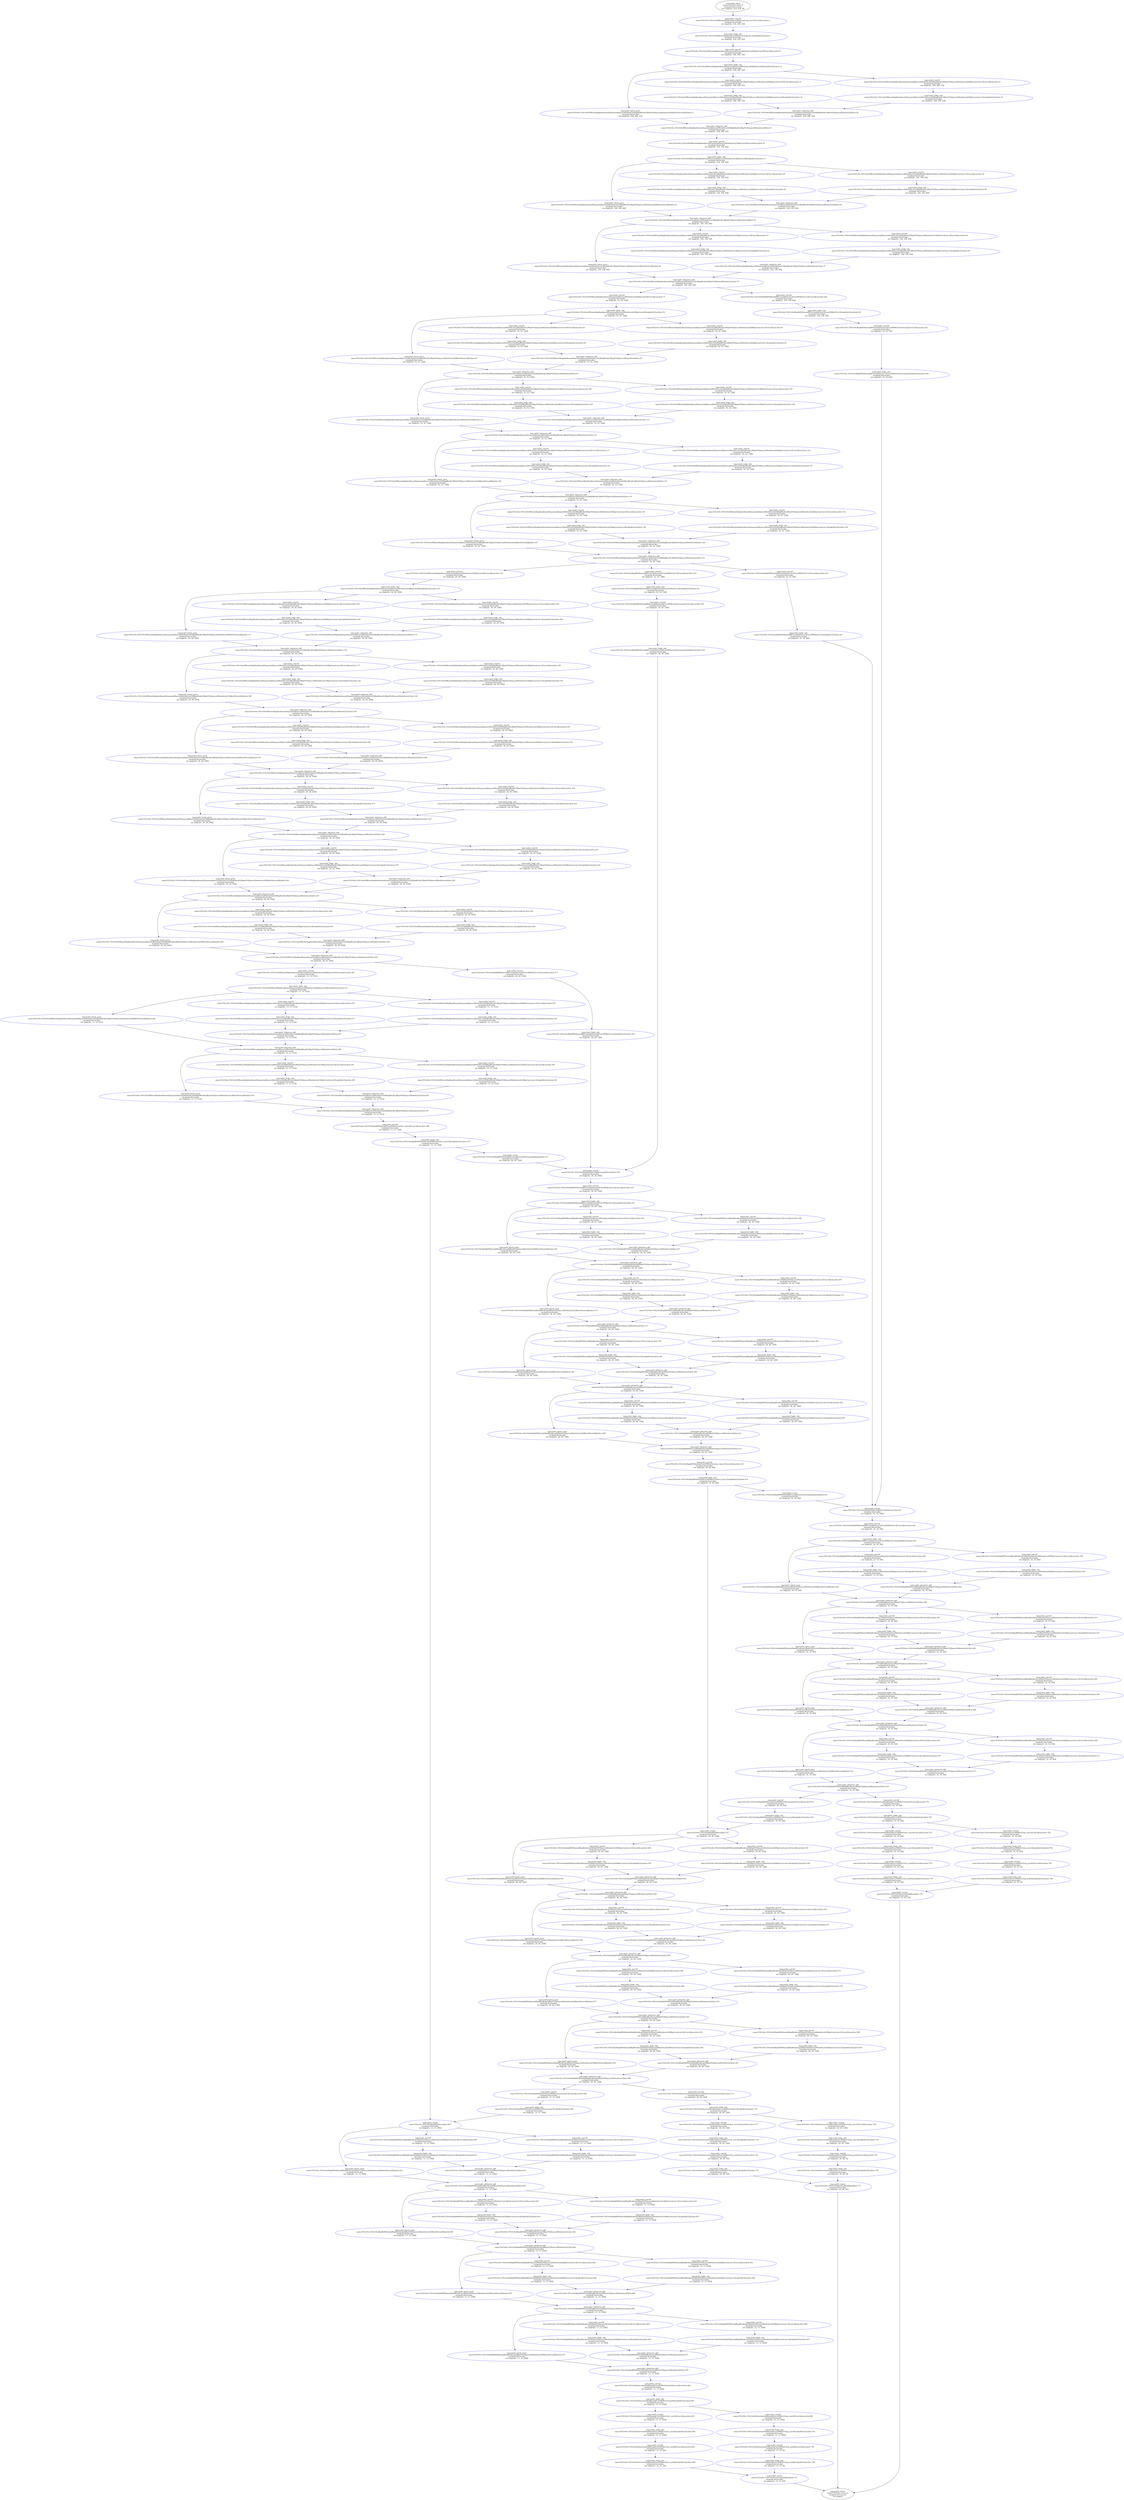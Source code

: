 digraph YOLOv6s {
	input_0 [label="type:nndct_input
name:YOLOv6s::input_0
assigned device:user
out shape:[[1, 416, 416, 3]]" color=black]
	"YOLOv6s/EfficientRep[backbone]/RepConv[repconv1]/Conv2d[conv]/ret.3" [label="type:nndct_conv2d
name:YOLOv6s::YOLOv6s/EfficientRep[backbone]/RepConv[repconv1]/Conv2d[conv]/ret.3
assigned device:dpu
out shape:[[1, 416, 416, 32]]" color=blue]
	"YOLOv6s/EfficientRep[backbone]/RepConv[repconv1]/LeakyReLU[act]/ret.7" [label="type:nndct_leaky_relu
name:YOLOv6s::YOLOv6s/EfficientRep[backbone]/RepConv[repconv1]/LeakyReLU[act]/ret.7
assigned device:dpu
out shape:[[1, 416, 416, 32]]" color=blue]
	"YOLOv6s/EfficientRep[backbone]/Sequential[layers]/ModuleList[0]/RepConv[0]/Conv2d[conv]/ret.9" [label="type:nndct_conv2d
name:YOLOv6s::YOLOv6s/EfficientRep[backbone]/Sequential[layers]/ModuleList[0]/RepConv[0]/Conv2d[conv]/ret.9
assigned device:dpu
out shape:[[1, 208, 208, 32]]" color=blue]
	"YOLOv6s/EfficientRep[backbone]/Sequential[layers]/ModuleList[0]/RepConv[0]/LeakyReLU[act]/ret.13" [label="type:nndct_leaky_relu
name:YOLOv6s::YOLOv6s/EfficientRep[backbone]/Sequential[layers]/ModuleList[0]/RepConv[0]/LeakyReLU[act]/ret.13
assigned device:dpu
out shape:[[1, 208, 208, 32]]" color=blue]
	"YOLOv6s/EfficientRep[backbone]/Sequential[layers]/ModuleList[0]/RepBlock[1]/RepVGG[layers]/ModuleList[0]/RepConv[conv3]/Conv2d[conv]/ret.15" [label="type:nndct_conv2d
name:YOLOv6s::YOLOv6s/EfficientRep[backbone]/Sequential[layers]/ModuleList[0]/RepBlock[1]/RepVGG[layers]/ModuleList[0]/RepConv[conv3]/Conv2d[conv]/ret.15
assigned device:dpu
out shape:[[1, 208, 208, 32]]" color=blue]
	"YOLOv6s/EfficientRep[backbone]/Sequential[layers]/ModuleList[0]/RepBlock[1]/RepVGG[layers]/ModuleList[0]/RepConv[conv3]/LeakyReLU[act]/ret.19" [label="type:nndct_leaky_relu
name:YOLOv6s::YOLOv6s/EfficientRep[backbone]/Sequential[layers]/ModuleList[0]/RepBlock[1]/RepVGG[layers]/ModuleList[0]/RepConv[conv3]/LeakyReLU[act]/ret.19
assigned device:dpu
out shape:[[1, 208, 208, 32]]" color=blue]
	"YOLOv6s/EfficientRep[backbone]/Sequential[layers]/ModuleList[0]/RepBlock[1]/RepVGG[layers]/ModuleList[0]/RepConv[conv1]/Conv2d[conv]/ret.21" [label="type:nndct_conv2d
name:YOLOv6s::YOLOv6s/EfficientRep[backbone]/Sequential[layers]/ModuleList[0]/RepBlock[1]/RepVGG[layers]/ModuleList[0]/RepConv[conv1]/Conv2d[conv]/ret.21
assigned device:dpu
out shape:[[1, 208, 208, 32]]" color=blue]
	"YOLOv6s/EfficientRep[backbone]/Sequential[layers]/ModuleList[0]/RepBlock[1]/RepVGG[layers]/ModuleList[0]/RepConv[conv1]/LeakyReLU[act]/ret.25" [label="type:nndct_leaky_relu
name:YOLOv6s::YOLOv6s/EfficientRep[backbone]/Sequential[layers]/ModuleList[0]/RepBlock[1]/RepVGG[layers]/ModuleList[0]/RepConv[conv1]/LeakyReLU[act]/ret.25
assigned device:dpu
out shape:[[1, 208, 208, 32]]" color=blue]
	"YOLOv6s/EfficientRep[backbone]/Sequential[layers]/ModuleList[0]/RepBlock[1]/RepVGG[layers]/ModuleList[0]/BatchNorm2d[bn]/ret.27" [label="type:nndct_batch_norm
name:YOLOv6s::YOLOv6s/EfficientRep[backbone]/Sequential[layers]/ModuleList[0]/RepBlock[1]/RepVGG[layers]/ModuleList[0]/BatchNorm2d[bn]/ret.27
assigned device:dpu
out shape:[[1, 208, 208, 32]]" color=blue]
	"YOLOv6s/EfficientRep[backbone]/Sequential[layers]/ModuleList[0]/RepBlock[1]/RepVGG[layers]/ModuleList[0]/ret.29" [label="type:nndct_elemwise_add
name:YOLOv6s::YOLOv6s/EfficientRep[backbone]/Sequential[layers]/ModuleList[0]/RepBlock[1]/RepVGG[layers]/ModuleList[0]/ret.29
assigned device:dpu
out shape:[[1, 208, 208, 32]]" color=blue]
	"YOLOv6s/EfficientRep[backbone]/Sequential[layers]/ModuleList[0]/RepBlock[1]/RepVGG[layers]/ModuleList[0]/ret.31" [label="type:nndct_elemwise_add
name:YOLOv6s::YOLOv6s/EfficientRep[backbone]/Sequential[layers]/ModuleList[0]/RepBlock[1]/RepVGG[layers]/ModuleList[0]/ret.31
assigned device:dpu
out shape:[[1, 208, 208, 32]]" color=blue]
	"YOLOv6s/EfficientRep[backbone]/Sequential[layers]/ModuleList[1]/RepConv[0]/Conv2d[conv]/ret.33" [label="type:nndct_conv2d
name:YOLOv6s::YOLOv6s/EfficientRep[backbone]/Sequential[layers]/ModuleList[1]/RepConv[0]/Conv2d[conv]/ret.33
assigned device:dpu
out shape:[[1, 104, 104, 64]]" color=blue]
	"YOLOv6s/EfficientRep[backbone]/Sequential[layers]/ModuleList[1]/RepConv[0]/LeakyReLU[act]/ret.37" [label="type:nndct_leaky_relu
name:YOLOv6s::YOLOv6s/EfficientRep[backbone]/Sequential[layers]/ModuleList[1]/RepConv[0]/LeakyReLU[act]/ret.37
assigned device:dpu
out shape:[[1, 104, 104, 64]]" color=blue]
	"YOLOv6s/EfficientRep[backbone]/Sequential[layers]/ModuleList[1]/RepBlock[1]/RepVGG[layers]/ModuleList[0]/RepConv[conv3]/Conv2d[conv]/ret.39" [label="type:nndct_conv2d
name:YOLOv6s::YOLOv6s/EfficientRep[backbone]/Sequential[layers]/ModuleList[1]/RepBlock[1]/RepVGG[layers]/ModuleList[0]/RepConv[conv3]/Conv2d[conv]/ret.39
assigned device:dpu
out shape:[[1, 104, 104, 64]]" color=blue]
	"YOLOv6s/EfficientRep[backbone]/Sequential[layers]/ModuleList[1]/RepBlock[1]/RepVGG[layers]/ModuleList[0]/RepConv[conv3]/LeakyReLU[act]/ret.43" [label="type:nndct_leaky_relu
name:YOLOv6s::YOLOv6s/EfficientRep[backbone]/Sequential[layers]/ModuleList[1]/RepBlock[1]/RepVGG[layers]/ModuleList[0]/RepConv[conv3]/LeakyReLU[act]/ret.43
assigned device:dpu
out shape:[[1, 104, 104, 64]]" color=blue]
	"YOLOv6s/EfficientRep[backbone]/Sequential[layers]/ModuleList[1]/RepBlock[1]/RepVGG[layers]/ModuleList[0]/RepConv[conv1]/Conv2d[conv]/ret.45" [label="type:nndct_conv2d
name:YOLOv6s::YOLOv6s/EfficientRep[backbone]/Sequential[layers]/ModuleList[1]/RepBlock[1]/RepVGG[layers]/ModuleList[0]/RepConv[conv1]/Conv2d[conv]/ret.45
assigned device:dpu
out shape:[[1, 104, 104, 64]]" color=blue]
	"YOLOv6s/EfficientRep[backbone]/Sequential[layers]/ModuleList[1]/RepBlock[1]/RepVGG[layers]/ModuleList[0]/RepConv[conv1]/LeakyReLU[act]/ret.49" [label="type:nndct_leaky_relu
name:YOLOv6s::YOLOv6s/EfficientRep[backbone]/Sequential[layers]/ModuleList[1]/RepBlock[1]/RepVGG[layers]/ModuleList[0]/RepConv[conv1]/LeakyReLU[act]/ret.49
assigned device:dpu
out shape:[[1, 104, 104, 64]]" color=blue]
	"YOLOv6s/EfficientRep[backbone]/Sequential[layers]/ModuleList[1]/RepBlock[1]/RepVGG[layers]/ModuleList[0]/BatchNorm2d[bn]/ret.51" [label="type:nndct_batch_norm
name:YOLOv6s::YOLOv6s/EfficientRep[backbone]/Sequential[layers]/ModuleList[1]/RepBlock[1]/RepVGG[layers]/ModuleList[0]/BatchNorm2d[bn]/ret.51
assigned device:dpu
out shape:[[1, 104, 104, 64]]" color=blue]
	"YOLOv6s/EfficientRep[backbone]/Sequential[layers]/ModuleList[1]/RepBlock[1]/RepVGG[layers]/ModuleList[0]/ret.53" [label="type:nndct_elemwise_add
name:YOLOv6s::YOLOv6s/EfficientRep[backbone]/Sequential[layers]/ModuleList[1]/RepBlock[1]/RepVGG[layers]/ModuleList[0]/ret.53
assigned device:dpu
out shape:[[1, 104, 104, 64]]" color=blue]
	"YOLOv6s/EfficientRep[backbone]/Sequential[layers]/ModuleList[1]/RepBlock[1]/RepVGG[layers]/ModuleList[0]/ret.55" [label="type:nndct_elemwise_add
name:YOLOv6s::YOLOv6s/EfficientRep[backbone]/Sequential[layers]/ModuleList[1]/RepBlock[1]/RepVGG[layers]/ModuleList[0]/ret.55
assigned device:dpu
out shape:[[1, 104, 104, 64]]" color=blue]
	"YOLOv6s/EfficientRep[backbone]/Sequential[layers]/ModuleList[1]/RepBlock[1]/RepVGG[layers]/ModuleList[1]/RepConv[conv3]/Conv2d[conv]/ret.57" [label="type:nndct_conv2d
name:YOLOv6s::YOLOv6s/EfficientRep[backbone]/Sequential[layers]/ModuleList[1]/RepBlock[1]/RepVGG[layers]/ModuleList[1]/RepConv[conv3]/Conv2d[conv]/ret.57
assigned device:dpu
out shape:[[1, 104, 104, 64]]" color=blue]
	"YOLOv6s/EfficientRep[backbone]/Sequential[layers]/ModuleList[1]/RepBlock[1]/RepVGG[layers]/ModuleList[1]/RepConv[conv3]/LeakyReLU[act]/ret.61" [label="type:nndct_leaky_relu
name:YOLOv6s::YOLOv6s/EfficientRep[backbone]/Sequential[layers]/ModuleList[1]/RepBlock[1]/RepVGG[layers]/ModuleList[1]/RepConv[conv3]/LeakyReLU[act]/ret.61
assigned device:dpu
out shape:[[1, 104, 104, 64]]" color=blue]
	"YOLOv6s/EfficientRep[backbone]/Sequential[layers]/ModuleList[1]/RepBlock[1]/RepVGG[layers]/ModuleList[1]/RepConv[conv1]/Conv2d[conv]/ret.63" [label="type:nndct_conv2d
name:YOLOv6s::YOLOv6s/EfficientRep[backbone]/Sequential[layers]/ModuleList[1]/RepBlock[1]/RepVGG[layers]/ModuleList[1]/RepConv[conv1]/Conv2d[conv]/ret.63
assigned device:dpu
out shape:[[1, 104, 104, 64]]" color=blue]
	"YOLOv6s/EfficientRep[backbone]/Sequential[layers]/ModuleList[1]/RepBlock[1]/RepVGG[layers]/ModuleList[1]/RepConv[conv1]/LeakyReLU[act]/ret.67" [label="type:nndct_leaky_relu
name:YOLOv6s::YOLOv6s/EfficientRep[backbone]/Sequential[layers]/ModuleList[1]/RepBlock[1]/RepVGG[layers]/ModuleList[1]/RepConv[conv1]/LeakyReLU[act]/ret.67
assigned device:dpu
out shape:[[1, 104, 104, 64]]" color=blue]
	"YOLOv6s/EfficientRep[backbone]/Sequential[layers]/ModuleList[1]/RepBlock[1]/RepVGG[layers]/ModuleList[1]/BatchNorm2d[bn]/ret.69" [label="type:nndct_batch_norm
name:YOLOv6s::YOLOv6s/EfficientRep[backbone]/Sequential[layers]/ModuleList[1]/RepBlock[1]/RepVGG[layers]/ModuleList[1]/BatchNorm2d[bn]/ret.69
assigned device:dpu
out shape:[[1, 104, 104, 64]]" color=blue]
	"YOLOv6s/EfficientRep[backbone]/Sequential[layers]/ModuleList[1]/RepBlock[1]/RepVGG[layers]/ModuleList[1]/ret.71" [label="type:nndct_elemwise_add
name:YOLOv6s::YOLOv6s/EfficientRep[backbone]/Sequential[layers]/ModuleList[1]/RepBlock[1]/RepVGG[layers]/ModuleList[1]/ret.71
assigned device:dpu
out shape:[[1, 104, 104, 64]]" color=blue]
	"YOLOv6s/EfficientRep[backbone]/Sequential[layers]/ModuleList[1]/RepBlock[1]/RepVGG[layers]/ModuleList[1]/ret.73" [label="type:nndct_elemwise_add
name:YOLOv6s::YOLOv6s/EfficientRep[backbone]/Sequential[layers]/ModuleList[1]/RepBlock[1]/RepVGG[layers]/ModuleList[1]/ret.73
assigned device:dpu
out shape:[[1, 104, 104, 64]]" color=blue]
	"YOLOv6s/EfficientRep[backbone]/Sequential[layers]/ModuleList[2]/RepConv[0]/Conv2d[conv]/ret.75" [label="type:nndct_conv2d
name:YOLOv6s::YOLOv6s/EfficientRep[backbone]/Sequential[layers]/ModuleList[2]/RepConv[0]/Conv2d[conv]/ret.75
assigned device:dpu
out shape:[[1, 52, 52, 128]]" color=blue]
	"YOLOv6s/EfficientRep[backbone]/Sequential[layers]/ModuleList[2]/RepConv[0]/LeakyReLU[act]/ret.79" [label="type:nndct_leaky_relu
name:YOLOv6s::YOLOv6s/EfficientRep[backbone]/Sequential[layers]/ModuleList[2]/RepConv[0]/LeakyReLU[act]/ret.79
assigned device:dpu
out shape:[[1, 52, 52, 128]]" color=blue]
	"YOLOv6s/EfficientRep[backbone]/Sequential[layers]/ModuleList[2]/RepBlock[1]/RepVGG[layers]/ModuleList[0]/RepConv[conv3]/Conv2d[conv]/ret.81" [label="type:nndct_conv2d
name:YOLOv6s::YOLOv6s/EfficientRep[backbone]/Sequential[layers]/ModuleList[2]/RepBlock[1]/RepVGG[layers]/ModuleList[0]/RepConv[conv3]/Conv2d[conv]/ret.81
assigned device:dpu
out shape:[[1, 52, 52, 128]]" color=blue]
	"YOLOv6s/EfficientRep[backbone]/Sequential[layers]/ModuleList[2]/RepBlock[1]/RepVGG[layers]/ModuleList[0]/RepConv[conv3]/LeakyReLU[act]/ret.85" [label="type:nndct_leaky_relu
name:YOLOv6s::YOLOv6s/EfficientRep[backbone]/Sequential[layers]/ModuleList[2]/RepBlock[1]/RepVGG[layers]/ModuleList[0]/RepConv[conv3]/LeakyReLU[act]/ret.85
assigned device:dpu
out shape:[[1, 52, 52, 128]]" color=blue]
	"YOLOv6s/EfficientRep[backbone]/Sequential[layers]/ModuleList[2]/RepBlock[1]/RepVGG[layers]/ModuleList[0]/RepConv[conv1]/Conv2d[conv]/ret.87" [label="type:nndct_conv2d
name:YOLOv6s::YOLOv6s/EfficientRep[backbone]/Sequential[layers]/ModuleList[2]/RepBlock[1]/RepVGG[layers]/ModuleList[0]/RepConv[conv1]/Conv2d[conv]/ret.87
assigned device:dpu
out shape:[[1, 52, 52, 128]]" color=blue]
	"YOLOv6s/EfficientRep[backbone]/Sequential[layers]/ModuleList[2]/RepBlock[1]/RepVGG[layers]/ModuleList[0]/RepConv[conv1]/LeakyReLU[act]/ret.91" [label="type:nndct_leaky_relu
name:YOLOv6s::YOLOv6s/EfficientRep[backbone]/Sequential[layers]/ModuleList[2]/RepBlock[1]/RepVGG[layers]/ModuleList[0]/RepConv[conv1]/LeakyReLU[act]/ret.91
assigned device:dpu
out shape:[[1, 52, 52, 128]]" color=blue]
	"YOLOv6s/EfficientRep[backbone]/Sequential[layers]/ModuleList[2]/RepBlock[1]/RepVGG[layers]/ModuleList[0]/BatchNorm2d[bn]/ret.93" [label="type:nndct_batch_norm
name:YOLOv6s::YOLOv6s/EfficientRep[backbone]/Sequential[layers]/ModuleList[2]/RepBlock[1]/RepVGG[layers]/ModuleList[0]/BatchNorm2d[bn]/ret.93
assigned device:dpu
out shape:[[1, 52, 52, 128]]" color=blue]
	"YOLOv6s/EfficientRep[backbone]/Sequential[layers]/ModuleList[2]/RepBlock[1]/RepVGG[layers]/ModuleList[0]/ret.95" [label="type:nndct_elemwise_add
name:YOLOv6s::YOLOv6s/EfficientRep[backbone]/Sequential[layers]/ModuleList[2]/RepBlock[1]/RepVGG[layers]/ModuleList[0]/ret.95
assigned device:dpu
out shape:[[1, 52, 52, 128]]" color=blue]
	"YOLOv6s/EfficientRep[backbone]/Sequential[layers]/ModuleList[2]/RepBlock[1]/RepVGG[layers]/ModuleList[0]/ret.97" [label="type:nndct_elemwise_add
name:YOLOv6s::YOLOv6s/EfficientRep[backbone]/Sequential[layers]/ModuleList[2]/RepBlock[1]/RepVGG[layers]/ModuleList[0]/ret.97
assigned device:dpu
out shape:[[1, 52, 52, 128]]" color=blue]
	"YOLOv6s/EfficientRep[backbone]/Sequential[layers]/ModuleList[2]/RepBlock[1]/RepVGG[layers]/ModuleList[1]/RepConv[conv3]/Conv2d[conv]/ret.99" [label="type:nndct_conv2d
name:YOLOv6s::YOLOv6s/EfficientRep[backbone]/Sequential[layers]/ModuleList[2]/RepBlock[1]/RepVGG[layers]/ModuleList[1]/RepConv[conv3]/Conv2d[conv]/ret.99
assigned device:dpu
out shape:[[1, 52, 52, 128]]" color=blue]
	"YOLOv6s/EfficientRep[backbone]/Sequential[layers]/ModuleList[2]/RepBlock[1]/RepVGG[layers]/ModuleList[1]/RepConv[conv3]/LeakyReLU[act]/ret.103" [label="type:nndct_leaky_relu
name:YOLOv6s::YOLOv6s/EfficientRep[backbone]/Sequential[layers]/ModuleList[2]/RepBlock[1]/RepVGG[layers]/ModuleList[1]/RepConv[conv3]/LeakyReLU[act]/ret.103
assigned device:dpu
out shape:[[1, 52, 52, 128]]" color=blue]
	"YOLOv6s/EfficientRep[backbone]/Sequential[layers]/ModuleList[2]/RepBlock[1]/RepVGG[layers]/ModuleList[1]/RepConv[conv1]/Conv2d[conv]/ret.105" [label="type:nndct_conv2d
name:YOLOv6s::YOLOv6s/EfficientRep[backbone]/Sequential[layers]/ModuleList[2]/RepBlock[1]/RepVGG[layers]/ModuleList[1]/RepConv[conv1]/Conv2d[conv]/ret.105
assigned device:dpu
out shape:[[1, 52, 52, 128]]" color=blue]
	"YOLOv6s/EfficientRep[backbone]/Sequential[layers]/ModuleList[2]/RepBlock[1]/RepVGG[layers]/ModuleList[1]/RepConv[conv1]/LeakyReLU[act]/ret.109" [label="type:nndct_leaky_relu
name:YOLOv6s::YOLOv6s/EfficientRep[backbone]/Sequential[layers]/ModuleList[2]/RepBlock[1]/RepVGG[layers]/ModuleList[1]/RepConv[conv1]/LeakyReLU[act]/ret.109
assigned device:dpu
out shape:[[1, 52, 52, 128]]" color=blue]
	"YOLOv6s/EfficientRep[backbone]/Sequential[layers]/ModuleList[2]/RepBlock[1]/RepVGG[layers]/ModuleList[1]/BatchNorm2d[bn]/ret.111" [label="type:nndct_batch_norm
name:YOLOv6s::YOLOv6s/EfficientRep[backbone]/Sequential[layers]/ModuleList[2]/RepBlock[1]/RepVGG[layers]/ModuleList[1]/BatchNorm2d[bn]/ret.111
assigned device:dpu
out shape:[[1, 52, 52, 128]]" color=blue]
	"YOLOv6s/EfficientRep[backbone]/Sequential[layers]/ModuleList[2]/RepBlock[1]/RepVGG[layers]/ModuleList[1]/ret.113" [label="type:nndct_elemwise_add
name:YOLOv6s::YOLOv6s/EfficientRep[backbone]/Sequential[layers]/ModuleList[2]/RepBlock[1]/RepVGG[layers]/ModuleList[1]/ret.113
assigned device:dpu
out shape:[[1, 52, 52, 128]]" color=blue]
	"YOLOv6s/EfficientRep[backbone]/Sequential[layers]/ModuleList[2]/RepBlock[1]/RepVGG[layers]/ModuleList[1]/ret.115" [label="type:nndct_elemwise_add
name:YOLOv6s::YOLOv6s/EfficientRep[backbone]/Sequential[layers]/ModuleList[2]/RepBlock[1]/RepVGG[layers]/ModuleList[1]/ret.115
assigned device:dpu
out shape:[[1, 52, 52, 128]]" color=blue]
	"YOLOv6s/EfficientRep[backbone]/Sequential[layers]/ModuleList[2]/RepBlock[1]/RepVGG[layers]/ModuleList[2]/RepConv[conv3]/Conv2d[conv]/ret.117" [label="type:nndct_conv2d
name:YOLOv6s::YOLOv6s/EfficientRep[backbone]/Sequential[layers]/ModuleList[2]/RepBlock[1]/RepVGG[layers]/ModuleList[2]/RepConv[conv3]/Conv2d[conv]/ret.117
assigned device:dpu
out shape:[[1, 52, 52, 128]]" color=blue]
	"YOLOv6s/EfficientRep[backbone]/Sequential[layers]/ModuleList[2]/RepBlock[1]/RepVGG[layers]/ModuleList[2]/RepConv[conv3]/LeakyReLU[act]/ret.121" [label="type:nndct_leaky_relu
name:YOLOv6s::YOLOv6s/EfficientRep[backbone]/Sequential[layers]/ModuleList[2]/RepBlock[1]/RepVGG[layers]/ModuleList[2]/RepConv[conv3]/LeakyReLU[act]/ret.121
assigned device:dpu
out shape:[[1, 52, 52, 128]]" color=blue]
	"YOLOv6s/EfficientRep[backbone]/Sequential[layers]/ModuleList[2]/RepBlock[1]/RepVGG[layers]/ModuleList[2]/RepConv[conv1]/Conv2d[conv]/ret.123" [label="type:nndct_conv2d
name:YOLOv6s::YOLOv6s/EfficientRep[backbone]/Sequential[layers]/ModuleList[2]/RepBlock[1]/RepVGG[layers]/ModuleList[2]/RepConv[conv1]/Conv2d[conv]/ret.123
assigned device:dpu
out shape:[[1, 52, 52, 128]]" color=blue]
	"YOLOv6s/EfficientRep[backbone]/Sequential[layers]/ModuleList[2]/RepBlock[1]/RepVGG[layers]/ModuleList[2]/RepConv[conv1]/LeakyReLU[act]/ret.127" [label="type:nndct_leaky_relu
name:YOLOv6s::YOLOv6s/EfficientRep[backbone]/Sequential[layers]/ModuleList[2]/RepBlock[1]/RepVGG[layers]/ModuleList[2]/RepConv[conv1]/LeakyReLU[act]/ret.127
assigned device:dpu
out shape:[[1, 52, 52, 128]]" color=blue]
	"YOLOv6s/EfficientRep[backbone]/Sequential[layers]/ModuleList[2]/RepBlock[1]/RepVGG[layers]/ModuleList[2]/BatchNorm2d[bn]/ret.129" [label="type:nndct_batch_norm
name:YOLOv6s::YOLOv6s/EfficientRep[backbone]/Sequential[layers]/ModuleList[2]/RepBlock[1]/RepVGG[layers]/ModuleList[2]/BatchNorm2d[bn]/ret.129
assigned device:dpu
out shape:[[1, 52, 52, 128]]" color=blue]
	"YOLOv6s/EfficientRep[backbone]/Sequential[layers]/ModuleList[2]/RepBlock[1]/RepVGG[layers]/ModuleList[2]/ret.131" [label="type:nndct_elemwise_add
name:YOLOv6s::YOLOv6s/EfficientRep[backbone]/Sequential[layers]/ModuleList[2]/RepBlock[1]/RepVGG[layers]/ModuleList[2]/ret.131
assigned device:dpu
out shape:[[1, 52, 52, 128]]" color=blue]
	"YOLOv6s/EfficientRep[backbone]/Sequential[layers]/ModuleList[2]/RepBlock[1]/RepVGG[layers]/ModuleList[2]/ret.133" [label="type:nndct_elemwise_add
name:YOLOv6s::YOLOv6s/EfficientRep[backbone]/Sequential[layers]/ModuleList[2]/RepBlock[1]/RepVGG[layers]/ModuleList[2]/ret.133
assigned device:dpu
out shape:[[1, 52, 52, 128]]" color=blue]
	"YOLOv6s/EfficientRep[backbone]/Sequential[layers]/ModuleList[2]/RepBlock[1]/RepVGG[layers]/ModuleList[3]/RepConv[conv3]/Conv2d[conv]/ret.135" [label="type:nndct_conv2d
name:YOLOv6s::YOLOv6s/EfficientRep[backbone]/Sequential[layers]/ModuleList[2]/RepBlock[1]/RepVGG[layers]/ModuleList[3]/RepConv[conv3]/Conv2d[conv]/ret.135
assigned device:dpu
out shape:[[1, 52, 52, 128]]" color=blue]
	"YOLOv6s/EfficientRep[backbone]/Sequential[layers]/ModuleList[2]/RepBlock[1]/RepVGG[layers]/ModuleList[3]/RepConv[conv3]/LeakyReLU[act]/ret.139" [label="type:nndct_leaky_relu
name:YOLOv6s::YOLOv6s/EfficientRep[backbone]/Sequential[layers]/ModuleList[2]/RepBlock[1]/RepVGG[layers]/ModuleList[3]/RepConv[conv3]/LeakyReLU[act]/ret.139
assigned device:dpu
out shape:[[1, 52, 52, 128]]" color=blue]
	"YOLOv6s/EfficientRep[backbone]/Sequential[layers]/ModuleList[2]/RepBlock[1]/RepVGG[layers]/ModuleList[3]/RepConv[conv1]/Conv2d[conv]/ret.141" [label="type:nndct_conv2d
name:YOLOv6s::YOLOv6s/EfficientRep[backbone]/Sequential[layers]/ModuleList[2]/RepBlock[1]/RepVGG[layers]/ModuleList[3]/RepConv[conv1]/Conv2d[conv]/ret.141
assigned device:dpu
out shape:[[1, 52, 52, 128]]" color=blue]
	"YOLOv6s/EfficientRep[backbone]/Sequential[layers]/ModuleList[2]/RepBlock[1]/RepVGG[layers]/ModuleList[3]/RepConv[conv1]/LeakyReLU[act]/ret.145" [label="type:nndct_leaky_relu
name:YOLOv6s::YOLOv6s/EfficientRep[backbone]/Sequential[layers]/ModuleList[2]/RepBlock[1]/RepVGG[layers]/ModuleList[3]/RepConv[conv1]/LeakyReLU[act]/ret.145
assigned device:dpu
out shape:[[1, 52, 52, 128]]" color=blue]
	"YOLOv6s/EfficientRep[backbone]/Sequential[layers]/ModuleList[2]/RepBlock[1]/RepVGG[layers]/ModuleList[3]/BatchNorm2d[bn]/ret.147" [label="type:nndct_batch_norm
name:YOLOv6s::YOLOv6s/EfficientRep[backbone]/Sequential[layers]/ModuleList[2]/RepBlock[1]/RepVGG[layers]/ModuleList[3]/BatchNorm2d[bn]/ret.147
assigned device:dpu
out shape:[[1, 52, 52, 128]]" color=blue]
	"YOLOv6s/EfficientRep[backbone]/Sequential[layers]/ModuleList[2]/RepBlock[1]/RepVGG[layers]/ModuleList[3]/ret.149" [label="type:nndct_elemwise_add
name:YOLOv6s::YOLOv6s/EfficientRep[backbone]/Sequential[layers]/ModuleList[2]/RepBlock[1]/RepVGG[layers]/ModuleList[3]/ret.149
assigned device:dpu
out shape:[[1, 52, 52, 128]]" color=blue]
	"YOLOv6s/EfficientRep[backbone]/Sequential[layers]/ModuleList[2]/RepBlock[1]/RepVGG[layers]/ModuleList[3]/ret.151" [label="type:nndct_elemwise_add
name:YOLOv6s::YOLOv6s/EfficientRep[backbone]/Sequential[layers]/ModuleList[2]/RepBlock[1]/RepVGG[layers]/ModuleList[3]/ret.151
assigned device:dpu
out shape:[[1, 52, 52, 128]]" color=blue]
	"YOLOv6s/EfficientRep[backbone]/Sequential[layers]/ModuleList[3]/RepConv[0]/Conv2d[conv]/ret.153" [label="type:nndct_conv2d
name:YOLOv6s::YOLOv6s/EfficientRep[backbone]/Sequential[layers]/ModuleList[3]/RepConv[0]/Conv2d[conv]/ret.153
assigned device:dpu
out shape:[[1, 26, 26, 256]]" color=blue]
	"YOLOv6s/EfficientRep[backbone]/Sequential[layers]/ModuleList[3]/RepConv[0]/LeakyReLU[act]/ret.157" [label="type:nndct_leaky_relu
name:YOLOv6s::YOLOv6s/EfficientRep[backbone]/Sequential[layers]/ModuleList[3]/RepConv[0]/LeakyReLU[act]/ret.157
assigned device:dpu
out shape:[[1, 26, 26, 256]]" color=blue]
	"YOLOv6s/EfficientRep[backbone]/Sequential[layers]/ModuleList[3]/RepBlock[1]/RepVGG[layers]/ModuleList[0]/RepConv[conv3]/Conv2d[conv]/ret.159" [label="type:nndct_conv2d
name:YOLOv6s::YOLOv6s/EfficientRep[backbone]/Sequential[layers]/ModuleList[3]/RepBlock[1]/RepVGG[layers]/ModuleList[0]/RepConv[conv3]/Conv2d[conv]/ret.159
assigned device:dpu
out shape:[[1, 26, 26, 256]]" color=blue]
	"YOLOv6s/EfficientRep[backbone]/Sequential[layers]/ModuleList[3]/RepBlock[1]/RepVGG[layers]/ModuleList[0]/RepConv[conv3]/LeakyReLU[act]/ret.163" [label="type:nndct_leaky_relu
name:YOLOv6s::YOLOv6s/EfficientRep[backbone]/Sequential[layers]/ModuleList[3]/RepBlock[1]/RepVGG[layers]/ModuleList[0]/RepConv[conv3]/LeakyReLU[act]/ret.163
assigned device:dpu
out shape:[[1, 26, 26, 256]]" color=blue]
	"YOLOv6s/EfficientRep[backbone]/Sequential[layers]/ModuleList[3]/RepBlock[1]/RepVGG[layers]/ModuleList[0]/RepConv[conv1]/Conv2d[conv]/ret.165" [label="type:nndct_conv2d
name:YOLOv6s::YOLOv6s/EfficientRep[backbone]/Sequential[layers]/ModuleList[3]/RepBlock[1]/RepVGG[layers]/ModuleList[0]/RepConv[conv1]/Conv2d[conv]/ret.165
assigned device:dpu
out shape:[[1, 26, 26, 256]]" color=blue]
	"YOLOv6s/EfficientRep[backbone]/Sequential[layers]/ModuleList[3]/RepBlock[1]/RepVGG[layers]/ModuleList[0]/RepConv[conv1]/LeakyReLU[act]/ret.169" [label="type:nndct_leaky_relu
name:YOLOv6s::YOLOv6s/EfficientRep[backbone]/Sequential[layers]/ModuleList[3]/RepBlock[1]/RepVGG[layers]/ModuleList[0]/RepConv[conv1]/LeakyReLU[act]/ret.169
assigned device:dpu
out shape:[[1, 26, 26, 256]]" color=blue]
	"YOLOv6s/EfficientRep[backbone]/Sequential[layers]/ModuleList[3]/RepBlock[1]/RepVGG[layers]/ModuleList[0]/BatchNorm2d[bn]/ret.171" [label="type:nndct_batch_norm
name:YOLOv6s::YOLOv6s/EfficientRep[backbone]/Sequential[layers]/ModuleList[3]/RepBlock[1]/RepVGG[layers]/ModuleList[0]/BatchNorm2d[bn]/ret.171
assigned device:dpu
out shape:[[1, 26, 26, 256]]" color=blue]
	"YOLOv6s/EfficientRep[backbone]/Sequential[layers]/ModuleList[3]/RepBlock[1]/RepVGG[layers]/ModuleList[0]/ret.173" [label="type:nndct_elemwise_add
name:YOLOv6s::YOLOv6s/EfficientRep[backbone]/Sequential[layers]/ModuleList[3]/RepBlock[1]/RepVGG[layers]/ModuleList[0]/ret.173
assigned device:dpu
out shape:[[1, 26, 26, 256]]" color=blue]
	"YOLOv6s/EfficientRep[backbone]/Sequential[layers]/ModuleList[3]/RepBlock[1]/RepVGG[layers]/ModuleList[0]/ret.175" [label="type:nndct_elemwise_add
name:YOLOv6s::YOLOv6s/EfficientRep[backbone]/Sequential[layers]/ModuleList[3]/RepBlock[1]/RepVGG[layers]/ModuleList[0]/ret.175
assigned device:dpu
out shape:[[1, 26, 26, 256]]" color=blue]
	"YOLOv6s/EfficientRep[backbone]/Sequential[layers]/ModuleList[3]/RepBlock[1]/RepVGG[layers]/ModuleList[1]/RepConv[conv3]/Conv2d[conv]/ret.177" [label="type:nndct_conv2d
name:YOLOv6s::YOLOv6s/EfficientRep[backbone]/Sequential[layers]/ModuleList[3]/RepBlock[1]/RepVGG[layers]/ModuleList[1]/RepConv[conv3]/Conv2d[conv]/ret.177
assigned device:dpu
out shape:[[1, 26, 26, 256]]" color=blue]
	"YOLOv6s/EfficientRep[backbone]/Sequential[layers]/ModuleList[3]/RepBlock[1]/RepVGG[layers]/ModuleList[1]/RepConv[conv3]/LeakyReLU[act]/ret.181" [label="type:nndct_leaky_relu
name:YOLOv6s::YOLOv6s/EfficientRep[backbone]/Sequential[layers]/ModuleList[3]/RepBlock[1]/RepVGG[layers]/ModuleList[1]/RepConv[conv3]/LeakyReLU[act]/ret.181
assigned device:dpu
out shape:[[1, 26, 26, 256]]" color=blue]
	"YOLOv6s/EfficientRep[backbone]/Sequential[layers]/ModuleList[3]/RepBlock[1]/RepVGG[layers]/ModuleList[1]/RepConv[conv1]/Conv2d[conv]/ret.183" [label="type:nndct_conv2d
name:YOLOv6s::YOLOv6s/EfficientRep[backbone]/Sequential[layers]/ModuleList[3]/RepBlock[1]/RepVGG[layers]/ModuleList[1]/RepConv[conv1]/Conv2d[conv]/ret.183
assigned device:dpu
out shape:[[1, 26, 26, 256]]" color=blue]
	"YOLOv6s/EfficientRep[backbone]/Sequential[layers]/ModuleList[3]/RepBlock[1]/RepVGG[layers]/ModuleList[1]/RepConv[conv1]/LeakyReLU[act]/ret.187" [label="type:nndct_leaky_relu
name:YOLOv6s::YOLOv6s/EfficientRep[backbone]/Sequential[layers]/ModuleList[3]/RepBlock[1]/RepVGG[layers]/ModuleList[1]/RepConv[conv1]/LeakyReLU[act]/ret.187
assigned device:dpu
out shape:[[1, 26, 26, 256]]" color=blue]
	"YOLOv6s/EfficientRep[backbone]/Sequential[layers]/ModuleList[3]/RepBlock[1]/RepVGG[layers]/ModuleList[1]/BatchNorm2d[bn]/ret.189" [label="type:nndct_batch_norm
name:YOLOv6s::YOLOv6s/EfficientRep[backbone]/Sequential[layers]/ModuleList[3]/RepBlock[1]/RepVGG[layers]/ModuleList[1]/BatchNorm2d[bn]/ret.189
assigned device:dpu
out shape:[[1, 26, 26, 256]]" color=blue]
	"YOLOv6s/EfficientRep[backbone]/Sequential[layers]/ModuleList[3]/RepBlock[1]/RepVGG[layers]/ModuleList[1]/ret.191" [label="type:nndct_elemwise_add
name:YOLOv6s::YOLOv6s/EfficientRep[backbone]/Sequential[layers]/ModuleList[3]/RepBlock[1]/RepVGG[layers]/ModuleList[1]/ret.191
assigned device:dpu
out shape:[[1, 26, 26, 256]]" color=blue]
	"YOLOv6s/EfficientRep[backbone]/Sequential[layers]/ModuleList[3]/RepBlock[1]/RepVGG[layers]/ModuleList[1]/ret.193" [label="type:nndct_elemwise_add
name:YOLOv6s::YOLOv6s/EfficientRep[backbone]/Sequential[layers]/ModuleList[3]/RepBlock[1]/RepVGG[layers]/ModuleList[1]/ret.193
assigned device:dpu
out shape:[[1, 26, 26, 256]]" color=blue]
	"YOLOv6s/EfficientRep[backbone]/Sequential[layers]/ModuleList[3]/RepBlock[1]/RepVGG[layers]/ModuleList[2]/RepConv[conv3]/Conv2d[conv]/ret.195" [label="type:nndct_conv2d
name:YOLOv6s::YOLOv6s/EfficientRep[backbone]/Sequential[layers]/ModuleList[3]/RepBlock[1]/RepVGG[layers]/ModuleList[2]/RepConv[conv3]/Conv2d[conv]/ret.195
assigned device:dpu
out shape:[[1, 26, 26, 256]]" color=blue]
	"YOLOv6s/EfficientRep[backbone]/Sequential[layers]/ModuleList[3]/RepBlock[1]/RepVGG[layers]/ModuleList[2]/RepConv[conv3]/LeakyReLU[act]/ret.199" [label="type:nndct_leaky_relu
name:YOLOv6s::YOLOv6s/EfficientRep[backbone]/Sequential[layers]/ModuleList[3]/RepBlock[1]/RepVGG[layers]/ModuleList[2]/RepConv[conv3]/LeakyReLU[act]/ret.199
assigned device:dpu
out shape:[[1, 26, 26, 256]]" color=blue]
	"YOLOv6s/EfficientRep[backbone]/Sequential[layers]/ModuleList[3]/RepBlock[1]/RepVGG[layers]/ModuleList[2]/RepConv[conv1]/Conv2d[conv]/ret.201" [label="type:nndct_conv2d
name:YOLOv6s::YOLOv6s/EfficientRep[backbone]/Sequential[layers]/ModuleList[3]/RepBlock[1]/RepVGG[layers]/ModuleList[2]/RepConv[conv1]/Conv2d[conv]/ret.201
assigned device:dpu
out shape:[[1, 26, 26, 256]]" color=blue]
	"YOLOv6s/EfficientRep[backbone]/Sequential[layers]/ModuleList[3]/RepBlock[1]/RepVGG[layers]/ModuleList[2]/RepConv[conv1]/LeakyReLU[act]/ret.205" [label="type:nndct_leaky_relu
name:YOLOv6s::YOLOv6s/EfficientRep[backbone]/Sequential[layers]/ModuleList[3]/RepBlock[1]/RepVGG[layers]/ModuleList[2]/RepConv[conv1]/LeakyReLU[act]/ret.205
assigned device:dpu
out shape:[[1, 26, 26, 256]]" color=blue]
	"YOLOv6s/EfficientRep[backbone]/Sequential[layers]/ModuleList[3]/RepBlock[1]/RepVGG[layers]/ModuleList[2]/BatchNorm2d[bn]/ret.207" [label="type:nndct_batch_norm
name:YOLOv6s::YOLOv6s/EfficientRep[backbone]/Sequential[layers]/ModuleList[3]/RepBlock[1]/RepVGG[layers]/ModuleList[2]/BatchNorm2d[bn]/ret.207
assigned device:dpu
out shape:[[1, 26, 26, 256]]" color=blue]
	"YOLOv6s/EfficientRep[backbone]/Sequential[layers]/ModuleList[3]/RepBlock[1]/RepVGG[layers]/ModuleList[2]/ret.209" [label="type:nndct_elemwise_add
name:YOLOv6s::YOLOv6s/EfficientRep[backbone]/Sequential[layers]/ModuleList[3]/RepBlock[1]/RepVGG[layers]/ModuleList[2]/ret.209
assigned device:dpu
out shape:[[1, 26, 26, 256]]" color=blue]
	"YOLOv6s/EfficientRep[backbone]/Sequential[layers]/ModuleList[3]/RepBlock[1]/RepVGG[layers]/ModuleList[2]/ret.211" [label="type:nndct_elemwise_add
name:YOLOv6s::YOLOv6s/EfficientRep[backbone]/Sequential[layers]/ModuleList[3]/RepBlock[1]/RepVGG[layers]/ModuleList[2]/ret.211
assigned device:dpu
out shape:[[1, 26, 26, 256]]" color=blue]
	"YOLOv6s/EfficientRep[backbone]/Sequential[layers]/ModuleList[3]/RepBlock[1]/RepVGG[layers]/ModuleList[3]/RepConv[conv3]/Conv2d[conv]/ret.213" [label="type:nndct_conv2d
name:YOLOv6s::YOLOv6s/EfficientRep[backbone]/Sequential[layers]/ModuleList[3]/RepBlock[1]/RepVGG[layers]/ModuleList[3]/RepConv[conv3]/Conv2d[conv]/ret.213
assigned device:dpu
out shape:[[1, 26, 26, 256]]" color=blue]
	"YOLOv6s/EfficientRep[backbone]/Sequential[layers]/ModuleList[3]/RepBlock[1]/RepVGG[layers]/ModuleList[3]/RepConv[conv3]/LeakyReLU[act]/ret.217" [label="type:nndct_leaky_relu
name:YOLOv6s::YOLOv6s/EfficientRep[backbone]/Sequential[layers]/ModuleList[3]/RepBlock[1]/RepVGG[layers]/ModuleList[3]/RepConv[conv3]/LeakyReLU[act]/ret.217
assigned device:dpu
out shape:[[1, 26, 26, 256]]" color=blue]
	"YOLOv6s/EfficientRep[backbone]/Sequential[layers]/ModuleList[3]/RepBlock[1]/RepVGG[layers]/ModuleList[3]/RepConv[conv1]/Conv2d[conv]/ret.219" [label="type:nndct_conv2d
name:YOLOv6s::YOLOv6s/EfficientRep[backbone]/Sequential[layers]/ModuleList[3]/RepBlock[1]/RepVGG[layers]/ModuleList[3]/RepConv[conv1]/Conv2d[conv]/ret.219
assigned device:dpu
out shape:[[1, 26, 26, 256]]" color=blue]
	"YOLOv6s/EfficientRep[backbone]/Sequential[layers]/ModuleList[3]/RepBlock[1]/RepVGG[layers]/ModuleList[3]/RepConv[conv1]/LeakyReLU[act]/ret.223" [label="type:nndct_leaky_relu
name:YOLOv6s::YOLOv6s/EfficientRep[backbone]/Sequential[layers]/ModuleList[3]/RepBlock[1]/RepVGG[layers]/ModuleList[3]/RepConv[conv1]/LeakyReLU[act]/ret.223
assigned device:dpu
out shape:[[1, 26, 26, 256]]" color=blue]
	"YOLOv6s/EfficientRep[backbone]/Sequential[layers]/ModuleList[3]/RepBlock[1]/RepVGG[layers]/ModuleList[3]/BatchNorm2d[bn]/ret.225" [label="type:nndct_batch_norm
name:YOLOv6s::YOLOv6s/EfficientRep[backbone]/Sequential[layers]/ModuleList[3]/RepBlock[1]/RepVGG[layers]/ModuleList[3]/BatchNorm2d[bn]/ret.225
assigned device:dpu
out shape:[[1, 26, 26, 256]]" color=blue]
	"YOLOv6s/EfficientRep[backbone]/Sequential[layers]/ModuleList[3]/RepBlock[1]/RepVGG[layers]/ModuleList[3]/ret.227" [label="type:nndct_elemwise_add
name:YOLOv6s::YOLOv6s/EfficientRep[backbone]/Sequential[layers]/ModuleList[3]/RepBlock[1]/RepVGG[layers]/ModuleList[3]/ret.227
assigned device:dpu
out shape:[[1, 26, 26, 256]]" color=blue]
	"YOLOv6s/EfficientRep[backbone]/Sequential[layers]/ModuleList[3]/RepBlock[1]/RepVGG[layers]/ModuleList[3]/ret.229" [label="type:nndct_elemwise_add
name:YOLOv6s::YOLOv6s/EfficientRep[backbone]/Sequential[layers]/ModuleList[3]/RepBlock[1]/RepVGG[layers]/ModuleList[3]/ret.229
assigned device:dpu
out shape:[[1, 26, 26, 256]]" color=blue]
	"YOLOv6s/EfficientRep[backbone]/Sequential[layers]/ModuleList[3]/RepBlock[1]/RepVGG[layers]/ModuleList[4]/RepConv[conv3]/Conv2d[conv]/ret.231" [label="type:nndct_conv2d
name:YOLOv6s::YOLOv6s/EfficientRep[backbone]/Sequential[layers]/ModuleList[3]/RepBlock[1]/RepVGG[layers]/ModuleList[4]/RepConv[conv3]/Conv2d[conv]/ret.231
assigned device:dpu
out shape:[[1, 26, 26, 256]]" color=blue]
	"YOLOv6s/EfficientRep[backbone]/Sequential[layers]/ModuleList[3]/RepBlock[1]/RepVGG[layers]/ModuleList[4]/RepConv[conv3]/LeakyReLU[act]/ret.235" [label="type:nndct_leaky_relu
name:YOLOv6s::YOLOv6s/EfficientRep[backbone]/Sequential[layers]/ModuleList[3]/RepBlock[1]/RepVGG[layers]/ModuleList[4]/RepConv[conv3]/LeakyReLU[act]/ret.235
assigned device:dpu
out shape:[[1, 26, 26, 256]]" color=blue]
	"YOLOv6s/EfficientRep[backbone]/Sequential[layers]/ModuleList[3]/RepBlock[1]/RepVGG[layers]/ModuleList[4]/RepConv[conv1]/Conv2d[conv]/ret.237" [label="type:nndct_conv2d
name:YOLOv6s::YOLOv6s/EfficientRep[backbone]/Sequential[layers]/ModuleList[3]/RepBlock[1]/RepVGG[layers]/ModuleList[4]/RepConv[conv1]/Conv2d[conv]/ret.237
assigned device:dpu
out shape:[[1, 26, 26, 256]]" color=blue]
	"YOLOv6s/EfficientRep[backbone]/Sequential[layers]/ModuleList[3]/RepBlock[1]/RepVGG[layers]/ModuleList[4]/RepConv[conv1]/LeakyReLU[act]/ret.241" [label="type:nndct_leaky_relu
name:YOLOv6s::YOLOv6s/EfficientRep[backbone]/Sequential[layers]/ModuleList[3]/RepBlock[1]/RepVGG[layers]/ModuleList[4]/RepConv[conv1]/LeakyReLU[act]/ret.241
assigned device:dpu
out shape:[[1, 26, 26, 256]]" color=blue]
	"YOLOv6s/EfficientRep[backbone]/Sequential[layers]/ModuleList[3]/RepBlock[1]/RepVGG[layers]/ModuleList[4]/BatchNorm2d[bn]/ret.243" [label="type:nndct_batch_norm
name:YOLOv6s::YOLOv6s/EfficientRep[backbone]/Sequential[layers]/ModuleList[3]/RepBlock[1]/RepVGG[layers]/ModuleList[4]/BatchNorm2d[bn]/ret.243
assigned device:dpu
out shape:[[1, 26, 26, 256]]" color=blue]
	"YOLOv6s/EfficientRep[backbone]/Sequential[layers]/ModuleList[3]/RepBlock[1]/RepVGG[layers]/ModuleList[4]/ret.245" [label="type:nndct_elemwise_add
name:YOLOv6s::YOLOv6s/EfficientRep[backbone]/Sequential[layers]/ModuleList[3]/RepBlock[1]/RepVGG[layers]/ModuleList[4]/ret.245
assigned device:dpu
out shape:[[1, 26, 26, 256]]" color=blue]
	"YOLOv6s/EfficientRep[backbone]/Sequential[layers]/ModuleList[3]/RepBlock[1]/RepVGG[layers]/ModuleList[4]/ret.247" [label="type:nndct_elemwise_add
name:YOLOv6s::YOLOv6s/EfficientRep[backbone]/Sequential[layers]/ModuleList[3]/RepBlock[1]/RepVGG[layers]/ModuleList[4]/ret.247
assigned device:dpu
out shape:[[1, 26, 26, 256]]" color=blue]
	"YOLOv6s/EfficientRep[backbone]/Sequential[layers]/ModuleList[3]/RepBlock[1]/RepVGG[layers]/ModuleList[5]/RepConv[conv3]/Conv2d[conv]/ret.249" [label="type:nndct_conv2d
name:YOLOv6s::YOLOv6s/EfficientRep[backbone]/Sequential[layers]/ModuleList[3]/RepBlock[1]/RepVGG[layers]/ModuleList[5]/RepConv[conv3]/Conv2d[conv]/ret.249
assigned device:dpu
out shape:[[1, 26, 26, 256]]" color=blue]
	"YOLOv6s/EfficientRep[backbone]/Sequential[layers]/ModuleList[3]/RepBlock[1]/RepVGG[layers]/ModuleList[5]/RepConv[conv3]/LeakyReLU[act]/ret.253" [label="type:nndct_leaky_relu
name:YOLOv6s::YOLOv6s/EfficientRep[backbone]/Sequential[layers]/ModuleList[3]/RepBlock[1]/RepVGG[layers]/ModuleList[5]/RepConv[conv3]/LeakyReLU[act]/ret.253
assigned device:dpu
out shape:[[1, 26, 26, 256]]" color=blue]
	"YOLOv6s/EfficientRep[backbone]/Sequential[layers]/ModuleList[3]/RepBlock[1]/RepVGG[layers]/ModuleList[5]/RepConv[conv1]/Conv2d[conv]/ret.255" [label="type:nndct_conv2d
name:YOLOv6s::YOLOv6s/EfficientRep[backbone]/Sequential[layers]/ModuleList[3]/RepBlock[1]/RepVGG[layers]/ModuleList[5]/RepConv[conv1]/Conv2d[conv]/ret.255
assigned device:dpu
out shape:[[1, 26, 26, 256]]" color=blue]
	"YOLOv6s/EfficientRep[backbone]/Sequential[layers]/ModuleList[3]/RepBlock[1]/RepVGG[layers]/ModuleList[5]/RepConv[conv1]/LeakyReLU[act]/ret.259" [label="type:nndct_leaky_relu
name:YOLOv6s::YOLOv6s/EfficientRep[backbone]/Sequential[layers]/ModuleList[3]/RepBlock[1]/RepVGG[layers]/ModuleList[5]/RepConv[conv1]/LeakyReLU[act]/ret.259
assigned device:dpu
out shape:[[1, 26, 26, 256]]" color=blue]
	"YOLOv6s/EfficientRep[backbone]/Sequential[layers]/ModuleList[3]/RepBlock[1]/RepVGG[layers]/ModuleList[5]/BatchNorm2d[bn]/ret.261" [label="type:nndct_batch_norm
name:YOLOv6s::YOLOv6s/EfficientRep[backbone]/Sequential[layers]/ModuleList[3]/RepBlock[1]/RepVGG[layers]/ModuleList[5]/BatchNorm2d[bn]/ret.261
assigned device:dpu
out shape:[[1, 26, 26, 256]]" color=blue]
	"YOLOv6s/EfficientRep[backbone]/Sequential[layers]/ModuleList[3]/RepBlock[1]/RepVGG[layers]/ModuleList[5]/ret.263" [label="type:nndct_elemwise_add
name:YOLOv6s::YOLOv6s/EfficientRep[backbone]/Sequential[layers]/ModuleList[3]/RepBlock[1]/RepVGG[layers]/ModuleList[5]/ret.263
assigned device:dpu
out shape:[[1, 26, 26, 256]]" color=blue]
	"YOLOv6s/EfficientRep[backbone]/Sequential[layers]/ModuleList[3]/RepBlock[1]/RepVGG[layers]/ModuleList[5]/ret.265" [label="type:nndct_elemwise_add
name:YOLOv6s::YOLOv6s/EfficientRep[backbone]/Sequential[layers]/ModuleList[3]/RepBlock[1]/RepVGG[layers]/ModuleList[5]/ret.265
assigned device:dpu
out shape:[[1, 26, 26, 256]]" color=blue]
	"YOLOv6s/EfficientRep[backbone]/Sequential[layers]/ModuleList[4]/RepConv[0]/Conv2d[conv]/ret.267" [label="type:nndct_conv2d
name:YOLOv6s::YOLOv6s/EfficientRep[backbone]/Sequential[layers]/ModuleList[4]/RepConv[0]/Conv2d[conv]/ret.267
assigned device:dpu
out shape:[[1, 13, 13, 512]]" color=blue]
	"YOLOv6s/EfficientRep[backbone]/Sequential[layers]/ModuleList[4]/RepConv[0]/LeakyReLU[act]/ret.271" [label="type:nndct_leaky_relu
name:YOLOv6s::YOLOv6s/EfficientRep[backbone]/Sequential[layers]/ModuleList[4]/RepConv[0]/LeakyReLU[act]/ret.271
assigned device:dpu
out shape:[[1, 13, 13, 512]]" color=blue]
	"YOLOv6s/EfficientRep[backbone]/Sequential[layers]/ModuleList[4]/RepBlock[1]/RepVGG[layers]/ModuleList[0]/RepConv[conv3]/Conv2d[conv]/ret.273" [label="type:nndct_conv2d
name:YOLOv6s::YOLOv6s/EfficientRep[backbone]/Sequential[layers]/ModuleList[4]/RepBlock[1]/RepVGG[layers]/ModuleList[0]/RepConv[conv3]/Conv2d[conv]/ret.273
assigned device:dpu
out shape:[[1, 13, 13, 512]]" color=blue]
	"YOLOv6s/EfficientRep[backbone]/Sequential[layers]/ModuleList[4]/RepBlock[1]/RepVGG[layers]/ModuleList[0]/RepConv[conv3]/LeakyReLU[act]/ret.277" [label="type:nndct_leaky_relu
name:YOLOv6s::YOLOv6s/EfficientRep[backbone]/Sequential[layers]/ModuleList[4]/RepBlock[1]/RepVGG[layers]/ModuleList[0]/RepConv[conv3]/LeakyReLU[act]/ret.277
assigned device:dpu
out shape:[[1, 13, 13, 512]]" color=blue]
	"YOLOv6s/EfficientRep[backbone]/Sequential[layers]/ModuleList[4]/RepBlock[1]/RepVGG[layers]/ModuleList[0]/RepConv[conv1]/Conv2d[conv]/ret.279" [label="type:nndct_conv2d
name:YOLOv6s::YOLOv6s/EfficientRep[backbone]/Sequential[layers]/ModuleList[4]/RepBlock[1]/RepVGG[layers]/ModuleList[0]/RepConv[conv1]/Conv2d[conv]/ret.279
assigned device:dpu
out shape:[[1, 13, 13, 512]]" color=blue]
	"YOLOv6s/EfficientRep[backbone]/Sequential[layers]/ModuleList[4]/RepBlock[1]/RepVGG[layers]/ModuleList[0]/RepConv[conv1]/LeakyReLU[act]/ret.283" [label="type:nndct_leaky_relu
name:YOLOv6s::YOLOv6s/EfficientRep[backbone]/Sequential[layers]/ModuleList[4]/RepBlock[1]/RepVGG[layers]/ModuleList[0]/RepConv[conv1]/LeakyReLU[act]/ret.283
assigned device:dpu
out shape:[[1, 13, 13, 512]]" color=blue]
	"YOLOv6s/EfficientRep[backbone]/Sequential[layers]/ModuleList[4]/RepBlock[1]/RepVGG[layers]/ModuleList[0]/BatchNorm2d[bn]/ret.285" [label="type:nndct_batch_norm
name:YOLOv6s::YOLOv6s/EfficientRep[backbone]/Sequential[layers]/ModuleList[4]/RepBlock[1]/RepVGG[layers]/ModuleList[0]/BatchNorm2d[bn]/ret.285
assigned device:dpu
out shape:[[1, 13, 13, 512]]" color=blue]
	"YOLOv6s/EfficientRep[backbone]/Sequential[layers]/ModuleList[4]/RepBlock[1]/RepVGG[layers]/ModuleList[0]/ret.287" [label="type:nndct_elemwise_add
name:YOLOv6s::YOLOv6s/EfficientRep[backbone]/Sequential[layers]/ModuleList[4]/RepBlock[1]/RepVGG[layers]/ModuleList[0]/ret.287
assigned device:dpu
out shape:[[1, 13, 13, 512]]" color=blue]
	"YOLOv6s/EfficientRep[backbone]/Sequential[layers]/ModuleList[4]/RepBlock[1]/RepVGG[layers]/ModuleList[0]/ret.289" [label="type:nndct_elemwise_add
name:YOLOv6s::YOLOv6s/EfficientRep[backbone]/Sequential[layers]/ModuleList[4]/RepBlock[1]/RepVGG[layers]/ModuleList[0]/ret.289
assigned device:dpu
out shape:[[1, 13, 13, 512]]" color=blue]
	"YOLOv6s/EfficientRep[backbone]/Sequential[layers]/ModuleList[4]/RepBlock[1]/RepVGG[layers]/ModuleList[1]/RepConv[conv3]/Conv2d[conv]/ret.291" [label="type:nndct_conv2d
name:YOLOv6s::YOLOv6s/EfficientRep[backbone]/Sequential[layers]/ModuleList[4]/RepBlock[1]/RepVGG[layers]/ModuleList[1]/RepConv[conv3]/Conv2d[conv]/ret.291
assigned device:dpu
out shape:[[1, 13, 13, 512]]" color=blue]
	"YOLOv6s/EfficientRep[backbone]/Sequential[layers]/ModuleList[4]/RepBlock[1]/RepVGG[layers]/ModuleList[1]/RepConv[conv3]/LeakyReLU[act]/ret.295" [label="type:nndct_leaky_relu
name:YOLOv6s::YOLOv6s/EfficientRep[backbone]/Sequential[layers]/ModuleList[4]/RepBlock[1]/RepVGG[layers]/ModuleList[1]/RepConv[conv3]/LeakyReLU[act]/ret.295
assigned device:dpu
out shape:[[1, 13, 13, 512]]" color=blue]
	"YOLOv6s/EfficientRep[backbone]/Sequential[layers]/ModuleList[4]/RepBlock[1]/RepVGG[layers]/ModuleList[1]/RepConv[conv1]/Conv2d[conv]/ret.297" [label="type:nndct_conv2d
name:YOLOv6s::YOLOv6s/EfficientRep[backbone]/Sequential[layers]/ModuleList[4]/RepBlock[1]/RepVGG[layers]/ModuleList[1]/RepConv[conv1]/Conv2d[conv]/ret.297
assigned device:dpu
out shape:[[1, 13, 13, 512]]" color=blue]
	"YOLOv6s/EfficientRep[backbone]/Sequential[layers]/ModuleList[4]/RepBlock[1]/RepVGG[layers]/ModuleList[1]/RepConv[conv1]/LeakyReLU[act]/ret.301" [label="type:nndct_leaky_relu
name:YOLOv6s::YOLOv6s/EfficientRep[backbone]/Sequential[layers]/ModuleList[4]/RepBlock[1]/RepVGG[layers]/ModuleList[1]/RepConv[conv1]/LeakyReLU[act]/ret.301
assigned device:dpu
out shape:[[1, 13, 13, 512]]" color=blue]
	"YOLOv6s/EfficientRep[backbone]/Sequential[layers]/ModuleList[4]/RepBlock[1]/RepVGG[layers]/ModuleList[1]/BatchNorm2d[bn]/ret.303" [label="type:nndct_batch_norm
name:YOLOv6s::YOLOv6s/EfficientRep[backbone]/Sequential[layers]/ModuleList[4]/RepBlock[1]/RepVGG[layers]/ModuleList[1]/BatchNorm2d[bn]/ret.303
assigned device:dpu
out shape:[[1, 13, 13, 512]]" color=blue]
	"YOLOv6s/EfficientRep[backbone]/Sequential[layers]/ModuleList[4]/RepBlock[1]/RepVGG[layers]/ModuleList[1]/ret.305" [label="type:nndct_elemwise_add
name:YOLOv6s::YOLOv6s/EfficientRep[backbone]/Sequential[layers]/ModuleList[4]/RepBlock[1]/RepVGG[layers]/ModuleList[1]/ret.305
assigned device:dpu
out shape:[[1, 13, 13, 512]]" color=blue]
	"YOLOv6s/EfficientRep[backbone]/Sequential[layers]/ModuleList[4]/RepBlock[1]/RepVGG[layers]/ModuleList[1]/ret.307" [label="type:nndct_elemwise_add
name:YOLOv6s::YOLOv6s/EfficientRep[backbone]/Sequential[layers]/ModuleList[4]/RepBlock[1]/RepVGG[layers]/ModuleList[1]/ret.307
assigned device:dpu
out shape:[[1, 13, 13, 512]]" color=blue]
	"YOLOv6s/RepBiPAN[neck]/ConvBNReLU[reduce_layer0]/Conv2d[conv]/ret.309" [label="type:nndct_conv2d
name:YOLOv6s::YOLOv6s/RepBiPAN[neck]/ConvBNReLU[reduce_layer0]/Conv2d[conv]/ret.309
assigned device:dpu
out shape:[[1, 13, 13, 128]]" color=blue]
	"YOLOv6s/RepBiPAN[neck]/ConvBNReLU[reduce_layer0]/LeakyReLU[act]/ret.313" [label="type:nndct_leaky_relu
name:YOLOv6s::YOLOv6s/RepBiPAN[neck]/ConvBNReLU[reduce_layer0]/LeakyReLU[act]/ret.313
assigned device:dpu
out shape:[[1, 13, 13, 128]]" color=blue]
	"YOLOv6s/RepBiPAN[neck]/BiFusion[bifusion0]/Upsample[upsamp]/ret.315" [label="type:nndct_resize
name:YOLOv6s::YOLOv6s/RepBiPAN[neck]/BiFusion[bifusion0]/Upsample[upsamp]/ret.315
assigned device:dpu
out shape:[[1, 26, 26, 128]]" color=blue]
	"YOLOv6s/RepBiPAN[neck]/BiFusion[bifusion0]/ConvBNReLU[cv1]/Conv2d[conv]/ret.317" [label="type:nndct_conv2d
name:YOLOv6s::YOLOv6s/RepBiPAN[neck]/BiFusion[bifusion0]/ConvBNReLU[cv1]/Conv2d[conv]/ret.317
assigned device:dpu
out shape:[[1, 26, 26, 128]]" color=blue]
	"YOLOv6s/RepBiPAN[neck]/BiFusion[bifusion0]/ConvBNReLU[cv1]/LeakyReLU[act]/ret.321" [label="type:nndct_leaky_relu
name:YOLOv6s::YOLOv6s/RepBiPAN[neck]/BiFusion[bifusion0]/ConvBNReLU[cv1]/LeakyReLU[act]/ret.321
assigned device:dpu
out shape:[[1, 26, 26, 128]]" color=blue]
	"YOLOv6s/RepBiPAN[neck]/BiFusion[bifusion0]/ConvBNReLU[cv2]/Conv2d[conv]/ret.323" [label="type:nndct_conv2d
name:YOLOv6s::YOLOv6s/RepBiPAN[neck]/BiFusion[bifusion0]/ConvBNReLU[cv2]/Conv2d[conv]/ret.323
assigned device:dpu
out shape:[[1, 52, 52, 128]]" color=blue]
	"YOLOv6s/RepBiPAN[neck]/BiFusion[bifusion0]/ConvBNReLU[cv2]/LeakyReLU[act]/ret.327" [label="type:nndct_leaky_relu
name:YOLOv6s::YOLOv6s/RepBiPAN[neck]/BiFusion[bifusion0]/ConvBNReLU[cv2]/LeakyReLU[act]/ret.327
assigned device:dpu
out shape:[[1, 52, 52, 128]]" color=blue]
	"YOLOv6s/RepBiPAN[neck]/BiFusion[bifusion0]/ConvBNReLU[downsamp]/Conv2d[conv]/ret.329" [label="type:nndct_conv2d
name:YOLOv6s::YOLOv6s/RepBiPAN[neck]/BiFusion[bifusion0]/ConvBNReLU[downsamp]/Conv2d[conv]/ret.329
assigned device:dpu
out shape:[[1, 26, 26, 128]]" color=blue]
	"YOLOv6s/RepBiPAN[neck]/BiFusion[bifusion0]/ConvBNReLU[downsamp]/LeakyReLU[act]/ret.333" [label="type:nndct_leaky_relu
name:YOLOv6s::YOLOv6s/RepBiPAN[neck]/BiFusion[bifusion0]/ConvBNReLU[downsamp]/LeakyReLU[act]/ret.333
assigned device:dpu
out shape:[[1, 26, 26, 128]]" color=blue]
	"YOLOv6s/RepBiPAN[neck]/BiFusion[bifusion0]/ret.335" [label="type:nndct_concat
name:YOLOv6s::YOLOv6s/RepBiPAN[neck]/BiFusion[bifusion0]/ret.335
assigned device:dpu
out shape:[[1, 26, 26, 384]]" color=blue]
	"YOLOv6s/RepBiPAN[neck]/BiFusion[bifusion0]/ConvBNReLU[cv3]/Conv2d[conv]/ret.337" [label="type:nndct_conv2d
name:YOLOv6s::YOLOv6s/RepBiPAN[neck]/BiFusion[bifusion0]/ConvBNReLU[cv3]/Conv2d[conv]/ret.337
assigned device:dpu
out shape:[[1, 26, 26, 128]]" color=blue]
	"YOLOv6s/RepBiPAN[neck]/BiFusion[bifusion0]/ConvBNReLU[cv3]/LeakyReLU[act]/ret.341" [label="type:nndct_leaky_relu
name:YOLOv6s::YOLOv6s/RepBiPAN[neck]/BiFusion[bifusion0]/ConvBNReLU[cv3]/LeakyReLU[act]/ret.341
assigned device:dpu
out shape:[[1, 26, 26, 128]]" color=blue]
	"YOLOv6s/RepBiPAN[neck]/RepBlock[rep0]/RepVGG[layers]/ModuleList[0]/RepConv[conv3]/Conv2d[conv]/ret.343" [label="type:nndct_conv2d
name:YOLOv6s::YOLOv6s/RepBiPAN[neck]/RepBlock[rep0]/RepVGG[layers]/ModuleList[0]/RepConv[conv3]/Conv2d[conv]/ret.343
assigned device:dpu
out shape:[[1, 26, 26, 128]]" color=blue]
	"YOLOv6s/RepBiPAN[neck]/RepBlock[rep0]/RepVGG[layers]/ModuleList[0]/RepConv[conv3]/LeakyReLU[act]/ret.347" [label="type:nndct_leaky_relu
name:YOLOv6s::YOLOv6s/RepBiPAN[neck]/RepBlock[rep0]/RepVGG[layers]/ModuleList[0]/RepConv[conv3]/LeakyReLU[act]/ret.347
assigned device:dpu
out shape:[[1, 26, 26, 128]]" color=blue]
	"YOLOv6s/RepBiPAN[neck]/RepBlock[rep0]/RepVGG[layers]/ModuleList[0]/RepConv[conv1]/Conv2d[conv]/ret.349" [label="type:nndct_conv2d
name:YOLOv6s::YOLOv6s/RepBiPAN[neck]/RepBlock[rep0]/RepVGG[layers]/ModuleList[0]/RepConv[conv1]/Conv2d[conv]/ret.349
assigned device:dpu
out shape:[[1, 26, 26, 128]]" color=blue]
	"YOLOv6s/RepBiPAN[neck]/RepBlock[rep0]/RepVGG[layers]/ModuleList[0]/RepConv[conv1]/LeakyReLU[act]/ret.353" [label="type:nndct_leaky_relu
name:YOLOv6s::YOLOv6s/RepBiPAN[neck]/RepBlock[rep0]/RepVGG[layers]/ModuleList[0]/RepConv[conv1]/LeakyReLU[act]/ret.353
assigned device:dpu
out shape:[[1, 26, 26, 128]]" color=blue]
	"YOLOv6s/RepBiPAN[neck]/RepBlock[rep0]/RepVGG[layers]/ModuleList[0]/BatchNorm2d[bn]/ret.355" [label="type:nndct_batch_norm
name:YOLOv6s::YOLOv6s/RepBiPAN[neck]/RepBlock[rep0]/RepVGG[layers]/ModuleList[0]/BatchNorm2d[bn]/ret.355
assigned device:dpu
out shape:[[1, 26, 26, 128]]" color=blue]
	"YOLOv6s/RepBiPAN[neck]/RepBlock[rep0]/RepVGG[layers]/ModuleList[0]/ret.357" [label="type:nndct_elemwise_add
name:YOLOv6s::YOLOv6s/RepBiPAN[neck]/RepBlock[rep0]/RepVGG[layers]/ModuleList[0]/ret.357
assigned device:dpu
out shape:[[1, 26, 26, 128]]" color=blue]
	"YOLOv6s/RepBiPAN[neck]/RepBlock[rep0]/RepVGG[layers]/ModuleList[0]/ret.359" [label="type:nndct_elemwise_add
name:YOLOv6s::YOLOv6s/RepBiPAN[neck]/RepBlock[rep0]/RepVGG[layers]/ModuleList[0]/ret.359
assigned device:dpu
out shape:[[1, 26, 26, 128]]" color=blue]
	"YOLOv6s/RepBiPAN[neck]/RepBlock[rep0]/RepVGG[layers]/ModuleList[1]/RepConv[conv3]/Conv2d[conv]/ret.361" [label="type:nndct_conv2d
name:YOLOv6s::YOLOv6s/RepBiPAN[neck]/RepBlock[rep0]/RepVGG[layers]/ModuleList[1]/RepConv[conv3]/Conv2d[conv]/ret.361
assigned device:dpu
out shape:[[1, 26, 26, 128]]" color=blue]
	"YOLOv6s/RepBiPAN[neck]/RepBlock[rep0]/RepVGG[layers]/ModuleList[1]/RepConv[conv3]/LeakyReLU[act]/ret.365" [label="type:nndct_leaky_relu
name:YOLOv6s::YOLOv6s/RepBiPAN[neck]/RepBlock[rep0]/RepVGG[layers]/ModuleList[1]/RepConv[conv3]/LeakyReLU[act]/ret.365
assigned device:dpu
out shape:[[1, 26, 26, 128]]" color=blue]
	"YOLOv6s/RepBiPAN[neck]/RepBlock[rep0]/RepVGG[layers]/ModuleList[1]/RepConv[conv1]/Conv2d[conv]/ret.367" [label="type:nndct_conv2d
name:YOLOv6s::YOLOv6s/RepBiPAN[neck]/RepBlock[rep0]/RepVGG[layers]/ModuleList[1]/RepConv[conv1]/Conv2d[conv]/ret.367
assigned device:dpu
out shape:[[1, 26, 26, 128]]" color=blue]
	"YOLOv6s/RepBiPAN[neck]/RepBlock[rep0]/RepVGG[layers]/ModuleList[1]/RepConv[conv1]/LeakyReLU[act]/ret.371" [label="type:nndct_leaky_relu
name:YOLOv6s::YOLOv6s/RepBiPAN[neck]/RepBlock[rep0]/RepVGG[layers]/ModuleList[1]/RepConv[conv1]/LeakyReLU[act]/ret.371
assigned device:dpu
out shape:[[1, 26, 26, 128]]" color=blue]
	"YOLOv6s/RepBiPAN[neck]/RepBlock[rep0]/RepVGG[layers]/ModuleList[1]/BatchNorm2d[bn]/ret.373" [label="type:nndct_batch_norm
name:YOLOv6s::YOLOv6s/RepBiPAN[neck]/RepBlock[rep0]/RepVGG[layers]/ModuleList[1]/BatchNorm2d[bn]/ret.373
assigned device:dpu
out shape:[[1, 26, 26, 128]]" color=blue]
	"YOLOv6s/RepBiPAN[neck]/RepBlock[rep0]/RepVGG[layers]/ModuleList[1]/ret.375" [label="type:nndct_elemwise_add
name:YOLOv6s::YOLOv6s/RepBiPAN[neck]/RepBlock[rep0]/RepVGG[layers]/ModuleList[1]/ret.375
assigned device:dpu
out shape:[[1, 26, 26, 128]]" color=blue]
	"YOLOv6s/RepBiPAN[neck]/RepBlock[rep0]/RepVGG[layers]/ModuleList[1]/ret.377" [label="type:nndct_elemwise_add
name:YOLOv6s::YOLOv6s/RepBiPAN[neck]/RepBlock[rep0]/RepVGG[layers]/ModuleList[1]/ret.377
assigned device:dpu
out shape:[[1, 26, 26, 128]]" color=blue]
	"YOLOv6s/RepBiPAN[neck]/RepBlock[rep0]/RepVGG[layers]/ModuleList[2]/RepConv[conv3]/Conv2d[conv]/ret.379" [label="type:nndct_conv2d
name:YOLOv6s::YOLOv6s/RepBiPAN[neck]/RepBlock[rep0]/RepVGG[layers]/ModuleList[2]/RepConv[conv3]/Conv2d[conv]/ret.379
assigned device:dpu
out shape:[[1, 26, 26, 128]]" color=blue]
	"YOLOv6s/RepBiPAN[neck]/RepBlock[rep0]/RepVGG[layers]/ModuleList[2]/RepConv[conv3]/LeakyReLU[act]/ret.383" [label="type:nndct_leaky_relu
name:YOLOv6s::YOLOv6s/RepBiPAN[neck]/RepBlock[rep0]/RepVGG[layers]/ModuleList[2]/RepConv[conv3]/LeakyReLU[act]/ret.383
assigned device:dpu
out shape:[[1, 26, 26, 128]]" color=blue]
	"YOLOv6s/RepBiPAN[neck]/RepBlock[rep0]/RepVGG[layers]/ModuleList[2]/RepConv[conv1]/Conv2d[conv]/ret.385" [label="type:nndct_conv2d
name:YOLOv6s::YOLOv6s/RepBiPAN[neck]/RepBlock[rep0]/RepVGG[layers]/ModuleList[2]/RepConv[conv1]/Conv2d[conv]/ret.385
assigned device:dpu
out shape:[[1, 26, 26, 128]]" color=blue]
	"YOLOv6s/RepBiPAN[neck]/RepBlock[rep0]/RepVGG[layers]/ModuleList[2]/RepConv[conv1]/LeakyReLU[act]/ret.389" [label="type:nndct_leaky_relu
name:YOLOv6s::YOLOv6s/RepBiPAN[neck]/RepBlock[rep0]/RepVGG[layers]/ModuleList[2]/RepConv[conv1]/LeakyReLU[act]/ret.389
assigned device:dpu
out shape:[[1, 26, 26, 128]]" color=blue]
	"YOLOv6s/RepBiPAN[neck]/RepBlock[rep0]/RepVGG[layers]/ModuleList[2]/BatchNorm2d[bn]/ret.391" [label="type:nndct_batch_norm
name:YOLOv6s::YOLOv6s/RepBiPAN[neck]/RepBlock[rep0]/RepVGG[layers]/ModuleList[2]/BatchNorm2d[bn]/ret.391
assigned device:dpu
out shape:[[1, 26, 26, 128]]" color=blue]
	"YOLOv6s/RepBiPAN[neck]/RepBlock[rep0]/RepVGG[layers]/ModuleList[2]/ret.393" [label="type:nndct_elemwise_add
name:YOLOv6s::YOLOv6s/RepBiPAN[neck]/RepBlock[rep0]/RepVGG[layers]/ModuleList[2]/ret.393
assigned device:dpu
out shape:[[1, 26, 26, 128]]" color=blue]
	"YOLOv6s/RepBiPAN[neck]/RepBlock[rep0]/RepVGG[layers]/ModuleList[2]/ret.395" [label="type:nndct_elemwise_add
name:YOLOv6s::YOLOv6s/RepBiPAN[neck]/RepBlock[rep0]/RepVGG[layers]/ModuleList[2]/ret.395
assigned device:dpu
out shape:[[1, 26, 26, 128]]" color=blue]
	"YOLOv6s/RepBiPAN[neck]/RepBlock[rep0]/RepVGG[layers]/ModuleList[3]/RepConv[conv3]/Conv2d[conv]/ret.397" [label="type:nndct_conv2d
name:YOLOv6s::YOLOv6s/RepBiPAN[neck]/RepBlock[rep0]/RepVGG[layers]/ModuleList[3]/RepConv[conv3]/Conv2d[conv]/ret.397
assigned device:dpu
out shape:[[1, 26, 26, 128]]" color=blue]
	"YOLOv6s/RepBiPAN[neck]/RepBlock[rep0]/RepVGG[layers]/ModuleList[3]/RepConv[conv3]/LeakyReLU[act]/ret.401" [label="type:nndct_leaky_relu
name:YOLOv6s::YOLOv6s/RepBiPAN[neck]/RepBlock[rep0]/RepVGG[layers]/ModuleList[3]/RepConv[conv3]/LeakyReLU[act]/ret.401
assigned device:dpu
out shape:[[1, 26, 26, 128]]" color=blue]
	"YOLOv6s/RepBiPAN[neck]/RepBlock[rep0]/RepVGG[layers]/ModuleList[3]/RepConv[conv1]/Conv2d[conv]/ret.403" [label="type:nndct_conv2d
name:YOLOv6s::YOLOv6s/RepBiPAN[neck]/RepBlock[rep0]/RepVGG[layers]/ModuleList[3]/RepConv[conv1]/Conv2d[conv]/ret.403
assigned device:dpu
out shape:[[1, 26, 26, 128]]" color=blue]
	"YOLOv6s/RepBiPAN[neck]/RepBlock[rep0]/RepVGG[layers]/ModuleList[3]/RepConv[conv1]/LeakyReLU[act]/ret.407" [label="type:nndct_leaky_relu
name:YOLOv6s::YOLOv6s/RepBiPAN[neck]/RepBlock[rep0]/RepVGG[layers]/ModuleList[3]/RepConv[conv1]/LeakyReLU[act]/ret.407
assigned device:dpu
out shape:[[1, 26, 26, 128]]" color=blue]
	"YOLOv6s/RepBiPAN[neck]/RepBlock[rep0]/RepVGG[layers]/ModuleList[3]/BatchNorm2d[bn]/ret.409" [label="type:nndct_batch_norm
name:YOLOv6s::YOLOv6s/RepBiPAN[neck]/RepBlock[rep0]/RepVGG[layers]/ModuleList[3]/BatchNorm2d[bn]/ret.409
assigned device:dpu
out shape:[[1, 26, 26, 128]]" color=blue]
	"YOLOv6s/RepBiPAN[neck]/RepBlock[rep0]/RepVGG[layers]/ModuleList[3]/ret.411" [label="type:nndct_elemwise_add
name:YOLOv6s::YOLOv6s/RepBiPAN[neck]/RepBlock[rep0]/RepVGG[layers]/ModuleList[3]/ret.411
assigned device:dpu
out shape:[[1, 26, 26, 128]]" color=blue]
	"YOLOv6s/RepBiPAN[neck]/RepBlock[rep0]/RepVGG[layers]/ModuleList[3]/ret.413" [label="type:nndct_elemwise_add
name:YOLOv6s::YOLOv6s/RepBiPAN[neck]/RepBlock[rep0]/RepVGG[layers]/ModuleList[3]/ret.413
assigned device:dpu
out shape:[[1, 26, 26, 128]]" color=blue]
	"YOLOv6s/RepBiPAN[neck]/ConvBNReLU[reduce_layer1]/Conv2d[conv]/ret.415" [label="type:nndct_conv2d
name:YOLOv6s::YOLOv6s/RepBiPAN[neck]/ConvBNReLU[reduce_layer1]/Conv2d[conv]/ret.415
assigned device:dpu
out shape:[[1, 26, 26, 64]]" color=blue]
	"YOLOv6s/RepBiPAN[neck]/ConvBNReLU[reduce_layer1]/LeakyReLU[act]/ret.419" [label="type:nndct_leaky_relu
name:YOLOv6s::YOLOv6s/RepBiPAN[neck]/ConvBNReLU[reduce_layer1]/LeakyReLU[act]/ret.419
assigned device:dpu
out shape:[[1, 26, 26, 64]]" color=blue]
	"YOLOv6s/RepBiPAN[neck]/BiFusion[bifusion1]/Upsample[upsamp]/ret.421" [label="type:nndct_resize
name:YOLOv6s::YOLOv6s/RepBiPAN[neck]/BiFusion[bifusion1]/Upsample[upsamp]/ret.421
assigned device:dpu
out shape:[[1, 52, 52, 64]]" color=blue]
	"YOLOv6s/RepBiPAN[neck]/BiFusion[bifusion1]/ConvBNReLU[cv1]/Conv2d[conv]/ret.423" [label="type:nndct_conv2d
name:YOLOv6s::YOLOv6s/RepBiPAN[neck]/BiFusion[bifusion1]/ConvBNReLU[cv1]/Conv2d[conv]/ret.423
assigned device:dpu
out shape:[[1, 52, 52, 64]]" color=blue]
	"YOLOv6s/RepBiPAN[neck]/BiFusion[bifusion1]/ConvBNReLU[cv1]/LeakyReLU[act]/ret.427" [label="type:nndct_leaky_relu
name:YOLOv6s::YOLOv6s/RepBiPAN[neck]/BiFusion[bifusion1]/ConvBNReLU[cv1]/LeakyReLU[act]/ret.427
assigned device:dpu
out shape:[[1, 52, 52, 64]]" color=blue]
	"YOLOv6s/RepBiPAN[neck]/BiFusion[bifusion1]/ConvBNReLU[cv2]/Conv2d[conv]/ret.429" [label="type:nndct_conv2d
name:YOLOv6s::YOLOv6s/RepBiPAN[neck]/BiFusion[bifusion1]/ConvBNReLU[cv2]/Conv2d[conv]/ret.429
assigned device:dpu
out shape:[[1, 104, 104, 64]]" color=blue]
	"YOLOv6s/RepBiPAN[neck]/BiFusion[bifusion1]/ConvBNReLU[cv2]/LeakyReLU[act]/ret.433" [label="type:nndct_leaky_relu
name:YOLOv6s::YOLOv6s/RepBiPAN[neck]/BiFusion[bifusion1]/ConvBNReLU[cv2]/LeakyReLU[act]/ret.433
assigned device:dpu
out shape:[[1, 104, 104, 64]]" color=blue]
	"YOLOv6s/RepBiPAN[neck]/BiFusion[bifusion1]/ConvBNReLU[downsamp]/Conv2d[conv]/ret.435" [label="type:nndct_conv2d
name:YOLOv6s::YOLOv6s/RepBiPAN[neck]/BiFusion[bifusion1]/ConvBNReLU[downsamp]/Conv2d[conv]/ret.435
assigned device:dpu
out shape:[[1, 52, 52, 64]]" color=blue]
	"YOLOv6s/RepBiPAN[neck]/BiFusion[bifusion1]/ConvBNReLU[downsamp]/LeakyReLU[act]/ret.439" [label="type:nndct_leaky_relu
name:YOLOv6s::YOLOv6s/RepBiPAN[neck]/BiFusion[bifusion1]/ConvBNReLU[downsamp]/LeakyReLU[act]/ret.439
assigned device:dpu
out shape:[[1, 52, 52, 64]]" color=blue]
	"YOLOv6s/RepBiPAN[neck]/BiFusion[bifusion1]/ret.441" [label="type:nndct_concat
name:YOLOv6s::YOLOv6s/RepBiPAN[neck]/BiFusion[bifusion1]/ret.441
assigned device:dpu
out shape:[[1, 52, 52, 192]]" color=blue]
	"YOLOv6s/RepBiPAN[neck]/BiFusion[bifusion1]/ConvBNReLU[cv3]/Conv2d[conv]/ret.443" [label="type:nndct_conv2d
name:YOLOv6s::YOLOv6s/RepBiPAN[neck]/BiFusion[bifusion1]/ConvBNReLU[cv3]/Conv2d[conv]/ret.443
assigned device:dpu
out shape:[[1, 52, 52, 64]]" color=blue]
	"YOLOv6s/RepBiPAN[neck]/BiFusion[bifusion1]/ConvBNReLU[cv3]/LeakyReLU[act]/ret.447" [label="type:nndct_leaky_relu
name:YOLOv6s::YOLOv6s/RepBiPAN[neck]/BiFusion[bifusion1]/ConvBNReLU[cv3]/LeakyReLU[act]/ret.447
assigned device:dpu
out shape:[[1, 52, 52, 64]]" color=blue]
	"YOLOv6s/RepBiPAN[neck]/RepBlock[rep1]/RepVGG[layers]/ModuleList[0]/RepConv[conv3]/Conv2d[conv]/ret.449" [label="type:nndct_conv2d
name:YOLOv6s::YOLOv6s/RepBiPAN[neck]/RepBlock[rep1]/RepVGG[layers]/ModuleList[0]/RepConv[conv3]/Conv2d[conv]/ret.449
assigned device:dpu
out shape:[[1, 52, 52, 64]]" color=blue]
	"YOLOv6s/RepBiPAN[neck]/RepBlock[rep1]/RepVGG[layers]/ModuleList[0]/RepConv[conv3]/LeakyReLU[act]/ret.453" [label="type:nndct_leaky_relu
name:YOLOv6s::YOLOv6s/RepBiPAN[neck]/RepBlock[rep1]/RepVGG[layers]/ModuleList[0]/RepConv[conv3]/LeakyReLU[act]/ret.453
assigned device:dpu
out shape:[[1, 52, 52, 64]]" color=blue]
	"YOLOv6s/RepBiPAN[neck]/RepBlock[rep1]/RepVGG[layers]/ModuleList[0]/RepConv[conv1]/Conv2d[conv]/ret.455" [label="type:nndct_conv2d
name:YOLOv6s::YOLOv6s/RepBiPAN[neck]/RepBlock[rep1]/RepVGG[layers]/ModuleList[0]/RepConv[conv1]/Conv2d[conv]/ret.455
assigned device:dpu
out shape:[[1, 52, 52, 64]]" color=blue]
	"YOLOv6s/RepBiPAN[neck]/RepBlock[rep1]/RepVGG[layers]/ModuleList[0]/RepConv[conv1]/LeakyReLU[act]/ret.459" [label="type:nndct_leaky_relu
name:YOLOv6s::YOLOv6s/RepBiPAN[neck]/RepBlock[rep1]/RepVGG[layers]/ModuleList[0]/RepConv[conv1]/LeakyReLU[act]/ret.459
assigned device:dpu
out shape:[[1, 52, 52, 64]]" color=blue]
	"YOLOv6s/RepBiPAN[neck]/RepBlock[rep1]/RepVGG[layers]/ModuleList[0]/BatchNorm2d[bn]/ret.461" [label="type:nndct_batch_norm
name:YOLOv6s::YOLOv6s/RepBiPAN[neck]/RepBlock[rep1]/RepVGG[layers]/ModuleList[0]/BatchNorm2d[bn]/ret.461
assigned device:dpu
out shape:[[1, 52, 52, 64]]" color=blue]
	"YOLOv6s/RepBiPAN[neck]/RepBlock[rep1]/RepVGG[layers]/ModuleList[0]/ret.463" [label="type:nndct_elemwise_add
name:YOLOv6s::YOLOv6s/RepBiPAN[neck]/RepBlock[rep1]/RepVGG[layers]/ModuleList[0]/ret.463
assigned device:dpu
out shape:[[1, 52, 52, 64]]" color=blue]
	"YOLOv6s/RepBiPAN[neck]/RepBlock[rep1]/RepVGG[layers]/ModuleList[0]/ret.465" [label="type:nndct_elemwise_add
name:YOLOv6s::YOLOv6s/RepBiPAN[neck]/RepBlock[rep1]/RepVGG[layers]/ModuleList[0]/ret.465
assigned device:dpu
out shape:[[1, 52, 52, 64]]" color=blue]
	"YOLOv6s/RepBiPAN[neck]/RepBlock[rep1]/RepVGG[layers]/ModuleList[1]/RepConv[conv3]/Conv2d[conv]/ret.467" [label="type:nndct_conv2d
name:YOLOv6s::YOLOv6s/RepBiPAN[neck]/RepBlock[rep1]/RepVGG[layers]/ModuleList[1]/RepConv[conv3]/Conv2d[conv]/ret.467
assigned device:dpu
out shape:[[1, 52, 52, 64]]" color=blue]
	"YOLOv6s/RepBiPAN[neck]/RepBlock[rep1]/RepVGG[layers]/ModuleList[1]/RepConv[conv3]/LeakyReLU[act]/ret.471" [label="type:nndct_leaky_relu
name:YOLOv6s::YOLOv6s/RepBiPAN[neck]/RepBlock[rep1]/RepVGG[layers]/ModuleList[1]/RepConv[conv3]/LeakyReLU[act]/ret.471
assigned device:dpu
out shape:[[1, 52, 52, 64]]" color=blue]
	"YOLOv6s/RepBiPAN[neck]/RepBlock[rep1]/RepVGG[layers]/ModuleList[1]/RepConv[conv1]/Conv2d[conv]/ret.473" [label="type:nndct_conv2d
name:YOLOv6s::YOLOv6s/RepBiPAN[neck]/RepBlock[rep1]/RepVGG[layers]/ModuleList[1]/RepConv[conv1]/Conv2d[conv]/ret.473
assigned device:dpu
out shape:[[1, 52, 52, 64]]" color=blue]
	"YOLOv6s/RepBiPAN[neck]/RepBlock[rep1]/RepVGG[layers]/ModuleList[1]/RepConv[conv1]/LeakyReLU[act]/ret.477" [label="type:nndct_leaky_relu
name:YOLOv6s::YOLOv6s/RepBiPAN[neck]/RepBlock[rep1]/RepVGG[layers]/ModuleList[1]/RepConv[conv1]/LeakyReLU[act]/ret.477
assigned device:dpu
out shape:[[1, 52, 52, 64]]" color=blue]
	"YOLOv6s/RepBiPAN[neck]/RepBlock[rep1]/RepVGG[layers]/ModuleList[1]/BatchNorm2d[bn]/ret.479" [label="type:nndct_batch_norm
name:YOLOv6s::YOLOv6s/RepBiPAN[neck]/RepBlock[rep1]/RepVGG[layers]/ModuleList[1]/BatchNorm2d[bn]/ret.479
assigned device:dpu
out shape:[[1, 52, 52, 64]]" color=blue]
	"YOLOv6s/RepBiPAN[neck]/RepBlock[rep1]/RepVGG[layers]/ModuleList[1]/ret.481" [label="type:nndct_elemwise_add
name:YOLOv6s::YOLOv6s/RepBiPAN[neck]/RepBlock[rep1]/RepVGG[layers]/ModuleList[1]/ret.481
assigned device:dpu
out shape:[[1, 52, 52, 64]]" color=blue]
	"YOLOv6s/RepBiPAN[neck]/RepBlock[rep1]/RepVGG[layers]/ModuleList[1]/ret.483" [label="type:nndct_elemwise_add
name:YOLOv6s::YOLOv6s/RepBiPAN[neck]/RepBlock[rep1]/RepVGG[layers]/ModuleList[1]/ret.483
assigned device:dpu
out shape:[[1, 52, 52, 64]]" color=blue]
	"YOLOv6s/RepBiPAN[neck]/RepBlock[rep1]/RepVGG[layers]/ModuleList[2]/RepConv[conv3]/Conv2d[conv]/ret.485" [label="type:nndct_conv2d
name:YOLOv6s::YOLOv6s/RepBiPAN[neck]/RepBlock[rep1]/RepVGG[layers]/ModuleList[2]/RepConv[conv3]/Conv2d[conv]/ret.485
assigned device:dpu
out shape:[[1, 52, 52, 64]]" color=blue]
	"YOLOv6s/RepBiPAN[neck]/RepBlock[rep1]/RepVGG[layers]/ModuleList[2]/RepConv[conv3]/LeakyReLU[act]/ret.489" [label="type:nndct_leaky_relu
name:YOLOv6s::YOLOv6s/RepBiPAN[neck]/RepBlock[rep1]/RepVGG[layers]/ModuleList[2]/RepConv[conv3]/LeakyReLU[act]/ret.489
assigned device:dpu
out shape:[[1, 52, 52, 64]]" color=blue]
	"YOLOv6s/RepBiPAN[neck]/RepBlock[rep1]/RepVGG[layers]/ModuleList[2]/RepConv[conv1]/Conv2d[conv]/ret.491" [label="type:nndct_conv2d
name:YOLOv6s::YOLOv6s/RepBiPAN[neck]/RepBlock[rep1]/RepVGG[layers]/ModuleList[2]/RepConv[conv1]/Conv2d[conv]/ret.491
assigned device:dpu
out shape:[[1, 52, 52, 64]]" color=blue]
	"YOLOv6s/RepBiPAN[neck]/RepBlock[rep1]/RepVGG[layers]/ModuleList[2]/RepConv[conv1]/LeakyReLU[act]/ret.495" [label="type:nndct_leaky_relu
name:YOLOv6s::YOLOv6s/RepBiPAN[neck]/RepBlock[rep1]/RepVGG[layers]/ModuleList[2]/RepConv[conv1]/LeakyReLU[act]/ret.495
assigned device:dpu
out shape:[[1, 52, 52, 64]]" color=blue]
	"YOLOv6s/RepBiPAN[neck]/RepBlock[rep1]/RepVGG[layers]/ModuleList[2]/BatchNorm2d[bn]/ret.497" [label="type:nndct_batch_norm
name:YOLOv6s::YOLOv6s/RepBiPAN[neck]/RepBlock[rep1]/RepVGG[layers]/ModuleList[2]/BatchNorm2d[bn]/ret.497
assigned device:dpu
out shape:[[1, 52, 52, 64]]" color=blue]
	"YOLOv6s/RepBiPAN[neck]/RepBlock[rep1]/RepVGG[layers]/ModuleList[2]/ret.499" [label="type:nndct_elemwise_add
name:YOLOv6s::YOLOv6s/RepBiPAN[neck]/RepBlock[rep1]/RepVGG[layers]/ModuleList[2]/ret.499
assigned device:dpu
out shape:[[1, 52, 52, 64]]" color=blue]
	"YOLOv6s/RepBiPAN[neck]/RepBlock[rep1]/RepVGG[layers]/ModuleList[2]/ret.501" [label="type:nndct_elemwise_add
name:YOLOv6s::YOLOv6s/RepBiPAN[neck]/RepBlock[rep1]/RepVGG[layers]/ModuleList[2]/ret.501
assigned device:dpu
out shape:[[1, 52, 52, 64]]" color=blue]
	"YOLOv6s/RepBiPAN[neck]/RepBlock[rep1]/RepVGG[layers]/ModuleList[3]/RepConv[conv3]/Conv2d[conv]/ret.503" [label="type:nndct_conv2d
name:YOLOv6s::YOLOv6s/RepBiPAN[neck]/RepBlock[rep1]/RepVGG[layers]/ModuleList[3]/RepConv[conv3]/Conv2d[conv]/ret.503
assigned device:dpu
out shape:[[1, 52, 52, 64]]" color=blue]
	"YOLOv6s/RepBiPAN[neck]/RepBlock[rep1]/RepVGG[layers]/ModuleList[3]/RepConv[conv3]/LeakyReLU[act]/ret.507" [label="type:nndct_leaky_relu
name:YOLOv6s::YOLOv6s/RepBiPAN[neck]/RepBlock[rep1]/RepVGG[layers]/ModuleList[3]/RepConv[conv3]/LeakyReLU[act]/ret.507
assigned device:dpu
out shape:[[1, 52, 52, 64]]" color=blue]
	"YOLOv6s/RepBiPAN[neck]/RepBlock[rep1]/RepVGG[layers]/ModuleList[3]/RepConv[conv1]/Conv2d[conv]/ret.509" [label="type:nndct_conv2d
name:YOLOv6s::YOLOv6s/RepBiPAN[neck]/RepBlock[rep1]/RepVGG[layers]/ModuleList[3]/RepConv[conv1]/Conv2d[conv]/ret.509
assigned device:dpu
out shape:[[1, 52, 52, 64]]" color=blue]
	"YOLOv6s/RepBiPAN[neck]/RepBlock[rep1]/RepVGG[layers]/ModuleList[3]/RepConv[conv1]/LeakyReLU[act]/ret.513" [label="type:nndct_leaky_relu
name:YOLOv6s::YOLOv6s/RepBiPAN[neck]/RepBlock[rep1]/RepVGG[layers]/ModuleList[3]/RepConv[conv1]/LeakyReLU[act]/ret.513
assigned device:dpu
out shape:[[1, 52, 52, 64]]" color=blue]
	"YOLOv6s/RepBiPAN[neck]/RepBlock[rep1]/RepVGG[layers]/ModuleList[3]/BatchNorm2d[bn]/ret.515" [label="type:nndct_batch_norm
name:YOLOv6s::YOLOv6s/RepBiPAN[neck]/RepBlock[rep1]/RepVGG[layers]/ModuleList[3]/BatchNorm2d[bn]/ret.515
assigned device:dpu
out shape:[[1, 52, 52, 64]]" color=blue]
	"YOLOv6s/RepBiPAN[neck]/RepBlock[rep1]/RepVGG[layers]/ModuleList[3]/ret.517" [label="type:nndct_elemwise_add
name:YOLOv6s::YOLOv6s/RepBiPAN[neck]/RepBlock[rep1]/RepVGG[layers]/ModuleList[3]/ret.517
assigned device:dpu
out shape:[[1, 52, 52, 64]]" color=blue]
	"YOLOv6s/RepBiPAN[neck]/RepBlock[rep1]/RepVGG[layers]/ModuleList[3]/ret.519" [label="type:nndct_elemwise_add
name:YOLOv6s::YOLOv6s/RepBiPAN[neck]/RepBlock[rep1]/RepVGG[layers]/ModuleList[3]/ret.519
assigned device:dpu
out shape:[[1, 52, 52, 64]]" color=blue]
	"YOLOv6s/RepBiPAN[neck]/ConvBNReLU[downsamp2]/Conv2d[conv]/ret.521" [label="type:nndct_conv2d
name:YOLOv6s::YOLOv6s/RepBiPAN[neck]/ConvBNReLU[downsamp2]/Conv2d[conv]/ret.521
assigned device:dpu
out shape:[[1, 26, 26, 64]]" color=blue]
	"YOLOv6s/RepBiPAN[neck]/ConvBNReLU[downsamp2]/LeakyReLU[act]/ret.525" [label="type:nndct_leaky_relu
name:YOLOv6s::YOLOv6s/RepBiPAN[neck]/ConvBNReLU[downsamp2]/LeakyReLU[act]/ret.525
assigned device:dpu
out shape:[[1, 26, 26, 64]]" color=blue]
	"YOLOv6s/RepBiPAN[neck]/ret.527" [label="type:nndct_concat
name:YOLOv6s::YOLOv6s/RepBiPAN[neck]/ret.527
assigned device:dpu
out shape:[[1, 26, 26, 128]]" color=blue]
	"YOLOv6s/RepBiPAN[neck]/RepBlock[rep2]/RepVGG[layers]/ModuleList[0]/RepConv[conv3]/Conv2d[conv]/ret.529" [label="type:nndct_conv2d
name:YOLOv6s::YOLOv6s/RepBiPAN[neck]/RepBlock[rep2]/RepVGG[layers]/ModuleList[0]/RepConv[conv3]/Conv2d[conv]/ret.529
assigned device:dpu
out shape:[[1, 26, 26, 128]]" color=blue]
	"YOLOv6s/RepBiPAN[neck]/RepBlock[rep2]/RepVGG[layers]/ModuleList[0]/RepConv[conv3]/LeakyReLU[act]/ret.533" [label="type:nndct_leaky_relu
name:YOLOv6s::YOLOv6s/RepBiPAN[neck]/RepBlock[rep2]/RepVGG[layers]/ModuleList[0]/RepConv[conv3]/LeakyReLU[act]/ret.533
assigned device:dpu
out shape:[[1, 26, 26, 128]]" color=blue]
	"YOLOv6s/RepBiPAN[neck]/RepBlock[rep2]/RepVGG[layers]/ModuleList[0]/RepConv[conv1]/Conv2d[conv]/ret.535" [label="type:nndct_conv2d
name:YOLOv6s::YOLOv6s/RepBiPAN[neck]/RepBlock[rep2]/RepVGG[layers]/ModuleList[0]/RepConv[conv1]/Conv2d[conv]/ret.535
assigned device:dpu
out shape:[[1, 26, 26, 128]]" color=blue]
	"YOLOv6s/RepBiPAN[neck]/RepBlock[rep2]/RepVGG[layers]/ModuleList[0]/RepConv[conv1]/LeakyReLU[act]/ret.539" [label="type:nndct_leaky_relu
name:YOLOv6s::YOLOv6s/RepBiPAN[neck]/RepBlock[rep2]/RepVGG[layers]/ModuleList[0]/RepConv[conv1]/LeakyReLU[act]/ret.539
assigned device:dpu
out shape:[[1, 26, 26, 128]]" color=blue]
	"YOLOv6s/RepBiPAN[neck]/RepBlock[rep2]/RepVGG[layers]/ModuleList[0]/BatchNorm2d[bn]/ret.541" [label="type:nndct_batch_norm
name:YOLOv6s::YOLOv6s/RepBiPAN[neck]/RepBlock[rep2]/RepVGG[layers]/ModuleList[0]/BatchNorm2d[bn]/ret.541
assigned device:dpu
out shape:[[1, 26, 26, 128]]" color=blue]
	"YOLOv6s/RepBiPAN[neck]/RepBlock[rep2]/RepVGG[layers]/ModuleList[0]/ret.543" [label="type:nndct_elemwise_add
name:YOLOv6s::YOLOv6s/RepBiPAN[neck]/RepBlock[rep2]/RepVGG[layers]/ModuleList[0]/ret.543
assigned device:dpu
out shape:[[1, 26, 26, 128]]" color=blue]
	"YOLOv6s/RepBiPAN[neck]/RepBlock[rep2]/RepVGG[layers]/ModuleList[0]/ret.545" [label="type:nndct_elemwise_add
name:YOLOv6s::YOLOv6s/RepBiPAN[neck]/RepBlock[rep2]/RepVGG[layers]/ModuleList[0]/ret.545
assigned device:dpu
out shape:[[1, 26, 26, 128]]" color=blue]
	"YOLOv6s/RepBiPAN[neck]/RepBlock[rep2]/RepVGG[layers]/ModuleList[1]/RepConv[conv3]/Conv2d[conv]/ret.547" [label="type:nndct_conv2d
name:YOLOv6s::YOLOv6s/RepBiPAN[neck]/RepBlock[rep2]/RepVGG[layers]/ModuleList[1]/RepConv[conv3]/Conv2d[conv]/ret.547
assigned device:dpu
out shape:[[1, 26, 26, 128]]" color=blue]
	"YOLOv6s/RepBiPAN[neck]/RepBlock[rep2]/RepVGG[layers]/ModuleList[1]/RepConv[conv3]/LeakyReLU[act]/ret.551" [label="type:nndct_leaky_relu
name:YOLOv6s::YOLOv6s/RepBiPAN[neck]/RepBlock[rep2]/RepVGG[layers]/ModuleList[1]/RepConv[conv3]/LeakyReLU[act]/ret.551
assigned device:dpu
out shape:[[1, 26, 26, 128]]" color=blue]
	"YOLOv6s/RepBiPAN[neck]/RepBlock[rep2]/RepVGG[layers]/ModuleList[1]/RepConv[conv1]/Conv2d[conv]/ret.553" [label="type:nndct_conv2d
name:YOLOv6s::YOLOv6s/RepBiPAN[neck]/RepBlock[rep2]/RepVGG[layers]/ModuleList[1]/RepConv[conv1]/Conv2d[conv]/ret.553
assigned device:dpu
out shape:[[1, 26, 26, 128]]" color=blue]
	"YOLOv6s/RepBiPAN[neck]/RepBlock[rep2]/RepVGG[layers]/ModuleList[1]/RepConv[conv1]/LeakyReLU[act]/ret.557" [label="type:nndct_leaky_relu
name:YOLOv6s::YOLOv6s/RepBiPAN[neck]/RepBlock[rep2]/RepVGG[layers]/ModuleList[1]/RepConv[conv1]/LeakyReLU[act]/ret.557
assigned device:dpu
out shape:[[1, 26, 26, 128]]" color=blue]
	"YOLOv6s/RepBiPAN[neck]/RepBlock[rep2]/RepVGG[layers]/ModuleList[1]/BatchNorm2d[bn]/ret.559" [label="type:nndct_batch_norm
name:YOLOv6s::YOLOv6s/RepBiPAN[neck]/RepBlock[rep2]/RepVGG[layers]/ModuleList[1]/BatchNorm2d[bn]/ret.559
assigned device:dpu
out shape:[[1, 26, 26, 128]]" color=blue]
	"YOLOv6s/RepBiPAN[neck]/RepBlock[rep2]/RepVGG[layers]/ModuleList[1]/ret.561" [label="type:nndct_elemwise_add
name:YOLOv6s::YOLOv6s/RepBiPAN[neck]/RepBlock[rep2]/RepVGG[layers]/ModuleList[1]/ret.561
assigned device:dpu
out shape:[[1, 26, 26, 128]]" color=blue]
	"YOLOv6s/RepBiPAN[neck]/RepBlock[rep2]/RepVGG[layers]/ModuleList[1]/ret.563" [label="type:nndct_elemwise_add
name:YOLOv6s::YOLOv6s/RepBiPAN[neck]/RepBlock[rep2]/RepVGG[layers]/ModuleList[1]/ret.563
assigned device:dpu
out shape:[[1, 26, 26, 128]]" color=blue]
	"YOLOv6s/RepBiPAN[neck]/RepBlock[rep2]/RepVGG[layers]/ModuleList[2]/RepConv[conv3]/Conv2d[conv]/ret.565" [label="type:nndct_conv2d
name:YOLOv6s::YOLOv6s/RepBiPAN[neck]/RepBlock[rep2]/RepVGG[layers]/ModuleList[2]/RepConv[conv3]/Conv2d[conv]/ret.565
assigned device:dpu
out shape:[[1, 26, 26, 128]]" color=blue]
	"YOLOv6s/RepBiPAN[neck]/RepBlock[rep2]/RepVGG[layers]/ModuleList[2]/RepConv[conv3]/LeakyReLU[act]/ret.569" [label="type:nndct_leaky_relu
name:YOLOv6s::YOLOv6s/RepBiPAN[neck]/RepBlock[rep2]/RepVGG[layers]/ModuleList[2]/RepConv[conv3]/LeakyReLU[act]/ret.569
assigned device:dpu
out shape:[[1, 26, 26, 128]]" color=blue]
	"YOLOv6s/RepBiPAN[neck]/RepBlock[rep2]/RepVGG[layers]/ModuleList[2]/RepConv[conv1]/Conv2d[conv]/ret.571" [label="type:nndct_conv2d
name:YOLOv6s::YOLOv6s/RepBiPAN[neck]/RepBlock[rep2]/RepVGG[layers]/ModuleList[2]/RepConv[conv1]/Conv2d[conv]/ret.571
assigned device:dpu
out shape:[[1, 26, 26, 128]]" color=blue]
	"YOLOv6s/RepBiPAN[neck]/RepBlock[rep2]/RepVGG[layers]/ModuleList[2]/RepConv[conv1]/LeakyReLU[act]/ret.575" [label="type:nndct_leaky_relu
name:YOLOv6s::YOLOv6s/RepBiPAN[neck]/RepBlock[rep2]/RepVGG[layers]/ModuleList[2]/RepConv[conv1]/LeakyReLU[act]/ret.575
assigned device:dpu
out shape:[[1, 26, 26, 128]]" color=blue]
	"YOLOv6s/RepBiPAN[neck]/RepBlock[rep2]/RepVGG[layers]/ModuleList[2]/BatchNorm2d[bn]/ret.577" [label="type:nndct_batch_norm
name:YOLOv6s::YOLOv6s/RepBiPAN[neck]/RepBlock[rep2]/RepVGG[layers]/ModuleList[2]/BatchNorm2d[bn]/ret.577
assigned device:dpu
out shape:[[1, 26, 26, 128]]" color=blue]
	"YOLOv6s/RepBiPAN[neck]/RepBlock[rep2]/RepVGG[layers]/ModuleList[2]/ret.579" [label="type:nndct_elemwise_add
name:YOLOv6s::YOLOv6s/RepBiPAN[neck]/RepBlock[rep2]/RepVGG[layers]/ModuleList[2]/ret.579
assigned device:dpu
out shape:[[1, 26, 26, 128]]" color=blue]
	"YOLOv6s/RepBiPAN[neck]/RepBlock[rep2]/RepVGG[layers]/ModuleList[2]/ret.581" [label="type:nndct_elemwise_add
name:YOLOv6s::YOLOv6s/RepBiPAN[neck]/RepBlock[rep2]/RepVGG[layers]/ModuleList[2]/ret.581
assigned device:dpu
out shape:[[1, 26, 26, 128]]" color=blue]
	"YOLOv6s/RepBiPAN[neck]/RepBlock[rep2]/RepVGG[layers]/ModuleList[3]/RepConv[conv3]/Conv2d[conv]/ret.583" [label="type:nndct_conv2d
name:YOLOv6s::YOLOv6s/RepBiPAN[neck]/RepBlock[rep2]/RepVGG[layers]/ModuleList[3]/RepConv[conv3]/Conv2d[conv]/ret.583
assigned device:dpu
out shape:[[1, 26, 26, 128]]" color=blue]
	"YOLOv6s/RepBiPAN[neck]/RepBlock[rep2]/RepVGG[layers]/ModuleList[3]/RepConv[conv3]/LeakyReLU[act]/ret.587" [label="type:nndct_leaky_relu
name:YOLOv6s::YOLOv6s/RepBiPAN[neck]/RepBlock[rep2]/RepVGG[layers]/ModuleList[3]/RepConv[conv3]/LeakyReLU[act]/ret.587
assigned device:dpu
out shape:[[1, 26, 26, 128]]" color=blue]
	"YOLOv6s/RepBiPAN[neck]/RepBlock[rep2]/RepVGG[layers]/ModuleList[3]/RepConv[conv1]/Conv2d[conv]/ret.589" [label="type:nndct_conv2d
name:YOLOv6s::YOLOv6s/RepBiPAN[neck]/RepBlock[rep2]/RepVGG[layers]/ModuleList[3]/RepConv[conv1]/Conv2d[conv]/ret.589
assigned device:dpu
out shape:[[1, 26, 26, 128]]" color=blue]
	"YOLOv6s/RepBiPAN[neck]/RepBlock[rep2]/RepVGG[layers]/ModuleList[3]/RepConv[conv1]/LeakyReLU[act]/ret.593" [label="type:nndct_leaky_relu
name:YOLOv6s::YOLOv6s/RepBiPAN[neck]/RepBlock[rep2]/RepVGG[layers]/ModuleList[3]/RepConv[conv1]/LeakyReLU[act]/ret.593
assigned device:dpu
out shape:[[1, 26, 26, 128]]" color=blue]
	"YOLOv6s/RepBiPAN[neck]/RepBlock[rep2]/RepVGG[layers]/ModuleList[3]/BatchNorm2d[bn]/ret.595" [label="type:nndct_batch_norm
name:YOLOv6s::YOLOv6s/RepBiPAN[neck]/RepBlock[rep2]/RepVGG[layers]/ModuleList[3]/BatchNorm2d[bn]/ret.595
assigned device:dpu
out shape:[[1, 26, 26, 128]]" color=blue]
	"YOLOv6s/RepBiPAN[neck]/RepBlock[rep2]/RepVGG[layers]/ModuleList[3]/ret.597" [label="type:nndct_elemwise_add
name:YOLOv6s::YOLOv6s/RepBiPAN[neck]/RepBlock[rep2]/RepVGG[layers]/ModuleList[3]/ret.597
assigned device:dpu
out shape:[[1, 26, 26, 128]]" color=blue]
	"YOLOv6s/RepBiPAN[neck]/RepBlock[rep2]/RepVGG[layers]/ModuleList[3]/ret.599" [label="type:nndct_elemwise_add
name:YOLOv6s::YOLOv6s/RepBiPAN[neck]/RepBlock[rep2]/RepVGG[layers]/ModuleList[3]/ret.599
assigned device:dpu
out shape:[[1, 26, 26, 128]]" color=blue]
	"YOLOv6s/RepBiPAN[neck]/ConvBNReLU[downsamp1]/Conv2d[conv]/ret.601" [label="type:nndct_conv2d
name:YOLOv6s::YOLOv6s/RepBiPAN[neck]/ConvBNReLU[downsamp1]/Conv2d[conv]/ret.601
assigned device:dpu
out shape:[[1, 13, 13, 128]]" color=blue]
	"YOLOv6s/RepBiPAN[neck]/ConvBNReLU[downsamp1]/LeakyReLU[act]/ret.605" [label="type:nndct_leaky_relu
name:YOLOv6s::YOLOv6s/RepBiPAN[neck]/ConvBNReLU[downsamp1]/LeakyReLU[act]/ret.605
assigned device:dpu
out shape:[[1, 13, 13, 128]]" color=blue]
	"YOLOv6s/RepBiPAN[neck]/ret.607" [label="type:nndct_concat
name:YOLOv6s::YOLOv6s/RepBiPAN[neck]/ret.607
assigned device:dpu
out shape:[[1, 13, 13, 256]]" color=blue]
	"YOLOv6s/RepBiPAN[neck]/RepBlock[rep3]/RepVGG[layers]/ModuleList[0]/RepConv[conv3]/Conv2d[conv]/ret.609" [label="type:nndct_conv2d
name:YOLOv6s::YOLOv6s/RepBiPAN[neck]/RepBlock[rep3]/RepVGG[layers]/ModuleList[0]/RepConv[conv3]/Conv2d[conv]/ret.609
assigned device:dpu
out shape:[[1, 13, 13, 256]]" color=blue]
	"YOLOv6s/RepBiPAN[neck]/RepBlock[rep3]/RepVGG[layers]/ModuleList[0]/RepConv[conv3]/LeakyReLU[act]/ret.613" [label="type:nndct_leaky_relu
name:YOLOv6s::YOLOv6s/RepBiPAN[neck]/RepBlock[rep3]/RepVGG[layers]/ModuleList[0]/RepConv[conv3]/LeakyReLU[act]/ret.613
assigned device:dpu
out shape:[[1, 13, 13, 256]]" color=blue]
	"YOLOv6s/RepBiPAN[neck]/RepBlock[rep3]/RepVGG[layers]/ModuleList[0]/RepConv[conv1]/Conv2d[conv]/ret.615" [label="type:nndct_conv2d
name:YOLOv6s::YOLOv6s/RepBiPAN[neck]/RepBlock[rep3]/RepVGG[layers]/ModuleList[0]/RepConv[conv1]/Conv2d[conv]/ret.615
assigned device:dpu
out shape:[[1, 13, 13, 256]]" color=blue]
	"YOLOv6s/RepBiPAN[neck]/RepBlock[rep3]/RepVGG[layers]/ModuleList[0]/RepConv[conv1]/LeakyReLU[act]/ret.619" [label="type:nndct_leaky_relu
name:YOLOv6s::YOLOv6s/RepBiPAN[neck]/RepBlock[rep3]/RepVGG[layers]/ModuleList[0]/RepConv[conv1]/LeakyReLU[act]/ret.619
assigned device:dpu
out shape:[[1, 13, 13, 256]]" color=blue]
	"YOLOv6s/RepBiPAN[neck]/RepBlock[rep3]/RepVGG[layers]/ModuleList[0]/BatchNorm2d[bn]/ret.621" [label="type:nndct_batch_norm
name:YOLOv6s::YOLOv6s/RepBiPAN[neck]/RepBlock[rep3]/RepVGG[layers]/ModuleList[0]/BatchNorm2d[bn]/ret.621
assigned device:dpu
out shape:[[1, 13, 13, 256]]" color=blue]
	"YOLOv6s/RepBiPAN[neck]/RepBlock[rep3]/RepVGG[layers]/ModuleList[0]/ret.623" [label="type:nndct_elemwise_add
name:YOLOv6s::YOLOv6s/RepBiPAN[neck]/RepBlock[rep3]/RepVGG[layers]/ModuleList[0]/ret.623
assigned device:dpu
out shape:[[1, 13, 13, 256]]" color=blue]
	"YOLOv6s/RepBiPAN[neck]/RepBlock[rep3]/RepVGG[layers]/ModuleList[0]/ret.625" [label="type:nndct_elemwise_add
name:YOLOv6s::YOLOv6s/RepBiPAN[neck]/RepBlock[rep3]/RepVGG[layers]/ModuleList[0]/ret.625
assigned device:dpu
out shape:[[1, 13, 13, 256]]" color=blue]
	"YOLOv6s/RepBiPAN[neck]/RepBlock[rep3]/RepVGG[layers]/ModuleList[1]/RepConv[conv3]/Conv2d[conv]/ret.627" [label="type:nndct_conv2d
name:YOLOv6s::YOLOv6s/RepBiPAN[neck]/RepBlock[rep3]/RepVGG[layers]/ModuleList[1]/RepConv[conv3]/Conv2d[conv]/ret.627
assigned device:dpu
out shape:[[1, 13, 13, 256]]" color=blue]
	"YOLOv6s/RepBiPAN[neck]/RepBlock[rep3]/RepVGG[layers]/ModuleList[1]/RepConv[conv3]/LeakyReLU[act]/ret.631" [label="type:nndct_leaky_relu
name:YOLOv6s::YOLOv6s/RepBiPAN[neck]/RepBlock[rep3]/RepVGG[layers]/ModuleList[1]/RepConv[conv3]/LeakyReLU[act]/ret.631
assigned device:dpu
out shape:[[1, 13, 13, 256]]" color=blue]
	"YOLOv6s/RepBiPAN[neck]/RepBlock[rep3]/RepVGG[layers]/ModuleList[1]/RepConv[conv1]/Conv2d[conv]/ret.633" [label="type:nndct_conv2d
name:YOLOv6s::YOLOv6s/RepBiPAN[neck]/RepBlock[rep3]/RepVGG[layers]/ModuleList[1]/RepConv[conv1]/Conv2d[conv]/ret.633
assigned device:dpu
out shape:[[1, 13, 13, 256]]" color=blue]
	"YOLOv6s/RepBiPAN[neck]/RepBlock[rep3]/RepVGG[layers]/ModuleList[1]/RepConv[conv1]/LeakyReLU[act]/ret.637" [label="type:nndct_leaky_relu
name:YOLOv6s::YOLOv6s/RepBiPAN[neck]/RepBlock[rep3]/RepVGG[layers]/ModuleList[1]/RepConv[conv1]/LeakyReLU[act]/ret.637
assigned device:dpu
out shape:[[1, 13, 13, 256]]" color=blue]
	"YOLOv6s/RepBiPAN[neck]/RepBlock[rep3]/RepVGG[layers]/ModuleList[1]/BatchNorm2d[bn]/ret.639" [label="type:nndct_batch_norm
name:YOLOv6s::YOLOv6s/RepBiPAN[neck]/RepBlock[rep3]/RepVGG[layers]/ModuleList[1]/BatchNorm2d[bn]/ret.639
assigned device:dpu
out shape:[[1, 13, 13, 256]]" color=blue]
	"YOLOv6s/RepBiPAN[neck]/RepBlock[rep3]/RepVGG[layers]/ModuleList[1]/ret.641" [label="type:nndct_elemwise_add
name:YOLOv6s::YOLOv6s/RepBiPAN[neck]/RepBlock[rep3]/RepVGG[layers]/ModuleList[1]/ret.641
assigned device:dpu
out shape:[[1, 13, 13, 256]]" color=blue]
	"YOLOv6s/RepBiPAN[neck]/RepBlock[rep3]/RepVGG[layers]/ModuleList[1]/ret.643" [label="type:nndct_elemwise_add
name:YOLOv6s::YOLOv6s/RepBiPAN[neck]/RepBlock[rep3]/RepVGG[layers]/ModuleList[1]/ret.643
assigned device:dpu
out shape:[[1, 13, 13, 256]]" color=blue]
	"YOLOv6s/RepBiPAN[neck]/RepBlock[rep3]/RepVGG[layers]/ModuleList[2]/RepConv[conv3]/Conv2d[conv]/ret.645" [label="type:nndct_conv2d
name:YOLOv6s::YOLOv6s/RepBiPAN[neck]/RepBlock[rep3]/RepVGG[layers]/ModuleList[2]/RepConv[conv3]/Conv2d[conv]/ret.645
assigned device:dpu
out shape:[[1, 13, 13, 256]]" color=blue]
	"YOLOv6s/RepBiPAN[neck]/RepBlock[rep3]/RepVGG[layers]/ModuleList[2]/RepConv[conv3]/LeakyReLU[act]/ret.649" [label="type:nndct_leaky_relu
name:YOLOv6s::YOLOv6s/RepBiPAN[neck]/RepBlock[rep3]/RepVGG[layers]/ModuleList[2]/RepConv[conv3]/LeakyReLU[act]/ret.649
assigned device:dpu
out shape:[[1, 13, 13, 256]]" color=blue]
	"YOLOv6s/RepBiPAN[neck]/RepBlock[rep3]/RepVGG[layers]/ModuleList[2]/RepConv[conv1]/Conv2d[conv]/ret.651" [label="type:nndct_conv2d
name:YOLOv6s::YOLOv6s/RepBiPAN[neck]/RepBlock[rep3]/RepVGG[layers]/ModuleList[2]/RepConv[conv1]/Conv2d[conv]/ret.651
assigned device:dpu
out shape:[[1, 13, 13, 256]]" color=blue]
	"YOLOv6s/RepBiPAN[neck]/RepBlock[rep3]/RepVGG[layers]/ModuleList[2]/RepConv[conv1]/LeakyReLU[act]/ret.655" [label="type:nndct_leaky_relu
name:YOLOv6s::YOLOv6s/RepBiPAN[neck]/RepBlock[rep3]/RepVGG[layers]/ModuleList[2]/RepConv[conv1]/LeakyReLU[act]/ret.655
assigned device:dpu
out shape:[[1, 13, 13, 256]]" color=blue]
	"YOLOv6s/RepBiPAN[neck]/RepBlock[rep3]/RepVGG[layers]/ModuleList[2]/BatchNorm2d[bn]/ret.657" [label="type:nndct_batch_norm
name:YOLOv6s::YOLOv6s/RepBiPAN[neck]/RepBlock[rep3]/RepVGG[layers]/ModuleList[2]/BatchNorm2d[bn]/ret.657
assigned device:dpu
out shape:[[1, 13, 13, 256]]" color=blue]
	"YOLOv6s/RepBiPAN[neck]/RepBlock[rep3]/RepVGG[layers]/ModuleList[2]/ret.659" [label="type:nndct_elemwise_add
name:YOLOv6s::YOLOv6s/RepBiPAN[neck]/RepBlock[rep3]/RepVGG[layers]/ModuleList[2]/ret.659
assigned device:dpu
out shape:[[1, 13, 13, 256]]" color=blue]
	"YOLOv6s/RepBiPAN[neck]/RepBlock[rep3]/RepVGG[layers]/ModuleList[2]/ret.661" [label="type:nndct_elemwise_add
name:YOLOv6s::YOLOv6s/RepBiPAN[neck]/RepBlock[rep3]/RepVGG[layers]/ModuleList[2]/ret.661
assigned device:dpu
out shape:[[1, 13, 13, 256]]" color=blue]
	"YOLOv6s/RepBiPAN[neck]/RepBlock[rep3]/RepVGG[layers]/ModuleList[3]/RepConv[conv3]/Conv2d[conv]/ret.663" [label="type:nndct_conv2d
name:YOLOv6s::YOLOv6s/RepBiPAN[neck]/RepBlock[rep3]/RepVGG[layers]/ModuleList[3]/RepConv[conv3]/Conv2d[conv]/ret.663
assigned device:dpu
out shape:[[1, 13, 13, 256]]" color=blue]
	"YOLOv6s/RepBiPAN[neck]/RepBlock[rep3]/RepVGG[layers]/ModuleList[3]/RepConv[conv3]/LeakyReLU[act]/ret.667" [label="type:nndct_leaky_relu
name:YOLOv6s::YOLOv6s/RepBiPAN[neck]/RepBlock[rep3]/RepVGG[layers]/ModuleList[3]/RepConv[conv3]/LeakyReLU[act]/ret.667
assigned device:dpu
out shape:[[1, 13, 13, 256]]" color=blue]
	"YOLOv6s/RepBiPAN[neck]/RepBlock[rep3]/RepVGG[layers]/ModuleList[3]/RepConv[conv1]/Conv2d[conv]/ret.669" [label="type:nndct_conv2d
name:YOLOv6s::YOLOv6s/RepBiPAN[neck]/RepBlock[rep3]/RepVGG[layers]/ModuleList[3]/RepConv[conv1]/Conv2d[conv]/ret.669
assigned device:dpu
out shape:[[1, 13, 13, 256]]" color=blue]
	"YOLOv6s/RepBiPAN[neck]/RepBlock[rep3]/RepVGG[layers]/ModuleList[3]/RepConv[conv1]/LeakyReLU[act]/ret.673" [label="type:nndct_leaky_relu
name:YOLOv6s::YOLOv6s/RepBiPAN[neck]/RepBlock[rep3]/RepVGG[layers]/ModuleList[3]/RepConv[conv1]/LeakyReLU[act]/ret.673
assigned device:dpu
out shape:[[1, 13, 13, 256]]" color=blue]
	"YOLOv6s/RepBiPAN[neck]/RepBlock[rep3]/RepVGG[layers]/ModuleList[3]/BatchNorm2d[bn]/ret.675" [label="type:nndct_batch_norm
name:YOLOv6s::YOLOv6s/RepBiPAN[neck]/RepBlock[rep3]/RepVGG[layers]/ModuleList[3]/BatchNorm2d[bn]/ret.675
assigned device:dpu
out shape:[[1, 13, 13, 256]]" color=blue]
	"YOLOv6s/RepBiPAN[neck]/RepBlock[rep3]/RepVGG[layers]/ModuleList[3]/ret.677" [label="type:nndct_elemwise_add
name:YOLOv6s::YOLOv6s/RepBiPAN[neck]/RepBlock[rep3]/RepVGG[layers]/ModuleList[3]/ret.677
assigned device:dpu
out shape:[[1, 13, 13, 256]]" color=blue]
	"YOLOv6s/RepBiPAN[neck]/RepBlock[rep3]/RepVGG[layers]/ModuleList[3]/ret.679" [label="type:nndct_elemwise_add
name:YOLOv6s::YOLOv6s/RepBiPAN[neck]/RepBlock[rep3]/RepVGG[layers]/ModuleList[3]/ret.679
assigned device:dpu
out shape:[[1, 13, 13, 256]]" color=blue]
	"YOLOv6s/DetectionHead[head]/ConvBNReLU[stem0]/Conv2d[conv]/ret.681" [label="type:nndct_conv2d
name:YOLOv6s::YOLOv6s/DetectionHead[head]/ConvBNReLU[stem0]/Conv2d[conv]/ret.681
assigned device:dpu
out shape:[[1, 13, 13, 256]]" color=blue]
	"YOLOv6s/DetectionHead[head]/ConvBNReLU[stem0]/LeakyReLU[act]/ret.685" [label="type:nndct_leaky_relu
name:YOLOv6s::YOLOv6s/DetectionHead[head]/ConvBNReLU[stem0]/LeakyReLU[act]/ret.685
assigned device:dpu
out shape:[[1, 13, 13, 256]]" color=blue]
	"YOLOv6s/DetectionHead[head]/ConvBNReLU[cls_conv0]/Conv2d[conv]/ret.687" [label="type:nndct_conv2d
name:YOLOv6s::YOLOv6s/DetectionHead[head]/ConvBNReLU[cls_conv0]/Conv2d[conv]/ret.687
assigned device:dpu
out shape:[[1, 13, 13, 256]]" color=blue]
	"YOLOv6s/DetectionHead[head]/ConvBNReLU[cls_conv0]/LeakyReLU[act]/ret.691" [label="type:nndct_leaky_relu
name:YOLOv6s::YOLOv6s/DetectionHead[head]/ConvBNReLU[cls_conv0]/LeakyReLU[act]/ret.691
assigned device:dpu
out shape:[[1, 13, 13, 256]]" color=blue]
	"YOLOv6s/DetectionHead[head]/ConvBNReLU[cls_pred0]/Conv2d[conv]/ret.693" [label="type:nndct_conv2d
name:YOLOv6s::YOLOv6s/DetectionHead[head]/ConvBNReLU[cls_pred0]/Conv2d[conv]/ret.693
assigned device:dpu
out shape:[[1, 13, 13, 20]]" color=blue]
	"YOLOv6s/DetectionHead[head]/ConvBNReLU[cls_pred0]/LeakyReLU[act]/ret.697" [label="type:nndct_leaky_relu
name:YOLOv6s::YOLOv6s/DetectionHead[head]/ConvBNReLU[cls_pred0]/LeakyReLU[act]/ret.697
assigned device:dpu
out shape:[[1, 13, 13, 20]]" color=blue]
	"YOLOv6s/DetectionHead[head]/ConvBNReLU[reg_conv0]/Conv2d[conv]/ret.699" [label="type:nndct_conv2d
name:YOLOv6s::YOLOv6s/DetectionHead[head]/ConvBNReLU[reg_conv0]/Conv2d[conv]/ret.699
assigned device:dpu
out shape:[[1, 13, 13, 256]]" color=blue]
	"YOLOv6s/DetectionHead[head]/ConvBNReLU[reg_conv0]/LeakyReLU[act]/ret.703" [label="type:nndct_leaky_relu
name:YOLOv6s::YOLOv6s/DetectionHead[head]/ConvBNReLU[reg_conv0]/LeakyReLU[act]/ret.703
assigned device:dpu
out shape:[[1, 13, 13, 256]]" color=blue]
	"YOLOv6s/DetectionHead[head]/ConvBNReLU[reg_pred0]/Conv2d[conv]/ret.705" [label="type:nndct_conv2d
name:YOLOv6s::YOLOv6s/DetectionHead[head]/ConvBNReLU[reg_pred0]/Conv2d[conv]/ret.705
assigned device:dpu
out shape:[[1, 13, 13, 5]]" color=blue]
	"YOLOv6s/DetectionHead[head]/ConvBNReLU[reg_pred0]/LeakyReLU[act]/ret.709" [label="type:nndct_leaky_relu
name:YOLOv6s::YOLOv6s/DetectionHead[head]/ConvBNReLU[reg_pred0]/LeakyReLU[act]/ret.709
assigned device:dpu
out shape:[[1, 13, 13, 5]]" color=blue]
	"YOLOv6s/DetectionHead[head]/ConvBNReLU[stem1]/Conv2d[conv]/ret.711" [label="type:nndct_conv2d
name:YOLOv6s::YOLOv6s/DetectionHead[head]/ConvBNReLU[stem1]/Conv2d[conv]/ret.711
assigned device:dpu
out shape:[[1, 26, 26, 128]]" color=blue]
	"YOLOv6s/DetectionHead[head]/ConvBNReLU[stem1]/LeakyReLU[act]/ret.715" [label="type:nndct_leaky_relu
name:YOLOv6s::YOLOv6s/DetectionHead[head]/ConvBNReLU[stem1]/LeakyReLU[act]/ret.715
assigned device:dpu
out shape:[[1, 26, 26, 128]]" color=blue]
	"YOLOv6s/DetectionHead[head]/ConvBNReLU[cls_conv1]/Conv2d[conv]/ret.717" [label="type:nndct_conv2d
name:YOLOv6s::YOLOv6s/DetectionHead[head]/ConvBNReLU[cls_conv1]/Conv2d[conv]/ret.717
assigned device:dpu
out shape:[[1, 26, 26, 128]]" color=blue]
	"YOLOv6s/DetectionHead[head]/ConvBNReLU[cls_conv1]/LeakyReLU[act]/ret.721" [label="type:nndct_leaky_relu
name:YOLOv6s::YOLOv6s/DetectionHead[head]/ConvBNReLU[cls_conv1]/LeakyReLU[act]/ret.721
assigned device:dpu
out shape:[[1, 26, 26, 128]]" color=blue]
	"YOLOv6s/DetectionHead[head]/ConvBNReLU[cls_pred1]/Conv2d[conv]/ret.723" [label="type:nndct_conv2d
name:YOLOv6s::YOLOv6s/DetectionHead[head]/ConvBNReLU[cls_pred1]/Conv2d[conv]/ret.723
assigned device:dpu
out shape:[[1, 26, 26, 20]]" color=blue]
	"YOLOv6s/DetectionHead[head]/ConvBNReLU[cls_pred1]/LeakyReLU[act]/ret.727" [label="type:nndct_leaky_relu
name:YOLOv6s::YOLOv6s/DetectionHead[head]/ConvBNReLU[cls_pred1]/LeakyReLU[act]/ret.727
assigned device:dpu
out shape:[[1, 26, 26, 20]]" color=blue]
	"YOLOv6s/DetectionHead[head]/ConvBNReLU[reg_conv1]/Conv2d[conv]/ret.729" [label="type:nndct_conv2d
name:YOLOv6s::YOLOv6s/DetectionHead[head]/ConvBNReLU[reg_conv1]/Conv2d[conv]/ret.729
assigned device:dpu
out shape:[[1, 26, 26, 128]]" color=blue]
	"YOLOv6s/DetectionHead[head]/ConvBNReLU[reg_conv1]/LeakyReLU[act]/ret.733" [label="type:nndct_leaky_relu
name:YOLOv6s::YOLOv6s/DetectionHead[head]/ConvBNReLU[reg_conv1]/LeakyReLU[act]/ret.733
assigned device:dpu
out shape:[[1, 26, 26, 128]]" color=blue]
	"YOLOv6s/DetectionHead[head]/ConvBNReLU[reg_pred1]/Conv2d[conv]/ret.735" [label="type:nndct_conv2d
name:YOLOv6s::YOLOv6s/DetectionHead[head]/ConvBNReLU[reg_pred1]/Conv2d[conv]/ret.735
assigned device:dpu
out shape:[[1, 26, 26, 5]]" color=blue]
	"YOLOv6s/DetectionHead[head]/ConvBNReLU[reg_pred1]/LeakyReLU[act]/ret.739" [label="type:nndct_leaky_relu
name:YOLOv6s::YOLOv6s/DetectionHead[head]/ConvBNReLU[reg_pred1]/LeakyReLU[act]/ret.739
assigned device:dpu
out shape:[[1, 26, 26, 5]]" color=blue]
	"YOLOv6s/DetectionHead[head]/ConvBNReLU[stem2]/Conv2d[conv]/ret.741" [label="type:nndct_conv2d
name:YOLOv6s::YOLOv6s/DetectionHead[head]/ConvBNReLU[stem2]/Conv2d[conv]/ret.741
assigned device:dpu
out shape:[[1, 52, 52, 64]]" color=blue]
	"YOLOv6s/DetectionHead[head]/ConvBNReLU[stem2]/LeakyReLU[act]/ret.745" [label="type:nndct_leaky_relu
name:YOLOv6s::YOLOv6s/DetectionHead[head]/ConvBNReLU[stem2]/LeakyReLU[act]/ret.745
assigned device:dpu
out shape:[[1, 52, 52, 64]]" color=blue]
	"YOLOv6s/DetectionHead[head]/ConvBNReLU[cls_conv2]/Conv2d[conv]/ret.747" [label="type:nndct_conv2d
name:YOLOv6s::YOLOv6s/DetectionHead[head]/ConvBNReLU[cls_conv2]/Conv2d[conv]/ret.747
assigned device:dpu
out shape:[[1, 52, 52, 64]]" color=blue]
	"YOLOv6s/DetectionHead[head]/ConvBNReLU[cls_conv2]/LeakyReLU[act]/ret.751" [label="type:nndct_leaky_relu
name:YOLOv6s::YOLOv6s/DetectionHead[head]/ConvBNReLU[cls_conv2]/LeakyReLU[act]/ret.751
assigned device:dpu
out shape:[[1, 52, 52, 64]]" color=blue]
	"YOLOv6s/DetectionHead[head]/ConvBNReLU[cls_pred2]/Conv2d[conv]/ret.753" [label="type:nndct_conv2d
name:YOLOv6s::YOLOv6s/DetectionHead[head]/ConvBNReLU[cls_pred2]/Conv2d[conv]/ret.753
assigned device:dpu
out shape:[[1, 52, 52, 20]]" color=blue]
	"YOLOv6s/DetectionHead[head]/ConvBNReLU[cls_pred2]/LeakyReLU[act]/ret.757" [label="type:nndct_leaky_relu
name:YOLOv6s::YOLOv6s/DetectionHead[head]/ConvBNReLU[cls_pred2]/LeakyReLU[act]/ret.757
assigned device:dpu
out shape:[[1, 52, 52, 20]]" color=blue]
	"YOLOv6s/DetectionHead[head]/ConvBNReLU[reg_conv2]/Conv2d[conv]/ret.759" [label="type:nndct_conv2d
name:YOLOv6s::YOLOv6s/DetectionHead[head]/ConvBNReLU[reg_conv2]/Conv2d[conv]/ret.759
assigned device:dpu
out shape:[[1, 52, 52, 64]]" color=blue]
	"YOLOv6s/DetectionHead[head]/ConvBNReLU[reg_conv2]/LeakyReLU[act]/ret.763" [label="type:nndct_leaky_relu
name:YOLOv6s::YOLOv6s/DetectionHead[head]/ConvBNReLU[reg_conv2]/LeakyReLU[act]/ret.763
assigned device:dpu
out shape:[[1, 52, 52, 64]]" color=blue]
	"YOLOv6s/DetectionHead[head]/ConvBNReLU[reg_pred2]/Conv2d[conv]/ret.765" [label="type:nndct_conv2d
name:YOLOv6s::YOLOv6s/DetectionHead[head]/ConvBNReLU[reg_pred2]/Conv2d[conv]/ret.765
assigned device:dpu
out shape:[[1, 52, 52, 5]]" color=blue]
	"YOLOv6s/DetectionHead[head]/ConvBNReLU[reg_pred2]/LeakyReLU[act]/ret.769" [label="type:nndct_leaky_relu
name:YOLOv6s::YOLOv6s/DetectionHead[head]/ConvBNReLU[reg_pred2]/LeakyReLU[act]/ret.769
assigned device:dpu
out shape:[[1, 52, 52, 5]]" color=blue]
	"YOLOv6s/DetectionHead[head]/ret.771" [label="type:nndct_concat
name:YOLOv6s::YOLOv6s/DetectionHead[head]/ret.771
assigned device:dpu
out shape:[[1, 13, 13, 25]]" color=blue]
	"YOLOv6s/DetectionHead[head]/ret.773" [label="type:nndct_concat
name:YOLOv6s::YOLOv6s/DetectionHead[head]/ret.773
assigned device:dpu
out shape:[[1, 26, 26, 25]]" color=blue]
	"YOLOv6s/DetectionHead[head]/ret.775" [label="type:nndct_concat
name:YOLOv6s::YOLOv6s/DetectionHead[head]/ret.775
assigned device:dpu
out shape:[[1, 52, 52, 25]]" color=blue]
	return_0 [label="type:nndct_return
name:YOLOv6s::return_0
assigned device:user
out shape:[]" color=black]
	input_0 -> "YOLOv6s/EfficientRep[backbone]/RepConv[repconv1]/Conv2d[conv]/ret.3"
	"YOLOv6s/EfficientRep[backbone]/RepConv[repconv1]/Conv2d[conv]/ret.3" -> "YOLOv6s/EfficientRep[backbone]/RepConv[repconv1]/LeakyReLU[act]/ret.7"
	"YOLOv6s/EfficientRep[backbone]/RepConv[repconv1]/LeakyReLU[act]/ret.7" -> "YOLOv6s/EfficientRep[backbone]/Sequential[layers]/ModuleList[0]/RepConv[0]/Conv2d[conv]/ret.9"
	"YOLOv6s/EfficientRep[backbone]/Sequential[layers]/ModuleList[0]/RepConv[0]/Conv2d[conv]/ret.9" -> "YOLOv6s/EfficientRep[backbone]/Sequential[layers]/ModuleList[0]/RepConv[0]/LeakyReLU[act]/ret.13"
	"YOLOv6s/EfficientRep[backbone]/Sequential[layers]/ModuleList[0]/RepConv[0]/LeakyReLU[act]/ret.13" -> "YOLOv6s/EfficientRep[backbone]/Sequential[layers]/ModuleList[0]/RepBlock[1]/RepVGG[layers]/ModuleList[0]/RepConv[conv3]/Conv2d[conv]/ret.15"
	"YOLOv6s/EfficientRep[backbone]/Sequential[layers]/ModuleList[0]/RepConv[0]/LeakyReLU[act]/ret.13" -> "YOLOv6s/EfficientRep[backbone]/Sequential[layers]/ModuleList[0]/RepBlock[1]/RepVGG[layers]/ModuleList[0]/RepConv[conv1]/Conv2d[conv]/ret.21"
	"YOLOv6s/EfficientRep[backbone]/Sequential[layers]/ModuleList[0]/RepConv[0]/LeakyReLU[act]/ret.13" -> "YOLOv6s/EfficientRep[backbone]/Sequential[layers]/ModuleList[0]/RepBlock[1]/RepVGG[layers]/ModuleList[0]/BatchNorm2d[bn]/ret.27"
	"YOLOv6s/EfficientRep[backbone]/Sequential[layers]/ModuleList[0]/RepBlock[1]/RepVGG[layers]/ModuleList[0]/RepConv[conv3]/Conv2d[conv]/ret.15" -> "YOLOv6s/EfficientRep[backbone]/Sequential[layers]/ModuleList[0]/RepBlock[1]/RepVGG[layers]/ModuleList[0]/RepConv[conv3]/LeakyReLU[act]/ret.19"
	"YOLOv6s/EfficientRep[backbone]/Sequential[layers]/ModuleList[0]/RepBlock[1]/RepVGG[layers]/ModuleList[0]/RepConv[conv3]/LeakyReLU[act]/ret.19" -> "YOLOv6s/EfficientRep[backbone]/Sequential[layers]/ModuleList[0]/RepBlock[1]/RepVGG[layers]/ModuleList[0]/ret.29"
	"YOLOv6s/EfficientRep[backbone]/Sequential[layers]/ModuleList[0]/RepBlock[1]/RepVGG[layers]/ModuleList[0]/RepConv[conv1]/Conv2d[conv]/ret.21" -> "YOLOv6s/EfficientRep[backbone]/Sequential[layers]/ModuleList[0]/RepBlock[1]/RepVGG[layers]/ModuleList[0]/RepConv[conv1]/LeakyReLU[act]/ret.25"
	"YOLOv6s/EfficientRep[backbone]/Sequential[layers]/ModuleList[0]/RepBlock[1]/RepVGG[layers]/ModuleList[0]/RepConv[conv1]/LeakyReLU[act]/ret.25" -> "YOLOv6s/EfficientRep[backbone]/Sequential[layers]/ModuleList[0]/RepBlock[1]/RepVGG[layers]/ModuleList[0]/ret.29"
	"YOLOv6s/EfficientRep[backbone]/Sequential[layers]/ModuleList[0]/RepBlock[1]/RepVGG[layers]/ModuleList[0]/BatchNorm2d[bn]/ret.27" -> "YOLOv6s/EfficientRep[backbone]/Sequential[layers]/ModuleList[0]/RepBlock[1]/RepVGG[layers]/ModuleList[0]/ret.31"
	"YOLOv6s/EfficientRep[backbone]/Sequential[layers]/ModuleList[0]/RepBlock[1]/RepVGG[layers]/ModuleList[0]/ret.29" -> "YOLOv6s/EfficientRep[backbone]/Sequential[layers]/ModuleList[0]/RepBlock[1]/RepVGG[layers]/ModuleList[0]/ret.31"
	"YOLOv6s/EfficientRep[backbone]/Sequential[layers]/ModuleList[0]/RepBlock[1]/RepVGG[layers]/ModuleList[0]/ret.31" -> "YOLOv6s/EfficientRep[backbone]/Sequential[layers]/ModuleList[1]/RepConv[0]/Conv2d[conv]/ret.33"
	"YOLOv6s/EfficientRep[backbone]/Sequential[layers]/ModuleList[1]/RepConv[0]/Conv2d[conv]/ret.33" -> "YOLOv6s/EfficientRep[backbone]/Sequential[layers]/ModuleList[1]/RepConv[0]/LeakyReLU[act]/ret.37"
	"YOLOv6s/EfficientRep[backbone]/Sequential[layers]/ModuleList[1]/RepConv[0]/LeakyReLU[act]/ret.37" -> "YOLOv6s/EfficientRep[backbone]/Sequential[layers]/ModuleList[1]/RepBlock[1]/RepVGG[layers]/ModuleList[0]/RepConv[conv3]/Conv2d[conv]/ret.39"
	"YOLOv6s/EfficientRep[backbone]/Sequential[layers]/ModuleList[1]/RepConv[0]/LeakyReLU[act]/ret.37" -> "YOLOv6s/EfficientRep[backbone]/Sequential[layers]/ModuleList[1]/RepBlock[1]/RepVGG[layers]/ModuleList[0]/RepConv[conv1]/Conv2d[conv]/ret.45"
	"YOLOv6s/EfficientRep[backbone]/Sequential[layers]/ModuleList[1]/RepConv[0]/LeakyReLU[act]/ret.37" -> "YOLOv6s/EfficientRep[backbone]/Sequential[layers]/ModuleList[1]/RepBlock[1]/RepVGG[layers]/ModuleList[0]/BatchNorm2d[bn]/ret.51"
	"YOLOv6s/EfficientRep[backbone]/Sequential[layers]/ModuleList[1]/RepBlock[1]/RepVGG[layers]/ModuleList[0]/RepConv[conv3]/Conv2d[conv]/ret.39" -> "YOLOv6s/EfficientRep[backbone]/Sequential[layers]/ModuleList[1]/RepBlock[1]/RepVGG[layers]/ModuleList[0]/RepConv[conv3]/LeakyReLU[act]/ret.43"
	"YOLOv6s/EfficientRep[backbone]/Sequential[layers]/ModuleList[1]/RepBlock[1]/RepVGG[layers]/ModuleList[0]/RepConv[conv3]/LeakyReLU[act]/ret.43" -> "YOLOv6s/EfficientRep[backbone]/Sequential[layers]/ModuleList[1]/RepBlock[1]/RepVGG[layers]/ModuleList[0]/ret.53"
	"YOLOv6s/EfficientRep[backbone]/Sequential[layers]/ModuleList[1]/RepBlock[1]/RepVGG[layers]/ModuleList[0]/RepConv[conv1]/Conv2d[conv]/ret.45" -> "YOLOv6s/EfficientRep[backbone]/Sequential[layers]/ModuleList[1]/RepBlock[1]/RepVGG[layers]/ModuleList[0]/RepConv[conv1]/LeakyReLU[act]/ret.49"
	"YOLOv6s/EfficientRep[backbone]/Sequential[layers]/ModuleList[1]/RepBlock[1]/RepVGG[layers]/ModuleList[0]/RepConv[conv1]/LeakyReLU[act]/ret.49" -> "YOLOv6s/EfficientRep[backbone]/Sequential[layers]/ModuleList[1]/RepBlock[1]/RepVGG[layers]/ModuleList[0]/ret.53"
	"YOLOv6s/EfficientRep[backbone]/Sequential[layers]/ModuleList[1]/RepBlock[1]/RepVGG[layers]/ModuleList[0]/BatchNorm2d[bn]/ret.51" -> "YOLOv6s/EfficientRep[backbone]/Sequential[layers]/ModuleList[1]/RepBlock[1]/RepVGG[layers]/ModuleList[0]/ret.55"
	"YOLOv6s/EfficientRep[backbone]/Sequential[layers]/ModuleList[1]/RepBlock[1]/RepVGG[layers]/ModuleList[0]/ret.53" -> "YOLOv6s/EfficientRep[backbone]/Sequential[layers]/ModuleList[1]/RepBlock[1]/RepVGG[layers]/ModuleList[0]/ret.55"
	"YOLOv6s/EfficientRep[backbone]/Sequential[layers]/ModuleList[1]/RepBlock[1]/RepVGG[layers]/ModuleList[0]/ret.55" -> "YOLOv6s/EfficientRep[backbone]/Sequential[layers]/ModuleList[1]/RepBlock[1]/RepVGG[layers]/ModuleList[1]/RepConv[conv3]/Conv2d[conv]/ret.57"
	"YOLOv6s/EfficientRep[backbone]/Sequential[layers]/ModuleList[1]/RepBlock[1]/RepVGG[layers]/ModuleList[0]/ret.55" -> "YOLOv6s/EfficientRep[backbone]/Sequential[layers]/ModuleList[1]/RepBlock[1]/RepVGG[layers]/ModuleList[1]/RepConv[conv1]/Conv2d[conv]/ret.63"
	"YOLOv6s/EfficientRep[backbone]/Sequential[layers]/ModuleList[1]/RepBlock[1]/RepVGG[layers]/ModuleList[0]/ret.55" -> "YOLOv6s/EfficientRep[backbone]/Sequential[layers]/ModuleList[1]/RepBlock[1]/RepVGG[layers]/ModuleList[1]/BatchNorm2d[bn]/ret.69"
	"YOLOv6s/EfficientRep[backbone]/Sequential[layers]/ModuleList[1]/RepBlock[1]/RepVGG[layers]/ModuleList[1]/RepConv[conv3]/Conv2d[conv]/ret.57" -> "YOLOv6s/EfficientRep[backbone]/Sequential[layers]/ModuleList[1]/RepBlock[1]/RepVGG[layers]/ModuleList[1]/RepConv[conv3]/LeakyReLU[act]/ret.61"
	"YOLOv6s/EfficientRep[backbone]/Sequential[layers]/ModuleList[1]/RepBlock[1]/RepVGG[layers]/ModuleList[1]/RepConv[conv3]/LeakyReLU[act]/ret.61" -> "YOLOv6s/EfficientRep[backbone]/Sequential[layers]/ModuleList[1]/RepBlock[1]/RepVGG[layers]/ModuleList[1]/ret.71"
	"YOLOv6s/EfficientRep[backbone]/Sequential[layers]/ModuleList[1]/RepBlock[1]/RepVGG[layers]/ModuleList[1]/RepConv[conv1]/Conv2d[conv]/ret.63" -> "YOLOv6s/EfficientRep[backbone]/Sequential[layers]/ModuleList[1]/RepBlock[1]/RepVGG[layers]/ModuleList[1]/RepConv[conv1]/LeakyReLU[act]/ret.67"
	"YOLOv6s/EfficientRep[backbone]/Sequential[layers]/ModuleList[1]/RepBlock[1]/RepVGG[layers]/ModuleList[1]/RepConv[conv1]/LeakyReLU[act]/ret.67" -> "YOLOv6s/EfficientRep[backbone]/Sequential[layers]/ModuleList[1]/RepBlock[1]/RepVGG[layers]/ModuleList[1]/ret.71"
	"YOLOv6s/EfficientRep[backbone]/Sequential[layers]/ModuleList[1]/RepBlock[1]/RepVGG[layers]/ModuleList[1]/BatchNorm2d[bn]/ret.69" -> "YOLOv6s/EfficientRep[backbone]/Sequential[layers]/ModuleList[1]/RepBlock[1]/RepVGG[layers]/ModuleList[1]/ret.73"
	"YOLOv6s/EfficientRep[backbone]/Sequential[layers]/ModuleList[1]/RepBlock[1]/RepVGG[layers]/ModuleList[1]/ret.71" -> "YOLOv6s/EfficientRep[backbone]/Sequential[layers]/ModuleList[1]/RepBlock[1]/RepVGG[layers]/ModuleList[1]/ret.73"
	"YOLOv6s/EfficientRep[backbone]/Sequential[layers]/ModuleList[1]/RepBlock[1]/RepVGG[layers]/ModuleList[1]/ret.73" -> "YOLOv6s/EfficientRep[backbone]/Sequential[layers]/ModuleList[2]/RepConv[0]/Conv2d[conv]/ret.75"
	"YOLOv6s/EfficientRep[backbone]/Sequential[layers]/ModuleList[1]/RepBlock[1]/RepVGG[layers]/ModuleList[1]/ret.73" -> "YOLOv6s/RepBiPAN[neck]/BiFusion[bifusion1]/ConvBNReLU[cv2]/Conv2d[conv]/ret.429"
	"YOLOv6s/EfficientRep[backbone]/Sequential[layers]/ModuleList[2]/RepConv[0]/Conv2d[conv]/ret.75" -> "YOLOv6s/EfficientRep[backbone]/Sequential[layers]/ModuleList[2]/RepConv[0]/LeakyReLU[act]/ret.79"
	"YOLOv6s/EfficientRep[backbone]/Sequential[layers]/ModuleList[2]/RepConv[0]/LeakyReLU[act]/ret.79" -> "YOLOv6s/EfficientRep[backbone]/Sequential[layers]/ModuleList[2]/RepBlock[1]/RepVGG[layers]/ModuleList[0]/RepConv[conv3]/Conv2d[conv]/ret.81"
	"YOLOv6s/EfficientRep[backbone]/Sequential[layers]/ModuleList[2]/RepConv[0]/LeakyReLU[act]/ret.79" -> "YOLOv6s/EfficientRep[backbone]/Sequential[layers]/ModuleList[2]/RepBlock[1]/RepVGG[layers]/ModuleList[0]/RepConv[conv1]/Conv2d[conv]/ret.87"
	"YOLOv6s/EfficientRep[backbone]/Sequential[layers]/ModuleList[2]/RepConv[0]/LeakyReLU[act]/ret.79" -> "YOLOv6s/EfficientRep[backbone]/Sequential[layers]/ModuleList[2]/RepBlock[1]/RepVGG[layers]/ModuleList[0]/BatchNorm2d[bn]/ret.93"
	"YOLOv6s/EfficientRep[backbone]/Sequential[layers]/ModuleList[2]/RepBlock[1]/RepVGG[layers]/ModuleList[0]/RepConv[conv3]/Conv2d[conv]/ret.81" -> "YOLOv6s/EfficientRep[backbone]/Sequential[layers]/ModuleList[2]/RepBlock[1]/RepVGG[layers]/ModuleList[0]/RepConv[conv3]/LeakyReLU[act]/ret.85"
	"YOLOv6s/EfficientRep[backbone]/Sequential[layers]/ModuleList[2]/RepBlock[1]/RepVGG[layers]/ModuleList[0]/RepConv[conv3]/LeakyReLU[act]/ret.85" -> "YOLOv6s/EfficientRep[backbone]/Sequential[layers]/ModuleList[2]/RepBlock[1]/RepVGG[layers]/ModuleList[0]/ret.95"
	"YOLOv6s/EfficientRep[backbone]/Sequential[layers]/ModuleList[2]/RepBlock[1]/RepVGG[layers]/ModuleList[0]/RepConv[conv1]/Conv2d[conv]/ret.87" -> "YOLOv6s/EfficientRep[backbone]/Sequential[layers]/ModuleList[2]/RepBlock[1]/RepVGG[layers]/ModuleList[0]/RepConv[conv1]/LeakyReLU[act]/ret.91"
	"YOLOv6s/EfficientRep[backbone]/Sequential[layers]/ModuleList[2]/RepBlock[1]/RepVGG[layers]/ModuleList[0]/RepConv[conv1]/LeakyReLU[act]/ret.91" -> "YOLOv6s/EfficientRep[backbone]/Sequential[layers]/ModuleList[2]/RepBlock[1]/RepVGG[layers]/ModuleList[0]/ret.95"
	"YOLOv6s/EfficientRep[backbone]/Sequential[layers]/ModuleList[2]/RepBlock[1]/RepVGG[layers]/ModuleList[0]/BatchNorm2d[bn]/ret.93" -> "YOLOv6s/EfficientRep[backbone]/Sequential[layers]/ModuleList[2]/RepBlock[1]/RepVGG[layers]/ModuleList[0]/ret.97"
	"YOLOv6s/EfficientRep[backbone]/Sequential[layers]/ModuleList[2]/RepBlock[1]/RepVGG[layers]/ModuleList[0]/ret.95" -> "YOLOv6s/EfficientRep[backbone]/Sequential[layers]/ModuleList[2]/RepBlock[1]/RepVGG[layers]/ModuleList[0]/ret.97"
	"YOLOv6s/EfficientRep[backbone]/Sequential[layers]/ModuleList[2]/RepBlock[1]/RepVGG[layers]/ModuleList[0]/ret.97" -> "YOLOv6s/EfficientRep[backbone]/Sequential[layers]/ModuleList[2]/RepBlock[1]/RepVGG[layers]/ModuleList[1]/RepConv[conv3]/Conv2d[conv]/ret.99"
	"YOLOv6s/EfficientRep[backbone]/Sequential[layers]/ModuleList[2]/RepBlock[1]/RepVGG[layers]/ModuleList[0]/ret.97" -> "YOLOv6s/EfficientRep[backbone]/Sequential[layers]/ModuleList[2]/RepBlock[1]/RepVGG[layers]/ModuleList[1]/RepConv[conv1]/Conv2d[conv]/ret.105"
	"YOLOv6s/EfficientRep[backbone]/Sequential[layers]/ModuleList[2]/RepBlock[1]/RepVGG[layers]/ModuleList[0]/ret.97" -> "YOLOv6s/EfficientRep[backbone]/Sequential[layers]/ModuleList[2]/RepBlock[1]/RepVGG[layers]/ModuleList[1]/BatchNorm2d[bn]/ret.111"
	"YOLOv6s/EfficientRep[backbone]/Sequential[layers]/ModuleList[2]/RepBlock[1]/RepVGG[layers]/ModuleList[1]/RepConv[conv3]/Conv2d[conv]/ret.99" -> "YOLOv6s/EfficientRep[backbone]/Sequential[layers]/ModuleList[2]/RepBlock[1]/RepVGG[layers]/ModuleList[1]/RepConv[conv3]/LeakyReLU[act]/ret.103"
	"YOLOv6s/EfficientRep[backbone]/Sequential[layers]/ModuleList[2]/RepBlock[1]/RepVGG[layers]/ModuleList[1]/RepConv[conv3]/LeakyReLU[act]/ret.103" -> "YOLOv6s/EfficientRep[backbone]/Sequential[layers]/ModuleList[2]/RepBlock[1]/RepVGG[layers]/ModuleList[1]/ret.113"
	"YOLOv6s/EfficientRep[backbone]/Sequential[layers]/ModuleList[2]/RepBlock[1]/RepVGG[layers]/ModuleList[1]/RepConv[conv1]/Conv2d[conv]/ret.105" -> "YOLOv6s/EfficientRep[backbone]/Sequential[layers]/ModuleList[2]/RepBlock[1]/RepVGG[layers]/ModuleList[1]/RepConv[conv1]/LeakyReLU[act]/ret.109"
	"YOLOv6s/EfficientRep[backbone]/Sequential[layers]/ModuleList[2]/RepBlock[1]/RepVGG[layers]/ModuleList[1]/RepConv[conv1]/LeakyReLU[act]/ret.109" -> "YOLOv6s/EfficientRep[backbone]/Sequential[layers]/ModuleList[2]/RepBlock[1]/RepVGG[layers]/ModuleList[1]/ret.113"
	"YOLOv6s/EfficientRep[backbone]/Sequential[layers]/ModuleList[2]/RepBlock[1]/RepVGG[layers]/ModuleList[1]/BatchNorm2d[bn]/ret.111" -> "YOLOv6s/EfficientRep[backbone]/Sequential[layers]/ModuleList[2]/RepBlock[1]/RepVGG[layers]/ModuleList[1]/ret.115"
	"YOLOv6s/EfficientRep[backbone]/Sequential[layers]/ModuleList[2]/RepBlock[1]/RepVGG[layers]/ModuleList[1]/ret.113" -> "YOLOv6s/EfficientRep[backbone]/Sequential[layers]/ModuleList[2]/RepBlock[1]/RepVGG[layers]/ModuleList[1]/ret.115"
	"YOLOv6s/EfficientRep[backbone]/Sequential[layers]/ModuleList[2]/RepBlock[1]/RepVGG[layers]/ModuleList[1]/ret.115" -> "YOLOv6s/EfficientRep[backbone]/Sequential[layers]/ModuleList[2]/RepBlock[1]/RepVGG[layers]/ModuleList[2]/RepConv[conv3]/Conv2d[conv]/ret.117"
	"YOLOv6s/EfficientRep[backbone]/Sequential[layers]/ModuleList[2]/RepBlock[1]/RepVGG[layers]/ModuleList[1]/ret.115" -> "YOLOv6s/EfficientRep[backbone]/Sequential[layers]/ModuleList[2]/RepBlock[1]/RepVGG[layers]/ModuleList[2]/RepConv[conv1]/Conv2d[conv]/ret.123"
	"YOLOv6s/EfficientRep[backbone]/Sequential[layers]/ModuleList[2]/RepBlock[1]/RepVGG[layers]/ModuleList[1]/ret.115" -> "YOLOv6s/EfficientRep[backbone]/Sequential[layers]/ModuleList[2]/RepBlock[1]/RepVGG[layers]/ModuleList[2]/BatchNorm2d[bn]/ret.129"
	"YOLOv6s/EfficientRep[backbone]/Sequential[layers]/ModuleList[2]/RepBlock[1]/RepVGG[layers]/ModuleList[2]/RepConv[conv3]/Conv2d[conv]/ret.117" -> "YOLOv6s/EfficientRep[backbone]/Sequential[layers]/ModuleList[2]/RepBlock[1]/RepVGG[layers]/ModuleList[2]/RepConv[conv3]/LeakyReLU[act]/ret.121"
	"YOLOv6s/EfficientRep[backbone]/Sequential[layers]/ModuleList[2]/RepBlock[1]/RepVGG[layers]/ModuleList[2]/RepConv[conv3]/LeakyReLU[act]/ret.121" -> "YOLOv6s/EfficientRep[backbone]/Sequential[layers]/ModuleList[2]/RepBlock[1]/RepVGG[layers]/ModuleList[2]/ret.131"
	"YOLOv6s/EfficientRep[backbone]/Sequential[layers]/ModuleList[2]/RepBlock[1]/RepVGG[layers]/ModuleList[2]/RepConv[conv1]/Conv2d[conv]/ret.123" -> "YOLOv6s/EfficientRep[backbone]/Sequential[layers]/ModuleList[2]/RepBlock[1]/RepVGG[layers]/ModuleList[2]/RepConv[conv1]/LeakyReLU[act]/ret.127"
	"YOLOv6s/EfficientRep[backbone]/Sequential[layers]/ModuleList[2]/RepBlock[1]/RepVGG[layers]/ModuleList[2]/RepConv[conv1]/LeakyReLU[act]/ret.127" -> "YOLOv6s/EfficientRep[backbone]/Sequential[layers]/ModuleList[2]/RepBlock[1]/RepVGG[layers]/ModuleList[2]/ret.131"
	"YOLOv6s/EfficientRep[backbone]/Sequential[layers]/ModuleList[2]/RepBlock[1]/RepVGG[layers]/ModuleList[2]/BatchNorm2d[bn]/ret.129" -> "YOLOv6s/EfficientRep[backbone]/Sequential[layers]/ModuleList[2]/RepBlock[1]/RepVGG[layers]/ModuleList[2]/ret.133"
	"YOLOv6s/EfficientRep[backbone]/Sequential[layers]/ModuleList[2]/RepBlock[1]/RepVGG[layers]/ModuleList[2]/ret.131" -> "YOLOv6s/EfficientRep[backbone]/Sequential[layers]/ModuleList[2]/RepBlock[1]/RepVGG[layers]/ModuleList[2]/ret.133"
	"YOLOv6s/EfficientRep[backbone]/Sequential[layers]/ModuleList[2]/RepBlock[1]/RepVGG[layers]/ModuleList[2]/ret.133" -> "YOLOv6s/EfficientRep[backbone]/Sequential[layers]/ModuleList[2]/RepBlock[1]/RepVGG[layers]/ModuleList[3]/RepConv[conv3]/Conv2d[conv]/ret.135"
	"YOLOv6s/EfficientRep[backbone]/Sequential[layers]/ModuleList[2]/RepBlock[1]/RepVGG[layers]/ModuleList[2]/ret.133" -> "YOLOv6s/EfficientRep[backbone]/Sequential[layers]/ModuleList[2]/RepBlock[1]/RepVGG[layers]/ModuleList[3]/RepConv[conv1]/Conv2d[conv]/ret.141"
	"YOLOv6s/EfficientRep[backbone]/Sequential[layers]/ModuleList[2]/RepBlock[1]/RepVGG[layers]/ModuleList[2]/ret.133" -> "YOLOv6s/EfficientRep[backbone]/Sequential[layers]/ModuleList[2]/RepBlock[1]/RepVGG[layers]/ModuleList[3]/BatchNorm2d[bn]/ret.147"
	"YOLOv6s/EfficientRep[backbone]/Sequential[layers]/ModuleList[2]/RepBlock[1]/RepVGG[layers]/ModuleList[3]/RepConv[conv3]/Conv2d[conv]/ret.135" -> "YOLOv6s/EfficientRep[backbone]/Sequential[layers]/ModuleList[2]/RepBlock[1]/RepVGG[layers]/ModuleList[3]/RepConv[conv3]/LeakyReLU[act]/ret.139"
	"YOLOv6s/EfficientRep[backbone]/Sequential[layers]/ModuleList[2]/RepBlock[1]/RepVGG[layers]/ModuleList[3]/RepConv[conv3]/LeakyReLU[act]/ret.139" -> "YOLOv6s/EfficientRep[backbone]/Sequential[layers]/ModuleList[2]/RepBlock[1]/RepVGG[layers]/ModuleList[3]/ret.149"
	"YOLOv6s/EfficientRep[backbone]/Sequential[layers]/ModuleList[2]/RepBlock[1]/RepVGG[layers]/ModuleList[3]/RepConv[conv1]/Conv2d[conv]/ret.141" -> "YOLOv6s/EfficientRep[backbone]/Sequential[layers]/ModuleList[2]/RepBlock[1]/RepVGG[layers]/ModuleList[3]/RepConv[conv1]/LeakyReLU[act]/ret.145"
	"YOLOv6s/EfficientRep[backbone]/Sequential[layers]/ModuleList[2]/RepBlock[1]/RepVGG[layers]/ModuleList[3]/RepConv[conv1]/LeakyReLU[act]/ret.145" -> "YOLOv6s/EfficientRep[backbone]/Sequential[layers]/ModuleList[2]/RepBlock[1]/RepVGG[layers]/ModuleList[3]/ret.149"
	"YOLOv6s/EfficientRep[backbone]/Sequential[layers]/ModuleList[2]/RepBlock[1]/RepVGG[layers]/ModuleList[3]/BatchNorm2d[bn]/ret.147" -> "YOLOv6s/EfficientRep[backbone]/Sequential[layers]/ModuleList[2]/RepBlock[1]/RepVGG[layers]/ModuleList[3]/ret.151"
	"YOLOv6s/EfficientRep[backbone]/Sequential[layers]/ModuleList[2]/RepBlock[1]/RepVGG[layers]/ModuleList[3]/ret.149" -> "YOLOv6s/EfficientRep[backbone]/Sequential[layers]/ModuleList[2]/RepBlock[1]/RepVGG[layers]/ModuleList[3]/ret.151"
	"YOLOv6s/EfficientRep[backbone]/Sequential[layers]/ModuleList[2]/RepBlock[1]/RepVGG[layers]/ModuleList[3]/ret.151" -> "YOLOv6s/EfficientRep[backbone]/Sequential[layers]/ModuleList[3]/RepConv[0]/Conv2d[conv]/ret.153"
	"YOLOv6s/EfficientRep[backbone]/Sequential[layers]/ModuleList[2]/RepBlock[1]/RepVGG[layers]/ModuleList[3]/ret.151" -> "YOLOv6s/RepBiPAN[neck]/BiFusion[bifusion0]/ConvBNReLU[cv2]/Conv2d[conv]/ret.323"
	"YOLOv6s/EfficientRep[backbone]/Sequential[layers]/ModuleList[2]/RepBlock[1]/RepVGG[layers]/ModuleList[3]/ret.151" -> "YOLOv6s/RepBiPAN[neck]/BiFusion[bifusion1]/ConvBNReLU[cv1]/Conv2d[conv]/ret.423"
	"YOLOv6s/EfficientRep[backbone]/Sequential[layers]/ModuleList[3]/RepConv[0]/Conv2d[conv]/ret.153" -> "YOLOv6s/EfficientRep[backbone]/Sequential[layers]/ModuleList[3]/RepConv[0]/LeakyReLU[act]/ret.157"
	"YOLOv6s/EfficientRep[backbone]/Sequential[layers]/ModuleList[3]/RepConv[0]/LeakyReLU[act]/ret.157" -> "YOLOv6s/EfficientRep[backbone]/Sequential[layers]/ModuleList[3]/RepBlock[1]/RepVGG[layers]/ModuleList[0]/RepConv[conv3]/Conv2d[conv]/ret.159"
	"YOLOv6s/EfficientRep[backbone]/Sequential[layers]/ModuleList[3]/RepConv[0]/LeakyReLU[act]/ret.157" -> "YOLOv6s/EfficientRep[backbone]/Sequential[layers]/ModuleList[3]/RepBlock[1]/RepVGG[layers]/ModuleList[0]/RepConv[conv1]/Conv2d[conv]/ret.165"
	"YOLOv6s/EfficientRep[backbone]/Sequential[layers]/ModuleList[3]/RepConv[0]/LeakyReLU[act]/ret.157" -> "YOLOv6s/EfficientRep[backbone]/Sequential[layers]/ModuleList[3]/RepBlock[1]/RepVGG[layers]/ModuleList[0]/BatchNorm2d[bn]/ret.171"
	"YOLOv6s/EfficientRep[backbone]/Sequential[layers]/ModuleList[3]/RepBlock[1]/RepVGG[layers]/ModuleList[0]/RepConv[conv3]/Conv2d[conv]/ret.159" -> "YOLOv6s/EfficientRep[backbone]/Sequential[layers]/ModuleList[3]/RepBlock[1]/RepVGG[layers]/ModuleList[0]/RepConv[conv3]/LeakyReLU[act]/ret.163"
	"YOLOv6s/EfficientRep[backbone]/Sequential[layers]/ModuleList[3]/RepBlock[1]/RepVGG[layers]/ModuleList[0]/RepConv[conv3]/LeakyReLU[act]/ret.163" -> "YOLOv6s/EfficientRep[backbone]/Sequential[layers]/ModuleList[3]/RepBlock[1]/RepVGG[layers]/ModuleList[0]/ret.173"
	"YOLOv6s/EfficientRep[backbone]/Sequential[layers]/ModuleList[3]/RepBlock[1]/RepVGG[layers]/ModuleList[0]/RepConv[conv1]/Conv2d[conv]/ret.165" -> "YOLOv6s/EfficientRep[backbone]/Sequential[layers]/ModuleList[3]/RepBlock[1]/RepVGG[layers]/ModuleList[0]/RepConv[conv1]/LeakyReLU[act]/ret.169"
	"YOLOv6s/EfficientRep[backbone]/Sequential[layers]/ModuleList[3]/RepBlock[1]/RepVGG[layers]/ModuleList[0]/RepConv[conv1]/LeakyReLU[act]/ret.169" -> "YOLOv6s/EfficientRep[backbone]/Sequential[layers]/ModuleList[3]/RepBlock[1]/RepVGG[layers]/ModuleList[0]/ret.173"
	"YOLOv6s/EfficientRep[backbone]/Sequential[layers]/ModuleList[3]/RepBlock[1]/RepVGG[layers]/ModuleList[0]/BatchNorm2d[bn]/ret.171" -> "YOLOv6s/EfficientRep[backbone]/Sequential[layers]/ModuleList[3]/RepBlock[1]/RepVGG[layers]/ModuleList[0]/ret.175"
	"YOLOv6s/EfficientRep[backbone]/Sequential[layers]/ModuleList[3]/RepBlock[1]/RepVGG[layers]/ModuleList[0]/ret.173" -> "YOLOv6s/EfficientRep[backbone]/Sequential[layers]/ModuleList[3]/RepBlock[1]/RepVGG[layers]/ModuleList[0]/ret.175"
	"YOLOv6s/EfficientRep[backbone]/Sequential[layers]/ModuleList[3]/RepBlock[1]/RepVGG[layers]/ModuleList[0]/ret.175" -> "YOLOv6s/EfficientRep[backbone]/Sequential[layers]/ModuleList[3]/RepBlock[1]/RepVGG[layers]/ModuleList[1]/RepConv[conv3]/Conv2d[conv]/ret.177"
	"YOLOv6s/EfficientRep[backbone]/Sequential[layers]/ModuleList[3]/RepBlock[1]/RepVGG[layers]/ModuleList[0]/ret.175" -> "YOLOv6s/EfficientRep[backbone]/Sequential[layers]/ModuleList[3]/RepBlock[1]/RepVGG[layers]/ModuleList[1]/RepConv[conv1]/Conv2d[conv]/ret.183"
	"YOLOv6s/EfficientRep[backbone]/Sequential[layers]/ModuleList[3]/RepBlock[1]/RepVGG[layers]/ModuleList[0]/ret.175" -> "YOLOv6s/EfficientRep[backbone]/Sequential[layers]/ModuleList[3]/RepBlock[1]/RepVGG[layers]/ModuleList[1]/BatchNorm2d[bn]/ret.189"
	"YOLOv6s/EfficientRep[backbone]/Sequential[layers]/ModuleList[3]/RepBlock[1]/RepVGG[layers]/ModuleList[1]/RepConv[conv3]/Conv2d[conv]/ret.177" -> "YOLOv6s/EfficientRep[backbone]/Sequential[layers]/ModuleList[3]/RepBlock[1]/RepVGG[layers]/ModuleList[1]/RepConv[conv3]/LeakyReLU[act]/ret.181"
	"YOLOv6s/EfficientRep[backbone]/Sequential[layers]/ModuleList[3]/RepBlock[1]/RepVGG[layers]/ModuleList[1]/RepConv[conv3]/LeakyReLU[act]/ret.181" -> "YOLOv6s/EfficientRep[backbone]/Sequential[layers]/ModuleList[3]/RepBlock[1]/RepVGG[layers]/ModuleList[1]/ret.191"
	"YOLOv6s/EfficientRep[backbone]/Sequential[layers]/ModuleList[3]/RepBlock[1]/RepVGG[layers]/ModuleList[1]/RepConv[conv1]/Conv2d[conv]/ret.183" -> "YOLOv6s/EfficientRep[backbone]/Sequential[layers]/ModuleList[3]/RepBlock[1]/RepVGG[layers]/ModuleList[1]/RepConv[conv1]/LeakyReLU[act]/ret.187"
	"YOLOv6s/EfficientRep[backbone]/Sequential[layers]/ModuleList[3]/RepBlock[1]/RepVGG[layers]/ModuleList[1]/RepConv[conv1]/LeakyReLU[act]/ret.187" -> "YOLOv6s/EfficientRep[backbone]/Sequential[layers]/ModuleList[3]/RepBlock[1]/RepVGG[layers]/ModuleList[1]/ret.191"
	"YOLOv6s/EfficientRep[backbone]/Sequential[layers]/ModuleList[3]/RepBlock[1]/RepVGG[layers]/ModuleList[1]/BatchNorm2d[bn]/ret.189" -> "YOLOv6s/EfficientRep[backbone]/Sequential[layers]/ModuleList[3]/RepBlock[1]/RepVGG[layers]/ModuleList[1]/ret.193"
	"YOLOv6s/EfficientRep[backbone]/Sequential[layers]/ModuleList[3]/RepBlock[1]/RepVGG[layers]/ModuleList[1]/ret.191" -> "YOLOv6s/EfficientRep[backbone]/Sequential[layers]/ModuleList[3]/RepBlock[1]/RepVGG[layers]/ModuleList[1]/ret.193"
	"YOLOv6s/EfficientRep[backbone]/Sequential[layers]/ModuleList[3]/RepBlock[1]/RepVGG[layers]/ModuleList[1]/ret.193" -> "YOLOv6s/EfficientRep[backbone]/Sequential[layers]/ModuleList[3]/RepBlock[1]/RepVGG[layers]/ModuleList[2]/RepConv[conv3]/Conv2d[conv]/ret.195"
	"YOLOv6s/EfficientRep[backbone]/Sequential[layers]/ModuleList[3]/RepBlock[1]/RepVGG[layers]/ModuleList[1]/ret.193" -> "YOLOv6s/EfficientRep[backbone]/Sequential[layers]/ModuleList[3]/RepBlock[1]/RepVGG[layers]/ModuleList[2]/RepConv[conv1]/Conv2d[conv]/ret.201"
	"YOLOv6s/EfficientRep[backbone]/Sequential[layers]/ModuleList[3]/RepBlock[1]/RepVGG[layers]/ModuleList[1]/ret.193" -> "YOLOv6s/EfficientRep[backbone]/Sequential[layers]/ModuleList[3]/RepBlock[1]/RepVGG[layers]/ModuleList[2]/BatchNorm2d[bn]/ret.207"
	"YOLOv6s/EfficientRep[backbone]/Sequential[layers]/ModuleList[3]/RepBlock[1]/RepVGG[layers]/ModuleList[2]/RepConv[conv3]/Conv2d[conv]/ret.195" -> "YOLOv6s/EfficientRep[backbone]/Sequential[layers]/ModuleList[3]/RepBlock[1]/RepVGG[layers]/ModuleList[2]/RepConv[conv3]/LeakyReLU[act]/ret.199"
	"YOLOv6s/EfficientRep[backbone]/Sequential[layers]/ModuleList[3]/RepBlock[1]/RepVGG[layers]/ModuleList[2]/RepConv[conv3]/LeakyReLU[act]/ret.199" -> "YOLOv6s/EfficientRep[backbone]/Sequential[layers]/ModuleList[3]/RepBlock[1]/RepVGG[layers]/ModuleList[2]/ret.209"
	"YOLOv6s/EfficientRep[backbone]/Sequential[layers]/ModuleList[3]/RepBlock[1]/RepVGG[layers]/ModuleList[2]/RepConv[conv1]/Conv2d[conv]/ret.201" -> "YOLOv6s/EfficientRep[backbone]/Sequential[layers]/ModuleList[3]/RepBlock[1]/RepVGG[layers]/ModuleList[2]/RepConv[conv1]/LeakyReLU[act]/ret.205"
	"YOLOv6s/EfficientRep[backbone]/Sequential[layers]/ModuleList[3]/RepBlock[1]/RepVGG[layers]/ModuleList[2]/RepConv[conv1]/LeakyReLU[act]/ret.205" -> "YOLOv6s/EfficientRep[backbone]/Sequential[layers]/ModuleList[3]/RepBlock[1]/RepVGG[layers]/ModuleList[2]/ret.209"
	"YOLOv6s/EfficientRep[backbone]/Sequential[layers]/ModuleList[3]/RepBlock[1]/RepVGG[layers]/ModuleList[2]/BatchNorm2d[bn]/ret.207" -> "YOLOv6s/EfficientRep[backbone]/Sequential[layers]/ModuleList[3]/RepBlock[1]/RepVGG[layers]/ModuleList[2]/ret.211"
	"YOLOv6s/EfficientRep[backbone]/Sequential[layers]/ModuleList[3]/RepBlock[1]/RepVGG[layers]/ModuleList[2]/ret.209" -> "YOLOv6s/EfficientRep[backbone]/Sequential[layers]/ModuleList[3]/RepBlock[1]/RepVGG[layers]/ModuleList[2]/ret.211"
	"YOLOv6s/EfficientRep[backbone]/Sequential[layers]/ModuleList[3]/RepBlock[1]/RepVGG[layers]/ModuleList[2]/ret.211" -> "YOLOv6s/EfficientRep[backbone]/Sequential[layers]/ModuleList[3]/RepBlock[1]/RepVGG[layers]/ModuleList[3]/RepConv[conv3]/Conv2d[conv]/ret.213"
	"YOLOv6s/EfficientRep[backbone]/Sequential[layers]/ModuleList[3]/RepBlock[1]/RepVGG[layers]/ModuleList[2]/ret.211" -> "YOLOv6s/EfficientRep[backbone]/Sequential[layers]/ModuleList[3]/RepBlock[1]/RepVGG[layers]/ModuleList[3]/RepConv[conv1]/Conv2d[conv]/ret.219"
	"YOLOv6s/EfficientRep[backbone]/Sequential[layers]/ModuleList[3]/RepBlock[1]/RepVGG[layers]/ModuleList[2]/ret.211" -> "YOLOv6s/EfficientRep[backbone]/Sequential[layers]/ModuleList[3]/RepBlock[1]/RepVGG[layers]/ModuleList[3]/BatchNorm2d[bn]/ret.225"
	"YOLOv6s/EfficientRep[backbone]/Sequential[layers]/ModuleList[3]/RepBlock[1]/RepVGG[layers]/ModuleList[3]/RepConv[conv3]/Conv2d[conv]/ret.213" -> "YOLOv6s/EfficientRep[backbone]/Sequential[layers]/ModuleList[3]/RepBlock[1]/RepVGG[layers]/ModuleList[3]/RepConv[conv3]/LeakyReLU[act]/ret.217"
	"YOLOv6s/EfficientRep[backbone]/Sequential[layers]/ModuleList[3]/RepBlock[1]/RepVGG[layers]/ModuleList[3]/RepConv[conv3]/LeakyReLU[act]/ret.217" -> "YOLOv6s/EfficientRep[backbone]/Sequential[layers]/ModuleList[3]/RepBlock[1]/RepVGG[layers]/ModuleList[3]/ret.227"
	"YOLOv6s/EfficientRep[backbone]/Sequential[layers]/ModuleList[3]/RepBlock[1]/RepVGG[layers]/ModuleList[3]/RepConv[conv1]/Conv2d[conv]/ret.219" -> "YOLOv6s/EfficientRep[backbone]/Sequential[layers]/ModuleList[3]/RepBlock[1]/RepVGG[layers]/ModuleList[3]/RepConv[conv1]/LeakyReLU[act]/ret.223"
	"YOLOv6s/EfficientRep[backbone]/Sequential[layers]/ModuleList[3]/RepBlock[1]/RepVGG[layers]/ModuleList[3]/RepConv[conv1]/LeakyReLU[act]/ret.223" -> "YOLOv6s/EfficientRep[backbone]/Sequential[layers]/ModuleList[3]/RepBlock[1]/RepVGG[layers]/ModuleList[3]/ret.227"
	"YOLOv6s/EfficientRep[backbone]/Sequential[layers]/ModuleList[3]/RepBlock[1]/RepVGG[layers]/ModuleList[3]/BatchNorm2d[bn]/ret.225" -> "YOLOv6s/EfficientRep[backbone]/Sequential[layers]/ModuleList[3]/RepBlock[1]/RepVGG[layers]/ModuleList[3]/ret.229"
	"YOLOv6s/EfficientRep[backbone]/Sequential[layers]/ModuleList[3]/RepBlock[1]/RepVGG[layers]/ModuleList[3]/ret.227" -> "YOLOv6s/EfficientRep[backbone]/Sequential[layers]/ModuleList[3]/RepBlock[1]/RepVGG[layers]/ModuleList[3]/ret.229"
	"YOLOv6s/EfficientRep[backbone]/Sequential[layers]/ModuleList[3]/RepBlock[1]/RepVGG[layers]/ModuleList[3]/ret.229" -> "YOLOv6s/EfficientRep[backbone]/Sequential[layers]/ModuleList[3]/RepBlock[1]/RepVGG[layers]/ModuleList[4]/RepConv[conv3]/Conv2d[conv]/ret.231"
	"YOLOv6s/EfficientRep[backbone]/Sequential[layers]/ModuleList[3]/RepBlock[1]/RepVGG[layers]/ModuleList[3]/ret.229" -> "YOLOv6s/EfficientRep[backbone]/Sequential[layers]/ModuleList[3]/RepBlock[1]/RepVGG[layers]/ModuleList[4]/RepConv[conv1]/Conv2d[conv]/ret.237"
	"YOLOv6s/EfficientRep[backbone]/Sequential[layers]/ModuleList[3]/RepBlock[1]/RepVGG[layers]/ModuleList[3]/ret.229" -> "YOLOv6s/EfficientRep[backbone]/Sequential[layers]/ModuleList[3]/RepBlock[1]/RepVGG[layers]/ModuleList[4]/BatchNorm2d[bn]/ret.243"
	"YOLOv6s/EfficientRep[backbone]/Sequential[layers]/ModuleList[3]/RepBlock[1]/RepVGG[layers]/ModuleList[4]/RepConv[conv3]/Conv2d[conv]/ret.231" -> "YOLOv6s/EfficientRep[backbone]/Sequential[layers]/ModuleList[3]/RepBlock[1]/RepVGG[layers]/ModuleList[4]/RepConv[conv3]/LeakyReLU[act]/ret.235"
	"YOLOv6s/EfficientRep[backbone]/Sequential[layers]/ModuleList[3]/RepBlock[1]/RepVGG[layers]/ModuleList[4]/RepConv[conv3]/LeakyReLU[act]/ret.235" -> "YOLOv6s/EfficientRep[backbone]/Sequential[layers]/ModuleList[3]/RepBlock[1]/RepVGG[layers]/ModuleList[4]/ret.245"
	"YOLOv6s/EfficientRep[backbone]/Sequential[layers]/ModuleList[3]/RepBlock[1]/RepVGG[layers]/ModuleList[4]/RepConv[conv1]/Conv2d[conv]/ret.237" -> "YOLOv6s/EfficientRep[backbone]/Sequential[layers]/ModuleList[3]/RepBlock[1]/RepVGG[layers]/ModuleList[4]/RepConv[conv1]/LeakyReLU[act]/ret.241"
	"YOLOv6s/EfficientRep[backbone]/Sequential[layers]/ModuleList[3]/RepBlock[1]/RepVGG[layers]/ModuleList[4]/RepConv[conv1]/LeakyReLU[act]/ret.241" -> "YOLOv6s/EfficientRep[backbone]/Sequential[layers]/ModuleList[3]/RepBlock[1]/RepVGG[layers]/ModuleList[4]/ret.245"
	"YOLOv6s/EfficientRep[backbone]/Sequential[layers]/ModuleList[3]/RepBlock[1]/RepVGG[layers]/ModuleList[4]/BatchNorm2d[bn]/ret.243" -> "YOLOv6s/EfficientRep[backbone]/Sequential[layers]/ModuleList[3]/RepBlock[1]/RepVGG[layers]/ModuleList[4]/ret.247"
	"YOLOv6s/EfficientRep[backbone]/Sequential[layers]/ModuleList[3]/RepBlock[1]/RepVGG[layers]/ModuleList[4]/ret.245" -> "YOLOv6s/EfficientRep[backbone]/Sequential[layers]/ModuleList[3]/RepBlock[1]/RepVGG[layers]/ModuleList[4]/ret.247"
	"YOLOv6s/EfficientRep[backbone]/Sequential[layers]/ModuleList[3]/RepBlock[1]/RepVGG[layers]/ModuleList[4]/ret.247" -> "YOLOv6s/EfficientRep[backbone]/Sequential[layers]/ModuleList[3]/RepBlock[1]/RepVGG[layers]/ModuleList[5]/RepConv[conv3]/Conv2d[conv]/ret.249"
	"YOLOv6s/EfficientRep[backbone]/Sequential[layers]/ModuleList[3]/RepBlock[1]/RepVGG[layers]/ModuleList[4]/ret.247" -> "YOLOv6s/EfficientRep[backbone]/Sequential[layers]/ModuleList[3]/RepBlock[1]/RepVGG[layers]/ModuleList[5]/RepConv[conv1]/Conv2d[conv]/ret.255"
	"YOLOv6s/EfficientRep[backbone]/Sequential[layers]/ModuleList[3]/RepBlock[1]/RepVGG[layers]/ModuleList[4]/ret.247" -> "YOLOv6s/EfficientRep[backbone]/Sequential[layers]/ModuleList[3]/RepBlock[1]/RepVGG[layers]/ModuleList[5]/BatchNorm2d[bn]/ret.261"
	"YOLOv6s/EfficientRep[backbone]/Sequential[layers]/ModuleList[3]/RepBlock[1]/RepVGG[layers]/ModuleList[5]/RepConv[conv3]/Conv2d[conv]/ret.249" -> "YOLOv6s/EfficientRep[backbone]/Sequential[layers]/ModuleList[3]/RepBlock[1]/RepVGG[layers]/ModuleList[5]/RepConv[conv3]/LeakyReLU[act]/ret.253"
	"YOLOv6s/EfficientRep[backbone]/Sequential[layers]/ModuleList[3]/RepBlock[1]/RepVGG[layers]/ModuleList[5]/RepConv[conv3]/LeakyReLU[act]/ret.253" -> "YOLOv6s/EfficientRep[backbone]/Sequential[layers]/ModuleList[3]/RepBlock[1]/RepVGG[layers]/ModuleList[5]/ret.263"
	"YOLOv6s/EfficientRep[backbone]/Sequential[layers]/ModuleList[3]/RepBlock[1]/RepVGG[layers]/ModuleList[5]/RepConv[conv1]/Conv2d[conv]/ret.255" -> "YOLOv6s/EfficientRep[backbone]/Sequential[layers]/ModuleList[3]/RepBlock[1]/RepVGG[layers]/ModuleList[5]/RepConv[conv1]/LeakyReLU[act]/ret.259"
	"YOLOv6s/EfficientRep[backbone]/Sequential[layers]/ModuleList[3]/RepBlock[1]/RepVGG[layers]/ModuleList[5]/RepConv[conv1]/LeakyReLU[act]/ret.259" -> "YOLOv6s/EfficientRep[backbone]/Sequential[layers]/ModuleList[3]/RepBlock[1]/RepVGG[layers]/ModuleList[5]/ret.263"
	"YOLOv6s/EfficientRep[backbone]/Sequential[layers]/ModuleList[3]/RepBlock[1]/RepVGG[layers]/ModuleList[5]/BatchNorm2d[bn]/ret.261" -> "YOLOv6s/EfficientRep[backbone]/Sequential[layers]/ModuleList[3]/RepBlock[1]/RepVGG[layers]/ModuleList[5]/ret.265"
	"YOLOv6s/EfficientRep[backbone]/Sequential[layers]/ModuleList[3]/RepBlock[1]/RepVGG[layers]/ModuleList[5]/ret.263" -> "YOLOv6s/EfficientRep[backbone]/Sequential[layers]/ModuleList[3]/RepBlock[1]/RepVGG[layers]/ModuleList[5]/ret.265"
	"YOLOv6s/EfficientRep[backbone]/Sequential[layers]/ModuleList[3]/RepBlock[1]/RepVGG[layers]/ModuleList[5]/ret.265" -> "YOLOv6s/EfficientRep[backbone]/Sequential[layers]/ModuleList[4]/RepConv[0]/Conv2d[conv]/ret.267"
	"YOLOv6s/EfficientRep[backbone]/Sequential[layers]/ModuleList[3]/RepBlock[1]/RepVGG[layers]/ModuleList[5]/ret.265" -> "YOLOv6s/RepBiPAN[neck]/BiFusion[bifusion0]/ConvBNReLU[cv1]/Conv2d[conv]/ret.317"
	"YOLOv6s/EfficientRep[backbone]/Sequential[layers]/ModuleList[4]/RepConv[0]/Conv2d[conv]/ret.267" -> "YOLOv6s/EfficientRep[backbone]/Sequential[layers]/ModuleList[4]/RepConv[0]/LeakyReLU[act]/ret.271"
	"YOLOv6s/EfficientRep[backbone]/Sequential[layers]/ModuleList[4]/RepConv[0]/LeakyReLU[act]/ret.271" -> "YOLOv6s/EfficientRep[backbone]/Sequential[layers]/ModuleList[4]/RepBlock[1]/RepVGG[layers]/ModuleList[0]/RepConv[conv3]/Conv2d[conv]/ret.273"
	"YOLOv6s/EfficientRep[backbone]/Sequential[layers]/ModuleList[4]/RepConv[0]/LeakyReLU[act]/ret.271" -> "YOLOv6s/EfficientRep[backbone]/Sequential[layers]/ModuleList[4]/RepBlock[1]/RepVGG[layers]/ModuleList[0]/RepConv[conv1]/Conv2d[conv]/ret.279"
	"YOLOv6s/EfficientRep[backbone]/Sequential[layers]/ModuleList[4]/RepConv[0]/LeakyReLU[act]/ret.271" -> "YOLOv6s/EfficientRep[backbone]/Sequential[layers]/ModuleList[4]/RepBlock[1]/RepVGG[layers]/ModuleList[0]/BatchNorm2d[bn]/ret.285"
	"YOLOv6s/EfficientRep[backbone]/Sequential[layers]/ModuleList[4]/RepBlock[1]/RepVGG[layers]/ModuleList[0]/RepConv[conv3]/Conv2d[conv]/ret.273" -> "YOLOv6s/EfficientRep[backbone]/Sequential[layers]/ModuleList[4]/RepBlock[1]/RepVGG[layers]/ModuleList[0]/RepConv[conv3]/LeakyReLU[act]/ret.277"
	"YOLOv6s/EfficientRep[backbone]/Sequential[layers]/ModuleList[4]/RepBlock[1]/RepVGG[layers]/ModuleList[0]/RepConv[conv3]/LeakyReLU[act]/ret.277" -> "YOLOv6s/EfficientRep[backbone]/Sequential[layers]/ModuleList[4]/RepBlock[1]/RepVGG[layers]/ModuleList[0]/ret.287"
	"YOLOv6s/EfficientRep[backbone]/Sequential[layers]/ModuleList[4]/RepBlock[1]/RepVGG[layers]/ModuleList[0]/RepConv[conv1]/Conv2d[conv]/ret.279" -> "YOLOv6s/EfficientRep[backbone]/Sequential[layers]/ModuleList[4]/RepBlock[1]/RepVGG[layers]/ModuleList[0]/RepConv[conv1]/LeakyReLU[act]/ret.283"
	"YOLOv6s/EfficientRep[backbone]/Sequential[layers]/ModuleList[4]/RepBlock[1]/RepVGG[layers]/ModuleList[0]/RepConv[conv1]/LeakyReLU[act]/ret.283" -> "YOLOv6s/EfficientRep[backbone]/Sequential[layers]/ModuleList[4]/RepBlock[1]/RepVGG[layers]/ModuleList[0]/ret.287"
	"YOLOv6s/EfficientRep[backbone]/Sequential[layers]/ModuleList[4]/RepBlock[1]/RepVGG[layers]/ModuleList[0]/BatchNorm2d[bn]/ret.285" -> "YOLOv6s/EfficientRep[backbone]/Sequential[layers]/ModuleList[4]/RepBlock[1]/RepVGG[layers]/ModuleList[0]/ret.289"
	"YOLOv6s/EfficientRep[backbone]/Sequential[layers]/ModuleList[4]/RepBlock[1]/RepVGG[layers]/ModuleList[0]/ret.287" -> "YOLOv6s/EfficientRep[backbone]/Sequential[layers]/ModuleList[4]/RepBlock[1]/RepVGG[layers]/ModuleList[0]/ret.289"
	"YOLOv6s/EfficientRep[backbone]/Sequential[layers]/ModuleList[4]/RepBlock[1]/RepVGG[layers]/ModuleList[0]/ret.289" -> "YOLOv6s/EfficientRep[backbone]/Sequential[layers]/ModuleList[4]/RepBlock[1]/RepVGG[layers]/ModuleList[1]/RepConv[conv3]/Conv2d[conv]/ret.291"
	"YOLOv6s/EfficientRep[backbone]/Sequential[layers]/ModuleList[4]/RepBlock[1]/RepVGG[layers]/ModuleList[0]/ret.289" -> "YOLOv6s/EfficientRep[backbone]/Sequential[layers]/ModuleList[4]/RepBlock[1]/RepVGG[layers]/ModuleList[1]/RepConv[conv1]/Conv2d[conv]/ret.297"
	"YOLOv6s/EfficientRep[backbone]/Sequential[layers]/ModuleList[4]/RepBlock[1]/RepVGG[layers]/ModuleList[0]/ret.289" -> "YOLOv6s/EfficientRep[backbone]/Sequential[layers]/ModuleList[4]/RepBlock[1]/RepVGG[layers]/ModuleList[1]/BatchNorm2d[bn]/ret.303"
	"YOLOv6s/EfficientRep[backbone]/Sequential[layers]/ModuleList[4]/RepBlock[1]/RepVGG[layers]/ModuleList[1]/RepConv[conv3]/Conv2d[conv]/ret.291" -> "YOLOv6s/EfficientRep[backbone]/Sequential[layers]/ModuleList[4]/RepBlock[1]/RepVGG[layers]/ModuleList[1]/RepConv[conv3]/LeakyReLU[act]/ret.295"
	"YOLOv6s/EfficientRep[backbone]/Sequential[layers]/ModuleList[4]/RepBlock[1]/RepVGG[layers]/ModuleList[1]/RepConv[conv3]/LeakyReLU[act]/ret.295" -> "YOLOv6s/EfficientRep[backbone]/Sequential[layers]/ModuleList[4]/RepBlock[1]/RepVGG[layers]/ModuleList[1]/ret.305"
	"YOLOv6s/EfficientRep[backbone]/Sequential[layers]/ModuleList[4]/RepBlock[1]/RepVGG[layers]/ModuleList[1]/RepConv[conv1]/Conv2d[conv]/ret.297" -> "YOLOv6s/EfficientRep[backbone]/Sequential[layers]/ModuleList[4]/RepBlock[1]/RepVGG[layers]/ModuleList[1]/RepConv[conv1]/LeakyReLU[act]/ret.301"
	"YOLOv6s/EfficientRep[backbone]/Sequential[layers]/ModuleList[4]/RepBlock[1]/RepVGG[layers]/ModuleList[1]/RepConv[conv1]/LeakyReLU[act]/ret.301" -> "YOLOv6s/EfficientRep[backbone]/Sequential[layers]/ModuleList[4]/RepBlock[1]/RepVGG[layers]/ModuleList[1]/ret.305"
	"YOLOv6s/EfficientRep[backbone]/Sequential[layers]/ModuleList[4]/RepBlock[1]/RepVGG[layers]/ModuleList[1]/BatchNorm2d[bn]/ret.303" -> "YOLOv6s/EfficientRep[backbone]/Sequential[layers]/ModuleList[4]/RepBlock[1]/RepVGG[layers]/ModuleList[1]/ret.307"
	"YOLOv6s/EfficientRep[backbone]/Sequential[layers]/ModuleList[4]/RepBlock[1]/RepVGG[layers]/ModuleList[1]/ret.305" -> "YOLOv6s/EfficientRep[backbone]/Sequential[layers]/ModuleList[4]/RepBlock[1]/RepVGG[layers]/ModuleList[1]/ret.307"
	"YOLOv6s/EfficientRep[backbone]/Sequential[layers]/ModuleList[4]/RepBlock[1]/RepVGG[layers]/ModuleList[1]/ret.307" -> "YOLOv6s/RepBiPAN[neck]/ConvBNReLU[reduce_layer0]/Conv2d[conv]/ret.309"
	"YOLOv6s/RepBiPAN[neck]/ConvBNReLU[reduce_layer0]/Conv2d[conv]/ret.309" -> "YOLOv6s/RepBiPAN[neck]/ConvBNReLU[reduce_layer0]/LeakyReLU[act]/ret.313"
	"YOLOv6s/RepBiPAN[neck]/ConvBNReLU[reduce_layer0]/LeakyReLU[act]/ret.313" -> "YOLOv6s/RepBiPAN[neck]/BiFusion[bifusion0]/Upsample[upsamp]/ret.315"
	"YOLOv6s/RepBiPAN[neck]/ConvBNReLU[reduce_layer0]/LeakyReLU[act]/ret.313" -> "YOLOv6s/RepBiPAN[neck]/ret.607"
	"YOLOv6s/RepBiPAN[neck]/BiFusion[bifusion0]/Upsample[upsamp]/ret.315" -> "YOLOv6s/RepBiPAN[neck]/BiFusion[bifusion0]/ret.335"
	"YOLOv6s/RepBiPAN[neck]/BiFusion[bifusion0]/ConvBNReLU[cv1]/Conv2d[conv]/ret.317" -> "YOLOv6s/RepBiPAN[neck]/BiFusion[bifusion0]/ConvBNReLU[cv1]/LeakyReLU[act]/ret.321"
	"YOLOv6s/RepBiPAN[neck]/BiFusion[bifusion0]/ConvBNReLU[cv1]/LeakyReLU[act]/ret.321" -> "YOLOv6s/RepBiPAN[neck]/BiFusion[bifusion0]/ret.335"
	"YOLOv6s/RepBiPAN[neck]/BiFusion[bifusion0]/ConvBNReLU[cv2]/Conv2d[conv]/ret.323" -> "YOLOv6s/RepBiPAN[neck]/BiFusion[bifusion0]/ConvBNReLU[cv2]/LeakyReLU[act]/ret.327"
	"YOLOv6s/RepBiPAN[neck]/BiFusion[bifusion0]/ConvBNReLU[cv2]/LeakyReLU[act]/ret.327" -> "YOLOv6s/RepBiPAN[neck]/BiFusion[bifusion0]/ConvBNReLU[downsamp]/Conv2d[conv]/ret.329"
	"YOLOv6s/RepBiPAN[neck]/BiFusion[bifusion0]/ConvBNReLU[downsamp]/Conv2d[conv]/ret.329" -> "YOLOv6s/RepBiPAN[neck]/BiFusion[bifusion0]/ConvBNReLU[downsamp]/LeakyReLU[act]/ret.333"
	"YOLOv6s/RepBiPAN[neck]/BiFusion[bifusion0]/ConvBNReLU[downsamp]/LeakyReLU[act]/ret.333" -> "YOLOv6s/RepBiPAN[neck]/BiFusion[bifusion0]/ret.335"
	"YOLOv6s/RepBiPAN[neck]/BiFusion[bifusion0]/ret.335" -> "YOLOv6s/RepBiPAN[neck]/BiFusion[bifusion0]/ConvBNReLU[cv3]/Conv2d[conv]/ret.337"
	"YOLOv6s/RepBiPAN[neck]/BiFusion[bifusion0]/ConvBNReLU[cv3]/Conv2d[conv]/ret.337" -> "YOLOv6s/RepBiPAN[neck]/BiFusion[bifusion0]/ConvBNReLU[cv3]/LeakyReLU[act]/ret.341"
	"YOLOv6s/RepBiPAN[neck]/BiFusion[bifusion0]/ConvBNReLU[cv3]/LeakyReLU[act]/ret.341" -> "YOLOv6s/RepBiPAN[neck]/RepBlock[rep0]/RepVGG[layers]/ModuleList[0]/RepConv[conv3]/Conv2d[conv]/ret.343"
	"YOLOv6s/RepBiPAN[neck]/BiFusion[bifusion0]/ConvBNReLU[cv3]/LeakyReLU[act]/ret.341" -> "YOLOv6s/RepBiPAN[neck]/RepBlock[rep0]/RepVGG[layers]/ModuleList[0]/RepConv[conv1]/Conv2d[conv]/ret.349"
	"YOLOv6s/RepBiPAN[neck]/BiFusion[bifusion0]/ConvBNReLU[cv3]/LeakyReLU[act]/ret.341" -> "YOLOv6s/RepBiPAN[neck]/RepBlock[rep0]/RepVGG[layers]/ModuleList[0]/BatchNorm2d[bn]/ret.355"
	"YOLOv6s/RepBiPAN[neck]/RepBlock[rep0]/RepVGG[layers]/ModuleList[0]/RepConv[conv3]/Conv2d[conv]/ret.343" -> "YOLOv6s/RepBiPAN[neck]/RepBlock[rep0]/RepVGG[layers]/ModuleList[0]/RepConv[conv3]/LeakyReLU[act]/ret.347"
	"YOLOv6s/RepBiPAN[neck]/RepBlock[rep0]/RepVGG[layers]/ModuleList[0]/RepConv[conv3]/LeakyReLU[act]/ret.347" -> "YOLOv6s/RepBiPAN[neck]/RepBlock[rep0]/RepVGG[layers]/ModuleList[0]/ret.357"
	"YOLOv6s/RepBiPAN[neck]/RepBlock[rep0]/RepVGG[layers]/ModuleList[0]/RepConv[conv1]/Conv2d[conv]/ret.349" -> "YOLOv6s/RepBiPAN[neck]/RepBlock[rep0]/RepVGG[layers]/ModuleList[0]/RepConv[conv1]/LeakyReLU[act]/ret.353"
	"YOLOv6s/RepBiPAN[neck]/RepBlock[rep0]/RepVGG[layers]/ModuleList[0]/RepConv[conv1]/LeakyReLU[act]/ret.353" -> "YOLOv6s/RepBiPAN[neck]/RepBlock[rep0]/RepVGG[layers]/ModuleList[0]/ret.357"
	"YOLOv6s/RepBiPAN[neck]/RepBlock[rep0]/RepVGG[layers]/ModuleList[0]/BatchNorm2d[bn]/ret.355" -> "YOLOv6s/RepBiPAN[neck]/RepBlock[rep0]/RepVGG[layers]/ModuleList[0]/ret.359"
	"YOLOv6s/RepBiPAN[neck]/RepBlock[rep0]/RepVGG[layers]/ModuleList[0]/ret.357" -> "YOLOv6s/RepBiPAN[neck]/RepBlock[rep0]/RepVGG[layers]/ModuleList[0]/ret.359"
	"YOLOv6s/RepBiPAN[neck]/RepBlock[rep0]/RepVGG[layers]/ModuleList[0]/ret.359" -> "YOLOv6s/RepBiPAN[neck]/RepBlock[rep0]/RepVGG[layers]/ModuleList[1]/RepConv[conv3]/Conv2d[conv]/ret.361"
	"YOLOv6s/RepBiPAN[neck]/RepBlock[rep0]/RepVGG[layers]/ModuleList[0]/ret.359" -> "YOLOv6s/RepBiPAN[neck]/RepBlock[rep0]/RepVGG[layers]/ModuleList[1]/RepConv[conv1]/Conv2d[conv]/ret.367"
	"YOLOv6s/RepBiPAN[neck]/RepBlock[rep0]/RepVGG[layers]/ModuleList[0]/ret.359" -> "YOLOv6s/RepBiPAN[neck]/RepBlock[rep0]/RepVGG[layers]/ModuleList[1]/BatchNorm2d[bn]/ret.373"
	"YOLOv6s/RepBiPAN[neck]/RepBlock[rep0]/RepVGG[layers]/ModuleList[1]/RepConv[conv3]/Conv2d[conv]/ret.361" -> "YOLOv6s/RepBiPAN[neck]/RepBlock[rep0]/RepVGG[layers]/ModuleList[1]/RepConv[conv3]/LeakyReLU[act]/ret.365"
	"YOLOv6s/RepBiPAN[neck]/RepBlock[rep0]/RepVGG[layers]/ModuleList[1]/RepConv[conv3]/LeakyReLU[act]/ret.365" -> "YOLOv6s/RepBiPAN[neck]/RepBlock[rep0]/RepVGG[layers]/ModuleList[1]/ret.375"
	"YOLOv6s/RepBiPAN[neck]/RepBlock[rep0]/RepVGG[layers]/ModuleList[1]/RepConv[conv1]/Conv2d[conv]/ret.367" -> "YOLOv6s/RepBiPAN[neck]/RepBlock[rep0]/RepVGG[layers]/ModuleList[1]/RepConv[conv1]/LeakyReLU[act]/ret.371"
	"YOLOv6s/RepBiPAN[neck]/RepBlock[rep0]/RepVGG[layers]/ModuleList[1]/RepConv[conv1]/LeakyReLU[act]/ret.371" -> "YOLOv6s/RepBiPAN[neck]/RepBlock[rep0]/RepVGG[layers]/ModuleList[1]/ret.375"
	"YOLOv6s/RepBiPAN[neck]/RepBlock[rep0]/RepVGG[layers]/ModuleList[1]/BatchNorm2d[bn]/ret.373" -> "YOLOv6s/RepBiPAN[neck]/RepBlock[rep0]/RepVGG[layers]/ModuleList[1]/ret.377"
	"YOLOv6s/RepBiPAN[neck]/RepBlock[rep0]/RepVGG[layers]/ModuleList[1]/ret.375" -> "YOLOv6s/RepBiPAN[neck]/RepBlock[rep0]/RepVGG[layers]/ModuleList[1]/ret.377"
	"YOLOv6s/RepBiPAN[neck]/RepBlock[rep0]/RepVGG[layers]/ModuleList[1]/ret.377" -> "YOLOv6s/RepBiPAN[neck]/RepBlock[rep0]/RepVGG[layers]/ModuleList[2]/RepConv[conv3]/Conv2d[conv]/ret.379"
	"YOLOv6s/RepBiPAN[neck]/RepBlock[rep0]/RepVGG[layers]/ModuleList[1]/ret.377" -> "YOLOv6s/RepBiPAN[neck]/RepBlock[rep0]/RepVGG[layers]/ModuleList[2]/RepConv[conv1]/Conv2d[conv]/ret.385"
	"YOLOv6s/RepBiPAN[neck]/RepBlock[rep0]/RepVGG[layers]/ModuleList[1]/ret.377" -> "YOLOv6s/RepBiPAN[neck]/RepBlock[rep0]/RepVGG[layers]/ModuleList[2]/BatchNorm2d[bn]/ret.391"
	"YOLOv6s/RepBiPAN[neck]/RepBlock[rep0]/RepVGG[layers]/ModuleList[2]/RepConv[conv3]/Conv2d[conv]/ret.379" -> "YOLOv6s/RepBiPAN[neck]/RepBlock[rep0]/RepVGG[layers]/ModuleList[2]/RepConv[conv3]/LeakyReLU[act]/ret.383"
	"YOLOv6s/RepBiPAN[neck]/RepBlock[rep0]/RepVGG[layers]/ModuleList[2]/RepConv[conv3]/LeakyReLU[act]/ret.383" -> "YOLOv6s/RepBiPAN[neck]/RepBlock[rep0]/RepVGG[layers]/ModuleList[2]/ret.393"
	"YOLOv6s/RepBiPAN[neck]/RepBlock[rep0]/RepVGG[layers]/ModuleList[2]/RepConv[conv1]/Conv2d[conv]/ret.385" -> "YOLOv6s/RepBiPAN[neck]/RepBlock[rep0]/RepVGG[layers]/ModuleList[2]/RepConv[conv1]/LeakyReLU[act]/ret.389"
	"YOLOv6s/RepBiPAN[neck]/RepBlock[rep0]/RepVGG[layers]/ModuleList[2]/RepConv[conv1]/LeakyReLU[act]/ret.389" -> "YOLOv6s/RepBiPAN[neck]/RepBlock[rep0]/RepVGG[layers]/ModuleList[2]/ret.393"
	"YOLOv6s/RepBiPAN[neck]/RepBlock[rep0]/RepVGG[layers]/ModuleList[2]/BatchNorm2d[bn]/ret.391" -> "YOLOv6s/RepBiPAN[neck]/RepBlock[rep0]/RepVGG[layers]/ModuleList[2]/ret.395"
	"YOLOv6s/RepBiPAN[neck]/RepBlock[rep0]/RepVGG[layers]/ModuleList[2]/ret.393" -> "YOLOv6s/RepBiPAN[neck]/RepBlock[rep0]/RepVGG[layers]/ModuleList[2]/ret.395"
	"YOLOv6s/RepBiPAN[neck]/RepBlock[rep0]/RepVGG[layers]/ModuleList[2]/ret.395" -> "YOLOv6s/RepBiPAN[neck]/RepBlock[rep0]/RepVGG[layers]/ModuleList[3]/RepConv[conv3]/Conv2d[conv]/ret.397"
	"YOLOv6s/RepBiPAN[neck]/RepBlock[rep0]/RepVGG[layers]/ModuleList[2]/ret.395" -> "YOLOv6s/RepBiPAN[neck]/RepBlock[rep0]/RepVGG[layers]/ModuleList[3]/RepConv[conv1]/Conv2d[conv]/ret.403"
	"YOLOv6s/RepBiPAN[neck]/RepBlock[rep0]/RepVGG[layers]/ModuleList[2]/ret.395" -> "YOLOv6s/RepBiPAN[neck]/RepBlock[rep0]/RepVGG[layers]/ModuleList[3]/BatchNorm2d[bn]/ret.409"
	"YOLOv6s/RepBiPAN[neck]/RepBlock[rep0]/RepVGG[layers]/ModuleList[3]/RepConv[conv3]/Conv2d[conv]/ret.397" -> "YOLOv6s/RepBiPAN[neck]/RepBlock[rep0]/RepVGG[layers]/ModuleList[3]/RepConv[conv3]/LeakyReLU[act]/ret.401"
	"YOLOv6s/RepBiPAN[neck]/RepBlock[rep0]/RepVGG[layers]/ModuleList[3]/RepConv[conv3]/LeakyReLU[act]/ret.401" -> "YOLOv6s/RepBiPAN[neck]/RepBlock[rep0]/RepVGG[layers]/ModuleList[3]/ret.411"
	"YOLOv6s/RepBiPAN[neck]/RepBlock[rep0]/RepVGG[layers]/ModuleList[3]/RepConv[conv1]/Conv2d[conv]/ret.403" -> "YOLOv6s/RepBiPAN[neck]/RepBlock[rep0]/RepVGG[layers]/ModuleList[3]/RepConv[conv1]/LeakyReLU[act]/ret.407"
	"YOLOv6s/RepBiPAN[neck]/RepBlock[rep0]/RepVGG[layers]/ModuleList[3]/RepConv[conv1]/LeakyReLU[act]/ret.407" -> "YOLOv6s/RepBiPAN[neck]/RepBlock[rep0]/RepVGG[layers]/ModuleList[3]/ret.411"
	"YOLOv6s/RepBiPAN[neck]/RepBlock[rep0]/RepVGG[layers]/ModuleList[3]/BatchNorm2d[bn]/ret.409" -> "YOLOv6s/RepBiPAN[neck]/RepBlock[rep0]/RepVGG[layers]/ModuleList[3]/ret.413"
	"YOLOv6s/RepBiPAN[neck]/RepBlock[rep0]/RepVGG[layers]/ModuleList[3]/ret.411" -> "YOLOv6s/RepBiPAN[neck]/RepBlock[rep0]/RepVGG[layers]/ModuleList[3]/ret.413"
	"YOLOv6s/RepBiPAN[neck]/RepBlock[rep0]/RepVGG[layers]/ModuleList[3]/ret.413" -> "YOLOv6s/RepBiPAN[neck]/ConvBNReLU[reduce_layer1]/Conv2d[conv]/ret.415"
	"YOLOv6s/RepBiPAN[neck]/ConvBNReLU[reduce_layer1]/Conv2d[conv]/ret.415" -> "YOLOv6s/RepBiPAN[neck]/ConvBNReLU[reduce_layer1]/LeakyReLU[act]/ret.419"
	"YOLOv6s/RepBiPAN[neck]/ConvBNReLU[reduce_layer1]/LeakyReLU[act]/ret.419" -> "YOLOv6s/RepBiPAN[neck]/BiFusion[bifusion1]/Upsample[upsamp]/ret.421"
	"YOLOv6s/RepBiPAN[neck]/ConvBNReLU[reduce_layer1]/LeakyReLU[act]/ret.419" -> "YOLOv6s/RepBiPAN[neck]/ret.527"
	"YOLOv6s/RepBiPAN[neck]/BiFusion[bifusion1]/Upsample[upsamp]/ret.421" -> "YOLOv6s/RepBiPAN[neck]/BiFusion[bifusion1]/ret.441"
	"YOLOv6s/RepBiPAN[neck]/BiFusion[bifusion1]/ConvBNReLU[cv1]/Conv2d[conv]/ret.423" -> "YOLOv6s/RepBiPAN[neck]/BiFusion[bifusion1]/ConvBNReLU[cv1]/LeakyReLU[act]/ret.427"
	"YOLOv6s/RepBiPAN[neck]/BiFusion[bifusion1]/ConvBNReLU[cv1]/LeakyReLU[act]/ret.427" -> "YOLOv6s/RepBiPAN[neck]/BiFusion[bifusion1]/ret.441"
	"YOLOv6s/RepBiPAN[neck]/BiFusion[bifusion1]/ConvBNReLU[cv2]/Conv2d[conv]/ret.429" -> "YOLOv6s/RepBiPAN[neck]/BiFusion[bifusion1]/ConvBNReLU[cv2]/LeakyReLU[act]/ret.433"
	"YOLOv6s/RepBiPAN[neck]/BiFusion[bifusion1]/ConvBNReLU[cv2]/LeakyReLU[act]/ret.433" -> "YOLOv6s/RepBiPAN[neck]/BiFusion[bifusion1]/ConvBNReLU[downsamp]/Conv2d[conv]/ret.435"
	"YOLOv6s/RepBiPAN[neck]/BiFusion[bifusion1]/ConvBNReLU[downsamp]/Conv2d[conv]/ret.435" -> "YOLOv6s/RepBiPAN[neck]/BiFusion[bifusion1]/ConvBNReLU[downsamp]/LeakyReLU[act]/ret.439"
	"YOLOv6s/RepBiPAN[neck]/BiFusion[bifusion1]/ConvBNReLU[downsamp]/LeakyReLU[act]/ret.439" -> "YOLOv6s/RepBiPAN[neck]/BiFusion[bifusion1]/ret.441"
	"YOLOv6s/RepBiPAN[neck]/BiFusion[bifusion1]/ret.441" -> "YOLOv6s/RepBiPAN[neck]/BiFusion[bifusion1]/ConvBNReLU[cv3]/Conv2d[conv]/ret.443"
	"YOLOv6s/RepBiPAN[neck]/BiFusion[bifusion1]/ConvBNReLU[cv3]/Conv2d[conv]/ret.443" -> "YOLOv6s/RepBiPAN[neck]/BiFusion[bifusion1]/ConvBNReLU[cv3]/LeakyReLU[act]/ret.447"
	"YOLOv6s/RepBiPAN[neck]/BiFusion[bifusion1]/ConvBNReLU[cv3]/LeakyReLU[act]/ret.447" -> "YOLOv6s/RepBiPAN[neck]/RepBlock[rep1]/RepVGG[layers]/ModuleList[0]/RepConv[conv3]/Conv2d[conv]/ret.449"
	"YOLOv6s/RepBiPAN[neck]/BiFusion[bifusion1]/ConvBNReLU[cv3]/LeakyReLU[act]/ret.447" -> "YOLOv6s/RepBiPAN[neck]/RepBlock[rep1]/RepVGG[layers]/ModuleList[0]/RepConv[conv1]/Conv2d[conv]/ret.455"
	"YOLOv6s/RepBiPAN[neck]/BiFusion[bifusion1]/ConvBNReLU[cv3]/LeakyReLU[act]/ret.447" -> "YOLOv6s/RepBiPAN[neck]/RepBlock[rep1]/RepVGG[layers]/ModuleList[0]/BatchNorm2d[bn]/ret.461"
	"YOLOv6s/RepBiPAN[neck]/RepBlock[rep1]/RepVGG[layers]/ModuleList[0]/RepConv[conv3]/Conv2d[conv]/ret.449" -> "YOLOv6s/RepBiPAN[neck]/RepBlock[rep1]/RepVGG[layers]/ModuleList[0]/RepConv[conv3]/LeakyReLU[act]/ret.453"
	"YOLOv6s/RepBiPAN[neck]/RepBlock[rep1]/RepVGG[layers]/ModuleList[0]/RepConv[conv3]/LeakyReLU[act]/ret.453" -> "YOLOv6s/RepBiPAN[neck]/RepBlock[rep1]/RepVGG[layers]/ModuleList[0]/ret.463"
	"YOLOv6s/RepBiPAN[neck]/RepBlock[rep1]/RepVGG[layers]/ModuleList[0]/RepConv[conv1]/Conv2d[conv]/ret.455" -> "YOLOv6s/RepBiPAN[neck]/RepBlock[rep1]/RepVGG[layers]/ModuleList[0]/RepConv[conv1]/LeakyReLU[act]/ret.459"
	"YOLOv6s/RepBiPAN[neck]/RepBlock[rep1]/RepVGG[layers]/ModuleList[0]/RepConv[conv1]/LeakyReLU[act]/ret.459" -> "YOLOv6s/RepBiPAN[neck]/RepBlock[rep1]/RepVGG[layers]/ModuleList[0]/ret.463"
	"YOLOv6s/RepBiPAN[neck]/RepBlock[rep1]/RepVGG[layers]/ModuleList[0]/BatchNorm2d[bn]/ret.461" -> "YOLOv6s/RepBiPAN[neck]/RepBlock[rep1]/RepVGG[layers]/ModuleList[0]/ret.465"
	"YOLOv6s/RepBiPAN[neck]/RepBlock[rep1]/RepVGG[layers]/ModuleList[0]/ret.463" -> "YOLOv6s/RepBiPAN[neck]/RepBlock[rep1]/RepVGG[layers]/ModuleList[0]/ret.465"
	"YOLOv6s/RepBiPAN[neck]/RepBlock[rep1]/RepVGG[layers]/ModuleList[0]/ret.465" -> "YOLOv6s/RepBiPAN[neck]/RepBlock[rep1]/RepVGG[layers]/ModuleList[1]/RepConv[conv3]/Conv2d[conv]/ret.467"
	"YOLOv6s/RepBiPAN[neck]/RepBlock[rep1]/RepVGG[layers]/ModuleList[0]/ret.465" -> "YOLOv6s/RepBiPAN[neck]/RepBlock[rep1]/RepVGG[layers]/ModuleList[1]/RepConv[conv1]/Conv2d[conv]/ret.473"
	"YOLOv6s/RepBiPAN[neck]/RepBlock[rep1]/RepVGG[layers]/ModuleList[0]/ret.465" -> "YOLOv6s/RepBiPAN[neck]/RepBlock[rep1]/RepVGG[layers]/ModuleList[1]/BatchNorm2d[bn]/ret.479"
	"YOLOv6s/RepBiPAN[neck]/RepBlock[rep1]/RepVGG[layers]/ModuleList[1]/RepConv[conv3]/Conv2d[conv]/ret.467" -> "YOLOv6s/RepBiPAN[neck]/RepBlock[rep1]/RepVGG[layers]/ModuleList[1]/RepConv[conv3]/LeakyReLU[act]/ret.471"
	"YOLOv6s/RepBiPAN[neck]/RepBlock[rep1]/RepVGG[layers]/ModuleList[1]/RepConv[conv3]/LeakyReLU[act]/ret.471" -> "YOLOv6s/RepBiPAN[neck]/RepBlock[rep1]/RepVGG[layers]/ModuleList[1]/ret.481"
	"YOLOv6s/RepBiPAN[neck]/RepBlock[rep1]/RepVGG[layers]/ModuleList[1]/RepConv[conv1]/Conv2d[conv]/ret.473" -> "YOLOv6s/RepBiPAN[neck]/RepBlock[rep1]/RepVGG[layers]/ModuleList[1]/RepConv[conv1]/LeakyReLU[act]/ret.477"
	"YOLOv6s/RepBiPAN[neck]/RepBlock[rep1]/RepVGG[layers]/ModuleList[1]/RepConv[conv1]/LeakyReLU[act]/ret.477" -> "YOLOv6s/RepBiPAN[neck]/RepBlock[rep1]/RepVGG[layers]/ModuleList[1]/ret.481"
	"YOLOv6s/RepBiPAN[neck]/RepBlock[rep1]/RepVGG[layers]/ModuleList[1]/BatchNorm2d[bn]/ret.479" -> "YOLOv6s/RepBiPAN[neck]/RepBlock[rep1]/RepVGG[layers]/ModuleList[1]/ret.483"
	"YOLOv6s/RepBiPAN[neck]/RepBlock[rep1]/RepVGG[layers]/ModuleList[1]/ret.481" -> "YOLOv6s/RepBiPAN[neck]/RepBlock[rep1]/RepVGG[layers]/ModuleList[1]/ret.483"
	"YOLOv6s/RepBiPAN[neck]/RepBlock[rep1]/RepVGG[layers]/ModuleList[1]/ret.483" -> "YOLOv6s/RepBiPAN[neck]/RepBlock[rep1]/RepVGG[layers]/ModuleList[2]/RepConv[conv3]/Conv2d[conv]/ret.485"
	"YOLOv6s/RepBiPAN[neck]/RepBlock[rep1]/RepVGG[layers]/ModuleList[1]/ret.483" -> "YOLOv6s/RepBiPAN[neck]/RepBlock[rep1]/RepVGG[layers]/ModuleList[2]/RepConv[conv1]/Conv2d[conv]/ret.491"
	"YOLOv6s/RepBiPAN[neck]/RepBlock[rep1]/RepVGG[layers]/ModuleList[1]/ret.483" -> "YOLOv6s/RepBiPAN[neck]/RepBlock[rep1]/RepVGG[layers]/ModuleList[2]/BatchNorm2d[bn]/ret.497"
	"YOLOv6s/RepBiPAN[neck]/RepBlock[rep1]/RepVGG[layers]/ModuleList[2]/RepConv[conv3]/Conv2d[conv]/ret.485" -> "YOLOv6s/RepBiPAN[neck]/RepBlock[rep1]/RepVGG[layers]/ModuleList[2]/RepConv[conv3]/LeakyReLU[act]/ret.489"
	"YOLOv6s/RepBiPAN[neck]/RepBlock[rep1]/RepVGG[layers]/ModuleList[2]/RepConv[conv3]/LeakyReLU[act]/ret.489" -> "YOLOv6s/RepBiPAN[neck]/RepBlock[rep1]/RepVGG[layers]/ModuleList[2]/ret.499"
	"YOLOv6s/RepBiPAN[neck]/RepBlock[rep1]/RepVGG[layers]/ModuleList[2]/RepConv[conv1]/Conv2d[conv]/ret.491" -> "YOLOv6s/RepBiPAN[neck]/RepBlock[rep1]/RepVGG[layers]/ModuleList[2]/RepConv[conv1]/LeakyReLU[act]/ret.495"
	"YOLOv6s/RepBiPAN[neck]/RepBlock[rep1]/RepVGG[layers]/ModuleList[2]/RepConv[conv1]/LeakyReLU[act]/ret.495" -> "YOLOv6s/RepBiPAN[neck]/RepBlock[rep1]/RepVGG[layers]/ModuleList[2]/ret.499"
	"YOLOv6s/RepBiPAN[neck]/RepBlock[rep1]/RepVGG[layers]/ModuleList[2]/BatchNorm2d[bn]/ret.497" -> "YOLOv6s/RepBiPAN[neck]/RepBlock[rep1]/RepVGG[layers]/ModuleList[2]/ret.501"
	"YOLOv6s/RepBiPAN[neck]/RepBlock[rep1]/RepVGG[layers]/ModuleList[2]/ret.499" -> "YOLOv6s/RepBiPAN[neck]/RepBlock[rep1]/RepVGG[layers]/ModuleList[2]/ret.501"
	"YOLOv6s/RepBiPAN[neck]/RepBlock[rep1]/RepVGG[layers]/ModuleList[2]/ret.501" -> "YOLOv6s/RepBiPAN[neck]/RepBlock[rep1]/RepVGG[layers]/ModuleList[3]/RepConv[conv3]/Conv2d[conv]/ret.503"
	"YOLOv6s/RepBiPAN[neck]/RepBlock[rep1]/RepVGG[layers]/ModuleList[2]/ret.501" -> "YOLOv6s/RepBiPAN[neck]/RepBlock[rep1]/RepVGG[layers]/ModuleList[3]/RepConv[conv1]/Conv2d[conv]/ret.509"
	"YOLOv6s/RepBiPAN[neck]/RepBlock[rep1]/RepVGG[layers]/ModuleList[2]/ret.501" -> "YOLOv6s/RepBiPAN[neck]/RepBlock[rep1]/RepVGG[layers]/ModuleList[3]/BatchNorm2d[bn]/ret.515"
	"YOLOv6s/RepBiPAN[neck]/RepBlock[rep1]/RepVGG[layers]/ModuleList[3]/RepConv[conv3]/Conv2d[conv]/ret.503" -> "YOLOv6s/RepBiPAN[neck]/RepBlock[rep1]/RepVGG[layers]/ModuleList[3]/RepConv[conv3]/LeakyReLU[act]/ret.507"
	"YOLOv6s/RepBiPAN[neck]/RepBlock[rep1]/RepVGG[layers]/ModuleList[3]/RepConv[conv3]/LeakyReLU[act]/ret.507" -> "YOLOv6s/RepBiPAN[neck]/RepBlock[rep1]/RepVGG[layers]/ModuleList[3]/ret.517"
	"YOLOv6s/RepBiPAN[neck]/RepBlock[rep1]/RepVGG[layers]/ModuleList[3]/RepConv[conv1]/Conv2d[conv]/ret.509" -> "YOLOv6s/RepBiPAN[neck]/RepBlock[rep1]/RepVGG[layers]/ModuleList[3]/RepConv[conv1]/LeakyReLU[act]/ret.513"
	"YOLOv6s/RepBiPAN[neck]/RepBlock[rep1]/RepVGG[layers]/ModuleList[3]/RepConv[conv1]/LeakyReLU[act]/ret.513" -> "YOLOv6s/RepBiPAN[neck]/RepBlock[rep1]/RepVGG[layers]/ModuleList[3]/ret.517"
	"YOLOv6s/RepBiPAN[neck]/RepBlock[rep1]/RepVGG[layers]/ModuleList[3]/BatchNorm2d[bn]/ret.515" -> "YOLOv6s/RepBiPAN[neck]/RepBlock[rep1]/RepVGG[layers]/ModuleList[3]/ret.519"
	"YOLOv6s/RepBiPAN[neck]/RepBlock[rep1]/RepVGG[layers]/ModuleList[3]/ret.517" -> "YOLOv6s/RepBiPAN[neck]/RepBlock[rep1]/RepVGG[layers]/ModuleList[3]/ret.519"
	"YOLOv6s/RepBiPAN[neck]/RepBlock[rep1]/RepVGG[layers]/ModuleList[3]/ret.519" -> "YOLOv6s/RepBiPAN[neck]/ConvBNReLU[downsamp2]/Conv2d[conv]/ret.521"
	"YOLOv6s/RepBiPAN[neck]/RepBlock[rep1]/RepVGG[layers]/ModuleList[3]/ret.519" -> "YOLOv6s/DetectionHead[head]/ConvBNReLU[stem2]/Conv2d[conv]/ret.741"
	"YOLOv6s/RepBiPAN[neck]/ConvBNReLU[downsamp2]/Conv2d[conv]/ret.521" -> "YOLOv6s/RepBiPAN[neck]/ConvBNReLU[downsamp2]/LeakyReLU[act]/ret.525"
	"YOLOv6s/RepBiPAN[neck]/ConvBNReLU[downsamp2]/LeakyReLU[act]/ret.525" -> "YOLOv6s/RepBiPAN[neck]/ret.527"
	"YOLOv6s/RepBiPAN[neck]/ret.527" -> "YOLOv6s/RepBiPAN[neck]/RepBlock[rep2]/RepVGG[layers]/ModuleList[0]/RepConv[conv3]/Conv2d[conv]/ret.529"
	"YOLOv6s/RepBiPAN[neck]/ret.527" -> "YOLOv6s/RepBiPAN[neck]/RepBlock[rep2]/RepVGG[layers]/ModuleList[0]/RepConv[conv1]/Conv2d[conv]/ret.535"
	"YOLOv6s/RepBiPAN[neck]/ret.527" -> "YOLOv6s/RepBiPAN[neck]/RepBlock[rep2]/RepVGG[layers]/ModuleList[0]/BatchNorm2d[bn]/ret.541"
	"YOLOv6s/RepBiPAN[neck]/RepBlock[rep2]/RepVGG[layers]/ModuleList[0]/RepConv[conv3]/Conv2d[conv]/ret.529" -> "YOLOv6s/RepBiPAN[neck]/RepBlock[rep2]/RepVGG[layers]/ModuleList[0]/RepConv[conv3]/LeakyReLU[act]/ret.533"
	"YOLOv6s/RepBiPAN[neck]/RepBlock[rep2]/RepVGG[layers]/ModuleList[0]/RepConv[conv3]/LeakyReLU[act]/ret.533" -> "YOLOv6s/RepBiPAN[neck]/RepBlock[rep2]/RepVGG[layers]/ModuleList[0]/ret.543"
	"YOLOv6s/RepBiPAN[neck]/RepBlock[rep2]/RepVGG[layers]/ModuleList[0]/RepConv[conv1]/Conv2d[conv]/ret.535" -> "YOLOv6s/RepBiPAN[neck]/RepBlock[rep2]/RepVGG[layers]/ModuleList[0]/RepConv[conv1]/LeakyReLU[act]/ret.539"
	"YOLOv6s/RepBiPAN[neck]/RepBlock[rep2]/RepVGG[layers]/ModuleList[0]/RepConv[conv1]/LeakyReLU[act]/ret.539" -> "YOLOv6s/RepBiPAN[neck]/RepBlock[rep2]/RepVGG[layers]/ModuleList[0]/ret.543"
	"YOLOv6s/RepBiPAN[neck]/RepBlock[rep2]/RepVGG[layers]/ModuleList[0]/BatchNorm2d[bn]/ret.541" -> "YOLOv6s/RepBiPAN[neck]/RepBlock[rep2]/RepVGG[layers]/ModuleList[0]/ret.545"
	"YOLOv6s/RepBiPAN[neck]/RepBlock[rep2]/RepVGG[layers]/ModuleList[0]/ret.543" -> "YOLOv6s/RepBiPAN[neck]/RepBlock[rep2]/RepVGG[layers]/ModuleList[0]/ret.545"
	"YOLOv6s/RepBiPAN[neck]/RepBlock[rep2]/RepVGG[layers]/ModuleList[0]/ret.545" -> "YOLOv6s/RepBiPAN[neck]/RepBlock[rep2]/RepVGG[layers]/ModuleList[1]/RepConv[conv3]/Conv2d[conv]/ret.547"
	"YOLOv6s/RepBiPAN[neck]/RepBlock[rep2]/RepVGG[layers]/ModuleList[0]/ret.545" -> "YOLOv6s/RepBiPAN[neck]/RepBlock[rep2]/RepVGG[layers]/ModuleList[1]/RepConv[conv1]/Conv2d[conv]/ret.553"
	"YOLOv6s/RepBiPAN[neck]/RepBlock[rep2]/RepVGG[layers]/ModuleList[0]/ret.545" -> "YOLOv6s/RepBiPAN[neck]/RepBlock[rep2]/RepVGG[layers]/ModuleList[1]/BatchNorm2d[bn]/ret.559"
	"YOLOv6s/RepBiPAN[neck]/RepBlock[rep2]/RepVGG[layers]/ModuleList[1]/RepConv[conv3]/Conv2d[conv]/ret.547" -> "YOLOv6s/RepBiPAN[neck]/RepBlock[rep2]/RepVGG[layers]/ModuleList[1]/RepConv[conv3]/LeakyReLU[act]/ret.551"
	"YOLOv6s/RepBiPAN[neck]/RepBlock[rep2]/RepVGG[layers]/ModuleList[1]/RepConv[conv3]/LeakyReLU[act]/ret.551" -> "YOLOv6s/RepBiPAN[neck]/RepBlock[rep2]/RepVGG[layers]/ModuleList[1]/ret.561"
	"YOLOv6s/RepBiPAN[neck]/RepBlock[rep2]/RepVGG[layers]/ModuleList[1]/RepConv[conv1]/Conv2d[conv]/ret.553" -> "YOLOv6s/RepBiPAN[neck]/RepBlock[rep2]/RepVGG[layers]/ModuleList[1]/RepConv[conv1]/LeakyReLU[act]/ret.557"
	"YOLOv6s/RepBiPAN[neck]/RepBlock[rep2]/RepVGG[layers]/ModuleList[1]/RepConv[conv1]/LeakyReLU[act]/ret.557" -> "YOLOv6s/RepBiPAN[neck]/RepBlock[rep2]/RepVGG[layers]/ModuleList[1]/ret.561"
	"YOLOv6s/RepBiPAN[neck]/RepBlock[rep2]/RepVGG[layers]/ModuleList[1]/BatchNorm2d[bn]/ret.559" -> "YOLOv6s/RepBiPAN[neck]/RepBlock[rep2]/RepVGG[layers]/ModuleList[1]/ret.563"
	"YOLOv6s/RepBiPAN[neck]/RepBlock[rep2]/RepVGG[layers]/ModuleList[1]/ret.561" -> "YOLOv6s/RepBiPAN[neck]/RepBlock[rep2]/RepVGG[layers]/ModuleList[1]/ret.563"
	"YOLOv6s/RepBiPAN[neck]/RepBlock[rep2]/RepVGG[layers]/ModuleList[1]/ret.563" -> "YOLOv6s/RepBiPAN[neck]/RepBlock[rep2]/RepVGG[layers]/ModuleList[2]/RepConv[conv3]/Conv2d[conv]/ret.565"
	"YOLOv6s/RepBiPAN[neck]/RepBlock[rep2]/RepVGG[layers]/ModuleList[1]/ret.563" -> "YOLOv6s/RepBiPAN[neck]/RepBlock[rep2]/RepVGG[layers]/ModuleList[2]/RepConv[conv1]/Conv2d[conv]/ret.571"
	"YOLOv6s/RepBiPAN[neck]/RepBlock[rep2]/RepVGG[layers]/ModuleList[1]/ret.563" -> "YOLOv6s/RepBiPAN[neck]/RepBlock[rep2]/RepVGG[layers]/ModuleList[2]/BatchNorm2d[bn]/ret.577"
	"YOLOv6s/RepBiPAN[neck]/RepBlock[rep2]/RepVGG[layers]/ModuleList[2]/RepConv[conv3]/Conv2d[conv]/ret.565" -> "YOLOv6s/RepBiPAN[neck]/RepBlock[rep2]/RepVGG[layers]/ModuleList[2]/RepConv[conv3]/LeakyReLU[act]/ret.569"
	"YOLOv6s/RepBiPAN[neck]/RepBlock[rep2]/RepVGG[layers]/ModuleList[2]/RepConv[conv3]/LeakyReLU[act]/ret.569" -> "YOLOv6s/RepBiPAN[neck]/RepBlock[rep2]/RepVGG[layers]/ModuleList[2]/ret.579"
	"YOLOv6s/RepBiPAN[neck]/RepBlock[rep2]/RepVGG[layers]/ModuleList[2]/RepConv[conv1]/Conv2d[conv]/ret.571" -> "YOLOv6s/RepBiPAN[neck]/RepBlock[rep2]/RepVGG[layers]/ModuleList[2]/RepConv[conv1]/LeakyReLU[act]/ret.575"
	"YOLOv6s/RepBiPAN[neck]/RepBlock[rep2]/RepVGG[layers]/ModuleList[2]/RepConv[conv1]/LeakyReLU[act]/ret.575" -> "YOLOv6s/RepBiPAN[neck]/RepBlock[rep2]/RepVGG[layers]/ModuleList[2]/ret.579"
	"YOLOv6s/RepBiPAN[neck]/RepBlock[rep2]/RepVGG[layers]/ModuleList[2]/BatchNorm2d[bn]/ret.577" -> "YOLOv6s/RepBiPAN[neck]/RepBlock[rep2]/RepVGG[layers]/ModuleList[2]/ret.581"
	"YOLOv6s/RepBiPAN[neck]/RepBlock[rep2]/RepVGG[layers]/ModuleList[2]/ret.579" -> "YOLOv6s/RepBiPAN[neck]/RepBlock[rep2]/RepVGG[layers]/ModuleList[2]/ret.581"
	"YOLOv6s/RepBiPAN[neck]/RepBlock[rep2]/RepVGG[layers]/ModuleList[2]/ret.581" -> "YOLOv6s/RepBiPAN[neck]/RepBlock[rep2]/RepVGG[layers]/ModuleList[3]/RepConv[conv3]/Conv2d[conv]/ret.583"
	"YOLOv6s/RepBiPAN[neck]/RepBlock[rep2]/RepVGG[layers]/ModuleList[2]/ret.581" -> "YOLOv6s/RepBiPAN[neck]/RepBlock[rep2]/RepVGG[layers]/ModuleList[3]/RepConv[conv1]/Conv2d[conv]/ret.589"
	"YOLOv6s/RepBiPAN[neck]/RepBlock[rep2]/RepVGG[layers]/ModuleList[2]/ret.581" -> "YOLOv6s/RepBiPAN[neck]/RepBlock[rep2]/RepVGG[layers]/ModuleList[3]/BatchNorm2d[bn]/ret.595"
	"YOLOv6s/RepBiPAN[neck]/RepBlock[rep2]/RepVGG[layers]/ModuleList[3]/RepConv[conv3]/Conv2d[conv]/ret.583" -> "YOLOv6s/RepBiPAN[neck]/RepBlock[rep2]/RepVGG[layers]/ModuleList[3]/RepConv[conv3]/LeakyReLU[act]/ret.587"
	"YOLOv6s/RepBiPAN[neck]/RepBlock[rep2]/RepVGG[layers]/ModuleList[3]/RepConv[conv3]/LeakyReLU[act]/ret.587" -> "YOLOv6s/RepBiPAN[neck]/RepBlock[rep2]/RepVGG[layers]/ModuleList[3]/ret.597"
	"YOLOv6s/RepBiPAN[neck]/RepBlock[rep2]/RepVGG[layers]/ModuleList[3]/RepConv[conv1]/Conv2d[conv]/ret.589" -> "YOLOv6s/RepBiPAN[neck]/RepBlock[rep2]/RepVGG[layers]/ModuleList[3]/RepConv[conv1]/LeakyReLU[act]/ret.593"
	"YOLOv6s/RepBiPAN[neck]/RepBlock[rep2]/RepVGG[layers]/ModuleList[3]/RepConv[conv1]/LeakyReLU[act]/ret.593" -> "YOLOv6s/RepBiPAN[neck]/RepBlock[rep2]/RepVGG[layers]/ModuleList[3]/ret.597"
	"YOLOv6s/RepBiPAN[neck]/RepBlock[rep2]/RepVGG[layers]/ModuleList[3]/BatchNorm2d[bn]/ret.595" -> "YOLOv6s/RepBiPAN[neck]/RepBlock[rep2]/RepVGG[layers]/ModuleList[3]/ret.599"
	"YOLOv6s/RepBiPAN[neck]/RepBlock[rep2]/RepVGG[layers]/ModuleList[3]/ret.597" -> "YOLOv6s/RepBiPAN[neck]/RepBlock[rep2]/RepVGG[layers]/ModuleList[3]/ret.599"
	"YOLOv6s/RepBiPAN[neck]/RepBlock[rep2]/RepVGG[layers]/ModuleList[3]/ret.599" -> "YOLOv6s/RepBiPAN[neck]/ConvBNReLU[downsamp1]/Conv2d[conv]/ret.601"
	"YOLOv6s/RepBiPAN[neck]/RepBlock[rep2]/RepVGG[layers]/ModuleList[3]/ret.599" -> "YOLOv6s/DetectionHead[head]/ConvBNReLU[stem1]/Conv2d[conv]/ret.711"
	"YOLOv6s/RepBiPAN[neck]/ConvBNReLU[downsamp1]/Conv2d[conv]/ret.601" -> "YOLOv6s/RepBiPAN[neck]/ConvBNReLU[downsamp1]/LeakyReLU[act]/ret.605"
	"YOLOv6s/RepBiPAN[neck]/ConvBNReLU[downsamp1]/LeakyReLU[act]/ret.605" -> "YOLOv6s/RepBiPAN[neck]/ret.607"
	"YOLOv6s/RepBiPAN[neck]/ret.607" -> "YOLOv6s/RepBiPAN[neck]/RepBlock[rep3]/RepVGG[layers]/ModuleList[0]/RepConv[conv3]/Conv2d[conv]/ret.609"
	"YOLOv6s/RepBiPAN[neck]/ret.607" -> "YOLOv6s/RepBiPAN[neck]/RepBlock[rep3]/RepVGG[layers]/ModuleList[0]/RepConv[conv1]/Conv2d[conv]/ret.615"
	"YOLOv6s/RepBiPAN[neck]/ret.607" -> "YOLOv6s/RepBiPAN[neck]/RepBlock[rep3]/RepVGG[layers]/ModuleList[0]/BatchNorm2d[bn]/ret.621"
	"YOLOv6s/RepBiPAN[neck]/RepBlock[rep3]/RepVGG[layers]/ModuleList[0]/RepConv[conv3]/Conv2d[conv]/ret.609" -> "YOLOv6s/RepBiPAN[neck]/RepBlock[rep3]/RepVGG[layers]/ModuleList[0]/RepConv[conv3]/LeakyReLU[act]/ret.613"
	"YOLOv6s/RepBiPAN[neck]/RepBlock[rep3]/RepVGG[layers]/ModuleList[0]/RepConv[conv3]/LeakyReLU[act]/ret.613" -> "YOLOv6s/RepBiPAN[neck]/RepBlock[rep3]/RepVGG[layers]/ModuleList[0]/ret.623"
	"YOLOv6s/RepBiPAN[neck]/RepBlock[rep3]/RepVGG[layers]/ModuleList[0]/RepConv[conv1]/Conv2d[conv]/ret.615" -> "YOLOv6s/RepBiPAN[neck]/RepBlock[rep3]/RepVGG[layers]/ModuleList[0]/RepConv[conv1]/LeakyReLU[act]/ret.619"
	"YOLOv6s/RepBiPAN[neck]/RepBlock[rep3]/RepVGG[layers]/ModuleList[0]/RepConv[conv1]/LeakyReLU[act]/ret.619" -> "YOLOv6s/RepBiPAN[neck]/RepBlock[rep3]/RepVGG[layers]/ModuleList[0]/ret.623"
	"YOLOv6s/RepBiPAN[neck]/RepBlock[rep3]/RepVGG[layers]/ModuleList[0]/BatchNorm2d[bn]/ret.621" -> "YOLOv6s/RepBiPAN[neck]/RepBlock[rep3]/RepVGG[layers]/ModuleList[0]/ret.625"
	"YOLOv6s/RepBiPAN[neck]/RepBlock[rep3]/RepVGG[layers]/ModuleList[0]/ret.623" -> "YOLOv6s/RepBiPAN[neck]/RepBlock[rep3]/RepVGG[layers]/ModuleList[0]/ret.625"
	"YOLOv6s/RepBiPAN[neck]/RepBlock[rep3]/RepVGG[layers]/ModuleList[0]/ret.625" -> "YOLOv6s/RepBiPAN[neck]/RepBlock[rep3]/RepVGG[layers]/ModuleList[1]/RepConv[conv3]/Conv2d[conv]/ret.627"
	"YOLOv6s/RepBiPAN[neck]/RepBlock[rep3]/RepVGG[layers]/ModuleList[0]/ret.625" -> "YOLOv6s/RepBiPAN[neck]/RepBlock[rep3]/RepVGG[layers]/ModuleList[1]/RepConv[conv1]/Conv2d[conv]/ret.633"
	"YOLOv6s/RepBiPAN[neck]/RepBlock[rep3]/RepVGG[layers]/ModuleList[0]/ret.625" -> "YOLOv6s/RepBiPAN[neck]/RepBlock[rep3]/RepVGG[layers]/ModuleList[1]/BatchNorm2d[bn]/ret.639"
	"YOLOv6s/RepBiPAN[neck]/RepBlock[rep3]/RepVGG[layers]/ModuleList[1]/RepConv[conv3]/Conv2d[conv]/ret.627" -> "YOLOv6s/RepBiPAN[neck]/RepBlock[rep3]/RepVGG[layers]/ModuleList[1]/RepConv[conv3]/LeakyReLU[act]/ret.631"
	"YOLOv6s/RepBiPAN[neck]/RepBlock[rep3]/RepVGG[layers]/ModuleList[1]/RepConv[conv3]/LeakyReLU[act]/ret.631" -> "YOLOv6s/RepBiPAN[neck]/RepBlock[rep3]/RepVGG[layers]/ModuleList[1]/ret.641"
	"YOLOv6s/RepBiPAN[neck]/RepBlock[rep3]/RepVGG[layers]/ModuleList[1]/RepConv[conv1]/Conv2d[conv]/ret.633" -> "YOLOv6s/RepBiPAN[neck]/RepBlock[rep3]/RepVGG[layers]/ModuleList[1]/RepConv[conv1]/LeakyReLU[act]/ret.637"
	"YOLOv6s/RepBiPAN[neck]/RepBlock[rep3]/RepVGG[layers]/ModuleList[1]/RepConv[conv1]/LeakyReLU[act]/ret.637" -> "YOLOv6s/RepBiPAN[neck]/RepBlock[rep3]/RepVGG[layers]/ModuleList[1]/ret.641"
	"YOLOv6s/RepBiPAN[neck]/RepBlock[rep3]/RepVGG[layers]/ModuleList[1]/BatchNorm2d[bn]/ret.639" -> "YOLOv6s/RepBiPAN[neck]/RepBlock[rep3]/RepVGG[layers]/ModuleList[1]/ret.643"
	"YOLOv6s/RepBiPAN[neck]/RepBlock[rep3]/RepVGG[layers]/ModuleList[1]/ret.641" -> "YOLOv6s/RepBiPAN[neck]/RepBlock[rep3]/RepVGG[layers]/ModuleList[1]/ret.643"
	"YOLOv6s/RepBiPAN[neck]/RepBlock[rep3]/RepVGG[layers]/ModuleList[1]/ret.643" -> "YOLOv6s/RepBiPAN[neck]/RepBlock[rep3]/RepVGG[layers]/ModuleList[2]/RepConv[conv3]/Conv2d[conv]/ret.645"
	"YOLOv6s/RepBiPAN[neck]/RepBlock[rep3]/RepVGG[layers]/ModuleList[1]/ret.643" -> "YOLOv6s/RepBiPAN[neck]/RepBlock[rep3]/RepVGG[layers]/ModuleList[2]/RepConv[conv1]/Conv2d[conv]/ret.651"
	"YOLOv6s/RepBiPAN[neck]/RepBlock[rep3]/RepVGG[layers]/ModuleList[1]/ret.643" -> "YOLOv6s/RepBiPAN[neck]/RepBlock[rep3]/RepVGG[layers]/ModuleList[2]/BatchNorm2d[bn]/ret.657"
	"YOLOv6s/RepBiPAN[neck]/RepBlock[rep3]/RepVGG[layers]/ModuleList[2]/RepConv[conv3]/Conv2d[conv]/ret.645" -> "YOLOv6s/RepBiPAN[neck]/RepBlock[rep3]/RepVGG[layers]/ModuleList[2]/RepConv[conv3]/LeakyReLU[act]/ret.649"
	"YOLOv6s/RepBiPAN[neck]/RepBlock[rep3]/RepVGG[layers]/ModuleList[2]/RepConv[conv3]/LeakyReLU[act]/ret.649" -> "YOLOv6s/RepBiPAN[neck]/RepBlock[rep3]/RepVGG[layers]/ModuleList[2]/ret.659"
	"YOLOv6s/RepBiPAN[neck]/RepBlock[rep3]/RepVGG[layers]/ModuleList[2]/RepConv[conv1]/Conv2d[conv]/ret.651" -> "YOLOv6s/RepBiPAN[neck]/RepBlock[rep3]/RepVGG[layers]/ModuleList[2]/RepConv[conv1]/LeakyReLU[act]/ret.655"
	"YOLOv6s/RepBiPAN[neck]/RepBlock[rep3]/RepVGG[layers]/ModuleList[2]/RepConv[conv1]/LeakyReLU[act]/ret.655" -> "YOLOv6s/RepBiPAN[neck]/RepBlock[rep3]/RepVGG[layers]/ModuleList[2]/ret.659"
	"YOLOv6s/RepBiPAN[neck]/RepBlock[rep3]/RepVGG[layers]/ModuleList[2]/BatchNorm2d[bn]/ret.657" -> "YOLOv6s/RepBiPAN[neck]/RepBlock[rep3]/RepVGG[layers]/ModuleList[2]/ret.661"
	"YOLOv6s/RepBiPAN[neck]/RepBlock[rep3]/RepVGG[layers]/ModuleList[2]/ret.659" -> "YOLOv6s/RepBiPAN[neck]/RepBlock[rep3]/RepVGG[layers]/ModuleList[2]/ret.661"
	"YOLOv6s/RepBiPAN[neck]/RepBlock[rep3]/RepVGG[layers]/ModuleList[2]/ret.661" -> "YOLOv6s/RepBiPAN[neck]/RepBlock[rep3]/RepVGG[layers]/ModuleList[3]/RepConv[conv3]/Conv2d[conv]/ret.663"
	"YOLOv6s/RepBiPAN[neck]/RepBlock[rep3]/RepVGG[layers]/ModuleList[2]/ret.661" -> "YOLOv6s/RepBiPAN[neck]/RepBlock[rep3]/RepVGG[layers]/ModuleList[3]/RepConv[conv1]/Conv2d[conv]/ret.669"
	"YOLOv6s/RepBiPAN[neck]/RepBlock[rep3]/RepVGG[layers]/ModuleList[2]/ret.661" -> "YOLOv6s/RepBiPAN[neck]/RepBlock[rep3]/RepVGG[layers]/ModuleList[3]/BatchNorm2d[bn]/ret.675"
	"YOLOv6s/RepBiPAN[neck]/RepBlock[rep3]/RepVGG[layers]/ModuleList[3]/RepConv[conv3]/Conv2d[conv]/ret.663" -> "YOLOv6s/RepBiPAN[neck]/RepBlock[rep3]/RepVGG[layers]/ModuleList[3]/RepConv[conv3]/LeakyReLU[act]/ret.667"
	"YOLOv6s/RepBiPAN[neck]/RepBlock[rep3]/RepVGG[layers]/ModuleList[3]/RepConv[conv3]/LeakyReLU[act]/ret.667" -> "YOLOv6s/RepBiPAN[neck]/RepBlock[rep3]/RepVGG[layers]/ModuleList[3]/ret.677"
	"YOLOv6s/RepBiPAN[neck]/RepBlock[rep3]/RepVGG[layers]/ModuleList[3]/RepConv[conv1]/Conv2d[conv]/ret.669" -> "YOLOv6s/RepBiPAN[neck]/RepBlock[rep3]/RepVGG[layers]/ModuleList[3]/RepConv[conv1]/LeakyReLU[act]/ret.673"
	"YOLOv6s/RepBiPAN[neck]/RepBlock[rep3]/RepVGG[layers]/ModuleList[3]/RepConv[conv1]/LeakyReLU[act]/ret.673" -> "YOLOv6s/RepBiPAN[neck]/RepBlock[rep3]/RepVGG[layers]/ModuleList[3]/ret.677"
	"YOLOv6s/RepBiPAN[neck]/RepBlock[rep3]/RepVGG[layers]/ModuleList[3]/BatchNorm2d[bn]/ret.675" -> "YOLOv6s/RepBiPAN[neck]/RepBlock[rep3]/RepVGG[layers]/ModuleList[3]/ret.679"
	"YOLOv6s/RepBiPAN[neck]/RepBlock[rep3]/RepVGG[layers]/ModuleList[3]/ret.677" -> "YOLOv6s/RepBiPAN[neck]/RepBlock[rep3]/RepVGG[layers]/ModuleList[3]/ret.679"
	"YOLOv6s/RepBiPAN[neck]/RepBlock[rep3]/RepVGG[layers]/ModuleList[3]/ret.679" -> "YOLOv6s/DetectionHead[head]/ConvBNReLU[stem0]/Conv2d[conv]/ret.681"
	"YOLOv6s/DetectionHead[head]/ConvBNReLU[stem0]/Conv2d[conv]/ret.681" -> "YOLOv6s/DetectionHead[head]/ConvBNReLU[stem0]/LeakyReLU[act]/ret.685"
	"YOLOv6s/DetectionHead[head]/ConvBNReLU[stem0]/LeakyReLU[act]/ret.685" -> "YOLOv6s/DetectionHead[head]/ConvBNReLU[cls_conv0]/Conv2d[conv]/ret.687"
	"YOLOv6s/DetectionHead[head]/ConvBNReLU[stem0]/LeakyReLU[act]/ret.685" -> "YOLOv6s/DetectionHead[head]/ConvBNReLU[reg_conv0]/Conv2d[conv]/ret.699"
	"YOLOv6s/DetectionHead[head]/ConvBNReLU[cls_conv0]/Conv2d[conv]/ret.687" -> "YOLOv6s/DetectionHead[head]/ConvBNReLU[cls_conv0]/LeakyReLU[act]/ret.691"
	"YOLOv6s/DetectionHead[head]/ConvBNReLU[cls_conv0]/LeakyReLU[act]/ret.691" -> "YOLOv6s/DetectionHead[head]/ConvBNReLU[cls_pred0]/Conv2d[conv]/ret.693"
	"YOLOv6s/DetectionHead[head]/ConvBNReLU[cls_pred0]/Conv2d[conv]/ret.693" -> "YOLOv6s/DetectionHead[head]/ConvBNReLU[cls_pred0]/LeakyReLU[act]/ret.697"
	"YOLOv6s/DetectionHead[head]/ConvBNReLU[cls_pred0]/LeakyReLU[act]/ret.697" -> "YOLOv6s/DetectionHead[head]/ret.771"
	"YOLOv6s/DetectionHead[head]/ConvBNReLU[reg_conv0]/Conv2d[conv]/ret.699" -> "YOLOv6s/DetectionHead[head]/ConvBNReLU[reg_conv0]/LeakyReLU[act]/ret.703"
	"YOLOv6s/DetectionHead[head]/ConvBNReLU[reg_conv0]/LeakyReLU[act]/ret.703" -> "YOLOv6s/DetectionHead[head]/ConvBNReLU[reg_pred0]/Conv2d[conv]/ret.705"
	"YOLOv6s/DetectionHead[head]/ConvBNReLU[reg_pred0]/Conv2d[conv]/ret.705" -> "YOLOv6s/DetectionHead[head]/ConvBNReLU[reg_pred0]/LeakyReLU[act]/ret.709"
	"YOLOv6s/DetectionHead[head]/ConvBNReLU[reg_pred0]/LeakyReLU[act]/ret.709" -> "YOLOv6s/DetectionHead[head]/ret.771"
	"YOLOv6s/DetectionHead[head]/ConvBNReLU[stem1]/Conv2d[conv]/ret.711" -> "YOLOv6s/DetectionHead[head]/ConvBNReLU[stem1]/LeakyReLU[act]/ret.715"
	"YOLOv6s/DetectionHead[head]/ConvBNReLU[stem1]/LeakyReLU[act]/ret.715" -> "YOLOv6s/DetectionHead[head]/ConvBNReLU[cls_conv1]/Conv2d[conv]/ret.717"
	"YOLOv6s/DetectionHead[head]/ConvBNReLU[stem1]/LeakyReLU[act]/ret.715" -> "YOLOv6s/DetectionHead[head]/ConvBNReLU[reg_conv1]/Conv2d[conv]/ret.729"
	"YOLOv6s/DetectionHead[head]/ConvBNReLU[cls_conv1]/Conv2d[conv]/ret.717" -> "YOLOv6s/DetectionHead[head]/ConvBNReLU[cls_conv1]/LeakyReLU[act]/ret.721"
	"YOLOv6s/DetectionHead[head]/ConvBNReLU[cls_conv1]/LeakyReLU[act]/ret.721" -> "YOLOv6s/DetectionHead[head]/ConvBNReLU[cls_pred1]/Conv2d[conv]/ret.723"
	"YOLOv6s/DetectionHead[head]/ConvBNReLU[cls_pred1]/Conv2d[conv]/ret.723" -> "YOLOv6s/DetectionHead[head]/ConvBNReLU[cls_pred1]/LeakyReLU[act]/ret.727"
	"YOLOv6s/DetectionHead[head]/ConvBNReLU[cls_pred1]/LeakyReLU[act]/ret.727" -> "YOLOv6s/DetectionHead[head]/ret.773"
	"YOLOv6s/DetectionHead[head]/ConvBNReLU[reg_conv1]/Conv2d[conv]/ret.729" -> "YOLOv6s/DetectionHead[head]/ConvBNReLU[reg_conv1]/LeakyReLU[act]/ret.733"
	"YOLOv6s/DetectionHead[head]/ConvBNReLU[reg_conv1]/LeakyReLU[act]/ret.733" -> "YOLOv6s/DetectionHead[head]/ConvBNReLU[reg_pred1]/Conv2d[conv]/ret.735"
	"YOLOv6s/DetectionHead[head]/ConvBNReLU[reg_pred1]/Conv2d[conv]/ret.735" -> "YOLOv6s/DetectionHead[head]/ConvBNReLU[reg_pred1]/LeakyReLU[act]/ret.739"
	"YOLOv6s/DetectionHead[head]/ConvBNReLU[reg_pred1]/LeakyReLU[act]/ret.739" -> "YOLOv6s/DetectionHead[head]/ret.773"
	"YOLOv6s/DetectionHead[head]/ConvBNReLU[stem2]/Conv2d[conv]/ret.741" -> "YOLOv6s/DetectionHead[head]/ConvBNReLU[stem2]/LeakyReLU[act]/ret.745"
	"YOLOv6s/DetectionHead[head]/ConvBNReLU[stem2]/LeakyReLU[act]/ret.745" -> "YOLOv6s/DetectionHead[head]/ConvBNReLU[cls_conv2]/Conv2d[conv]/ret.747"
	"YOLOv6s/DetectionHead[head]/ConvBNReLU[stem2]/LeakyReLU[act]/ret.745" -> "YOLOv6s/DetectionHead[head]/ConvBNReLU[reg_conv2]/Conv2d[conv]/ret.759"
	"YOLOv6s/DetectionHead[head]/ConvBNReLU[cls_conv2]/Conv2d[conv]/ret.747" -> "YOLOv6s/DetectionHead[head]/ConvBNReLU[cls_conv2]/LeakyReLU[act]/ret.751"
	"YOLOv6s/DetectionHead[head]/ConvBNReLU[cls_conv2]/LeakyReLU[act]/ret.751" -> "YOLOv6s/DetectionHead[head]/ConvBNReLU[cls_pred2]/Conv2d[conv]/ret.753"
	"YOLOv6s/DetectionHead[head]/ConvBNReLU[cls_pred2]/Conv2d[conv]/ret.753" -> "YOLOv6s/DetectionHead[head]/ConvBNReLU[cls_pred2]/LeakyReLU[act]/ret.757"
	"YOLOv6s/DetectionHead[head]/ConvBNReLU[cls_pred2]/LeakyReLU[act]/ret.757" -> "YOLOv6s/DetectionHead[head]/ret.775"
	"YOLOv6s/DetectionHead[head]/ConvBNReLU[reg_conv2]/Conv2d[conv]/ret.759" -> "YOLOv6s/DetectionHead[head]/ConvBNReLU[reg_conv2]/LeakyReLU[act]/ret.763"
	"YOLOv6s/DetectionHead[head]/ConvBNReLU[reg_conv2]/LeakyReLU[act]/ret.763" -> "YOLOv6s/DetectionHead[head]/ConvBNReLU[reg_pred2]/Conv2d[conv]/ret.765"
	"YOLOv6s/DetectionHead[head]/ConvBNReLU[reg_pred2]/Conv2d[conv]/ret.765" -> "YOLOv6s/DetectionHead[head]/ConvBNReLU[reg_pred2]/LeakyReLU[act]/ret.769"
	"YOLOv6s/DetectionHead[head]/ConvBNReLU[reg_pred2]/LeakyReLU[act]/ret.769" -> "YOLOv6s/DetectionHead[head]/ret.775"
	"YOLOv6s/DetectionHead[head]/ret.771" -> return_0
	"YOLOv6s/DetectionHead[head]/ret.773" -> return_0
	"YOLOv6s/DetectionHead[head]/ret.775" -> return_0
}
